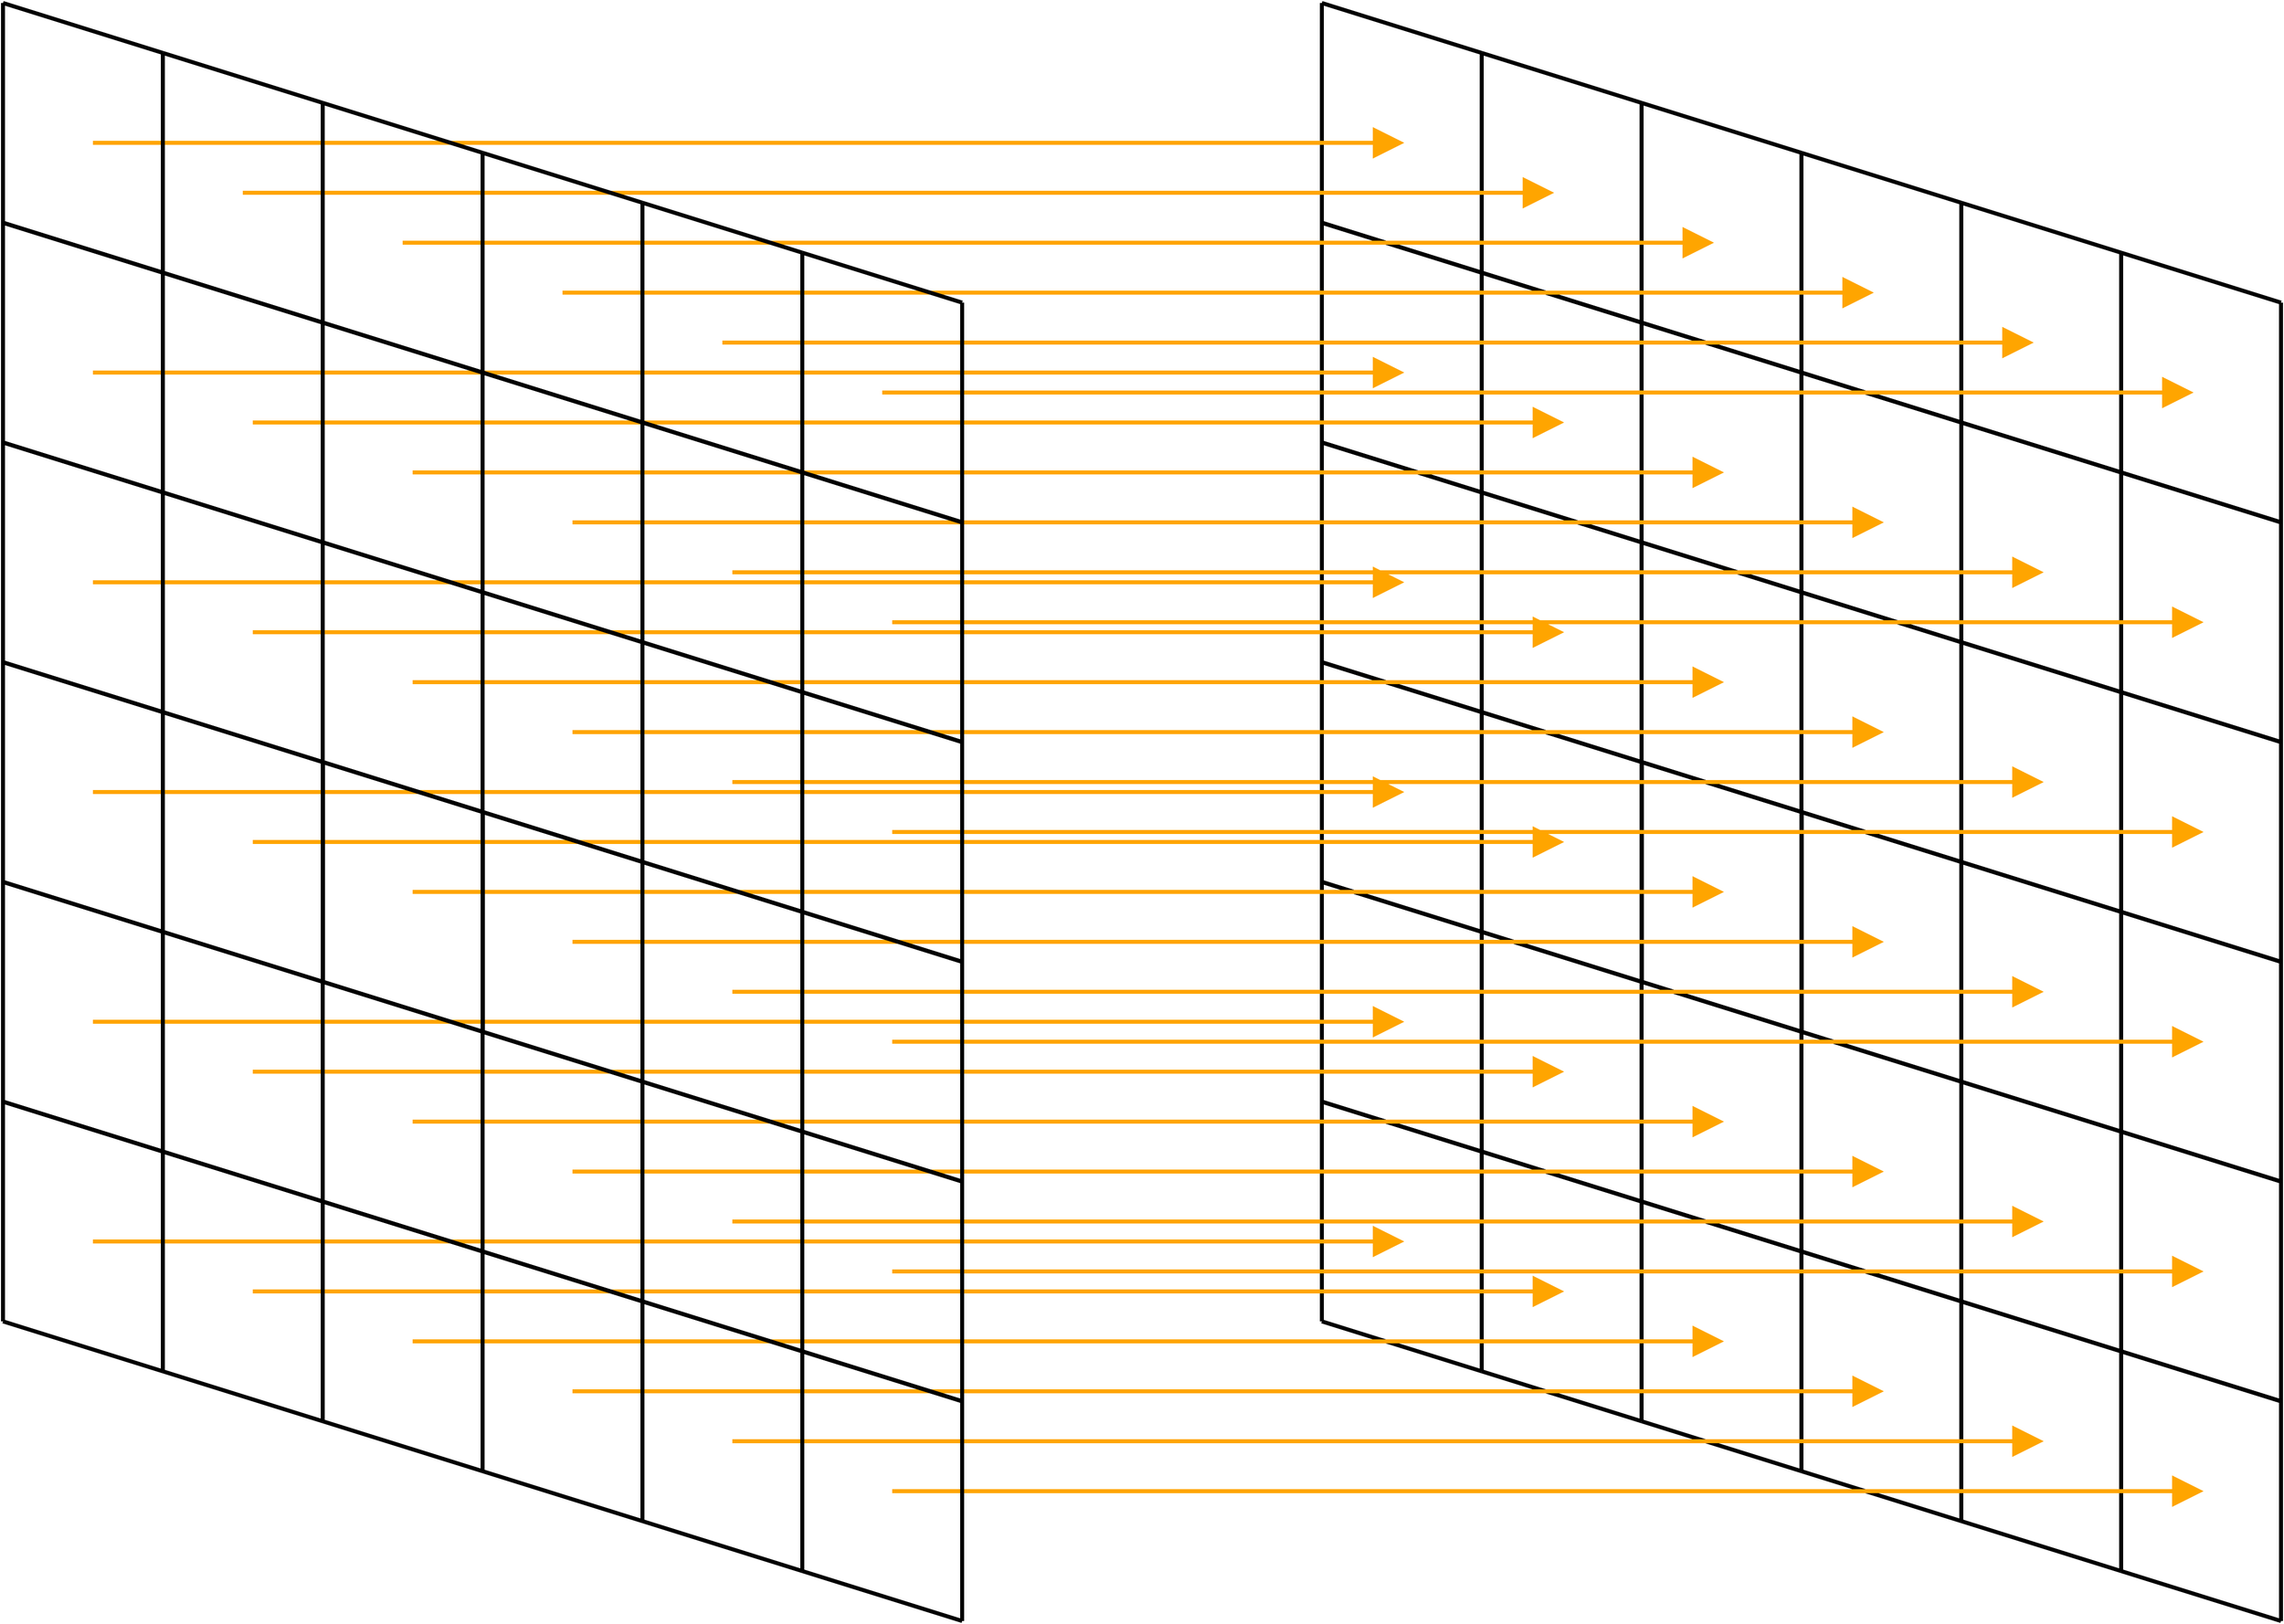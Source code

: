 <?xml version="1.0" encoding="UTF-8"?>
<dia:diagram xmlns:dia="http://www.lysator.liu.se/~alla/dia/">
  <dia:layer name="Background" visible="true" active="true">
    <dia:group>
      <dia:group>
        <dia:object type="Standard - Line" version="0" id="O0">
          <dia:attribute name="obj_pos">
            <dia:point val="118,88"/>
          </dia:attribute>
          <dia:attribute name="obj_bb">
            <dia:rectangle val="117.8,87.8;118.2,110.2"/>
          </dia:attribute>
          <dia:attribute name="conn_endpoints">
            <dia:point val="118,88"/>
            <dia:point val="118,110"/>
          </dia:attribute>
          <dia:attribute name="numcp">
            <dia:int val="1"/>
          </dia:attribute>
          <dia:attribute name="line_width">
            <dia:real val="0.4"/>
          </dia:attribute>
        </dia:object>
        <dia:object type="Standard - Line" version="0" id="O1">
          <dia:attribute name="obj_pos">
            <dia:point val="118,88"/>
          </dia:attribute>
          <dia:attribute name="obj_bb">
            <dia:rectangle val="117.749,87.749;134.251,93.251"/>
          </dia:attribute>
          <dia:attribute name="conn_endpoints">
            <dia:point val="118,88"/>
            <dia:point val="134,93"/>
          </dia:attribute>
          <dia:attribute name="numcp">
            <dia:int val="1"/>
          </dia:attribute>
          <dia:attribute name="line_width">
            <dia:real val="0.4"/>
          </dia:attribute>
        </dia:object>
        <dia:object type="Standard - Line" version="0" id="O2">
          <dia:attribute name="obj_pos">
            <dia:point val="134,93"/>
          </dia:attribute>
          <dia:attribute name="obj_bb">
            <dia:rectangle val="133.8,92.8;134.2,115.2"/>
          </dia:attribute>
          <dia:attribute name="conn_endpoints">
            <dia:point val="134,93"/>
            <dia:point val="134,115"/>
          </dia:attribute>
          <dia:attribute name="numcp">
            <dia:int val="1"/>
          </dia:attribute>
          <dia:attribute name="line_width">
            <dia:real val="0.4"/>
          </dia:attribute>
        </dia:object>
        <dia:object type="Standard - Line" version="0" id="O3">
          <dia:attribute name="obj_pos">
            <dia:point val="118,110"/>
          </dia:attribute>
          <dia:attribute name="obj_bb">
            <dia:rectangle val="117.749,109.749;134.251,115.251"/>
          </dia:attribute>
          <dia:attribute name="conn_endpoints">
            <dia:point val="118,110"/>
            <dia:point val="134,115"/>
          </dia:attribute>
          <dia:attribute name="numcp">
            <dia:int val="1"/>
          </dia:attribute>
          <dia:attribute name="line_width">
            <dia:real val="0.4"/>
          </dia:attribute>
        </dia:object>
      </dia:group>
      <dia:group>
        <dia:object type="Standard - Line" version="0" id="O4">
          <dia:attribute name="obj_pos">
            <dia:point val="134,93"/>
          </dia:attribute>
          <dia:attribute name="obj_bb">
            <dia:rectangle val="133.8,92.8;134.2,115.2"/>
          </dia:attribute>
          <dia:attribute name="conn_endpoints">
            <dia:point val="134,93"/>
            <dia:point val="134,115"/>
          </dia:attribute>
          <dia:attribute name="numcp">
            <dia:int val="1"/>
          </dia:attribute>
          <dia:attribute name="line_width">
            <dia:real val="0.4"/>
          </dia:attribute>
        </dia:object>
        <dia:object type="Standard - Line" version="0" id="O5">
          <dia:attribute name="obj_pos">
            <dia:point val="134,93"/>
          </dia:attribute>
          <dia:attribute name="obj_bb">
            <dia:rectangle val="133.749,92.749;150.251,98.251"/>
          </dia:attribute>
          <dia:attribute name="conn_endpoints">
            <dia:point val="134,93"/>
            <dia:point val="150,98"/>
          </dia:attribute>
          <dia:attribute name="numcp">
            <dia:int val="1"/>
          </dia:attribute>
          <dia:attribute name="line_width">
            <dia:real val="0.4"/>
          </dia:attribute>
        </dia:object>
        <dia:object type="Standard - Line" version="0" id="O6">
          <dia:attribute name="obj_pos">
            <dia:point val="150,98"/>
          </dia:attribute>
          <dia:attribute name="obj_bb">
            <dia:rectangle val="149.8,97.8;150.2,120.2"/>
          </dia:attribute>
          <dia:attribute name="conn_endpoints">
            <dia:point val="150,98"/>
            <dia:point val="150,120"/>
          </dia:attribute>
          <dia:attribute name="numcp">
            <dia:int val="1"/>
          </dia:attribute>
          <dia:attribute name="line_width">
            <dia:real val="0.4"/>
          </dia:attribute>
        </dia:object>
        <dia:object type="Standard - Line" version="0" id="O7">
          <dia:attribute name="obj_pos">
            <dia:point val="134,115"/>
          </dia:attribute>
          <dia:attribute name="obj_bb">
            <dia:rectangle val="133.749,114.749;150.251,120.251"/>
          </dia:attribute>
          <dia:attribute name="conn_endpoints">
            <dia:point val="134,115"/>
            <dia:point val="150,120"/>
          </dia:attribute>
          <dia:attribute name="numcp">
            <dia:int val="1"/>
          </dia:attribute>
          <dia:attribute name="line_width">
            <dia:real val="0.4"/>
          </dia:attribute>
        </dia:object>
      </dia:group>
      <dia:group>
        <dia:object type="Standard - Line" version="0" id="O8">
          <dia:attribute name="obj_pos">
            <dia:point val="118,110"/>
          </dia:attribute>
          <dia:attribute name="obj_bb">
            <dia:rectangle val="117.8,109.8;118.2,132.2"/>
          </dia:attribute>
          <dia:attribute name="conn_endpoints">
            <dia:point val="118,110"/>
            <dia:point val="118,132"/>
          </dia:attribute>
          <dia:attribute name="numcp">
            <dia:int val="1"/>
          </dia:attribute>
          <dia:attribute name="line_width">
            <dia:real val="0.4"/>
          </dia:attribute>
        </dia:object>
        <dia:object type="Standard - Line" version="0" id="O9">
          <dia:attribute name="obj_pos">
            <dia:point val="118,110"/>
          </dia:attribute>
          <dia:attribute name="obj_bb">
            <dia:rectangle val="117.749,109.749;134.251,115.251"/>
          </dia:attribute>
          <dia:attribute name="conn_endpoints">
            <dia:point val="118,110"/>
            <dia:point val="134,115"/>
          </dia:attribute>
          <dia:attribute name="numcp">
            <dia:int val="1"/>
          </dia:attribute>
          <dia:attribute name="line_width">
            <dia:real val="0.4"/>
          </dia:attribute>
        </dia:object>
        <dia:object type="Standard - Line" version="0" id="O10">
          <dia:attribute name="obj_pos">
            <dia:point val="134,115"/>
          </dia:attribute>
          <dia:attribute name="obj_bb">
            <dia:rectangle val="133.8,114.8;134.2,137.2"/>
          </dia:attribute>
          <dia:attribute name="conn_endpoints">
            <dia:point val="134,115"/>
            <dia:point val="134,137"/>
          </dia:attribute>
          <dia:attribute name="numcp">
            <dia:int val="1"/>
          </dia:attribute>
          <dia:attribute name="line_width">
            <dia:real val="0.4"/>
          </dia:attribute>
        </dia:object>
        <dia:object type="Standard - Line" version="0" id="O11">
          <dia:attribute name="obj_pos">
            <dia:point val="118,132"/>
          </dia:attribute>
          <dia:attribute name="obj_bb">
            <dia:rectangle val="117.749,131.749;134.251,137.251"/>
          </dia:attribute>
          <dia:attribute name="conn_endpoints">
            <dia:point val="118,132"/>
            <dia:point val="134,137"/>
          </dia:attribute>
          <dia:attribute name="numcp">
            <dia:int val="1"/>
          </dia:attribute>
          <dia:attribute name="line_width">
            <dia:real val="0.4"/>
          </dia:attribute>
        </dia:object>
      </dia:group>
      <dia:group>
        <dia:object type="Standard - Line" version="0" id="O12">
          <dia:attribute name="obj_pos">
            <dia:point val="134,115"/>
          </dia:attribute>
          <dia:attribute name="obj_bb">
            <dia:rectangle val="133.8,114.8;134.2,137.2"/>
          </dia:attribute>
          <dia:attribute name="conn_endpoints">
            <dia:point val="134,115"/>
            <dia:point val="134,137"/>
          </dia:attribute>
          <dia:attribute name="numcp">
            <dia:int val="1"/>
          </dia:attribute>
          <dia:attribute name="line_width">
            <dia:real val="0.4"/>
          </dia:attribute>
        </dia:object>
        <dia:object type="Standard - Line" version="0" id="O13">
          <dia:attribute name="obj_pos">
            <dia:point val="134,115"/>
          </dia:attribute>
          <dia:attribute name="obj_bb">
            <dia:rectangle val="133.749,114.749;150.251,120.251"/>
          </dia:attribute>
          <dia:attribute name="conn_endpoints">
            <dia:point val="134,115"/>
            <dia:point val="150,120"/>
          </dia:attribute>
          <dia:attribute name="numcp">
            <dia:int val="1"/>
          </dia:attribute>
          <dia:attribute name="line_width">
            <dia:real val="0.4"/>
          </dia:attribute>
        </dia:object>
        <dia:object type="Standard - Line" version="0" id="O14">
          <dia:attribute name="obj_pos">
            <dia:point val="150,120"/>
          </dia:attribute>
          <dia:attribute name="obj_bb">
            <dia:rectangle val="149.8,119.8;150.2,142.2"/>
          </dia:attribute>
          <dia:attribute name="conn_endpoints">
            <dia:point val="150,120"/>
            <dia:point val="150,142"/>
          </dia:attribute>
          <dia:attribute name="numcp">
            <dia:int val="1"/>
          </dia:attribute>
          <dia:attribute name="line_width">
            <dia:real val="0.4"/>
          </dia:attribute>
        </dia:object>
        <dia:object type="Standard - Line" version="0" id="O15">
          <dia:attribute name="obj_pos">
            <dia:point val="134,137"/>
          </dia:attribute>
          <dia:attribute name="obj_bb">
            <dia:rectangle val="133.749,136.749;150.251,142.251"/>
          </dia:attribute>
          <dia:attribute name="conn_endpoints">
            <dia:point val="134,137"/>
            <dia:point val="150,142"/>
          </dia:attribute>
          <dia:attribute name="numcp">
            <dia:int val="1"/>
          </dia:attribute>
          <dia:attribute name="line_width">
            <dia:real val="0.4"/>
          </dia:attribute>
        </dia:object>
      </dia:group>
    </dia:group>
    <dia:group>
      <dia:group>
        <dia:object type="Standard - Line" version="0" id="O16">
          <dia:attribute name="obj_pos">
            <dia:point val="118,-1.421e-14"/>
          </dia:attribute>
          <dia:attribute name="obj_bb">
            <dia:rectangle val="117.8,-0.2;118.2,22.2"/>
          </dia:attribute>
          <dia:attribute name="conn_endpoints">
            <dia:point val="118,-1.421e-14"/>
            <dia:point val="118,22"/>
          </dia:attribute>
          <dia:attribute name="numcp">
            <dia:int val="1"/>
          </dia:attribute>
          <dia:attribute name="line_width">
            <dia:real val="0.4"/>
          </dia:attribute>
        </dia:object>
        <dia:object type="Standard - Line" version="0" id="O17">
          <dia:attribute name="obj_pos">
            <dia:point val="118,-1.421e-14"/>
          </dia:attribute>
          <dia:attribute name="obj_bb">
            <dia:rectangle val="117.749,-0.251;134.251,5.251"/>
          </dia:attribute>
          <dia:attribute name="conn_endpoints">
            <dia:point val="118,-1.421e-14"/>
            <dia:point val="134,5"/>
          </dia:attribute>
          <dia:attribute name="numcp">
            <dia:int val="1"/>
          </dia:attribute>
          <dia:attribute name="line_width">
            <dia:real val="0.4"/>
          </dia:attribute>
        </dia:object>
        <dia:object type="Standard - Line" version="0" id="O18">
          <dia:attribute name="obj_pos">
            <dia:point val="134,5"/>
          </dia:attribute>
          <dia:attribute name="obj_bb">
            <dia:rectangle val="133.8,4.8;134.2,27.2"/>
          </dia:attribute>
          <dia:attribute name="conn_endpoints">
            <dia:point val="134,5"/>
            <dia:point val="134,27"/>
          </dia:attribute>
          <dia:attribute name="numcp">
            <dia:int val="1"/>
          </dia:attribute>
          <dia:attribute name="line_width">
            <dia:real val="0.4"/>
          </dia:attribute>
        </dia:object>
        <dia:object type="Standard - Line" version="0" id="O19">
          <dia:attribute name="obj_pos">
            <dia:point val="118,22"/>
          </dia:attribute>
          <dia:attribute name="obj_bb">
            <dia:rectangle val="117.749,21.749;134.251,27.251"/>
          </dia:attribute>
          <dia:attribute name="conn_endpoints">
            <dia:point val="118,22"/>
            <dia:point val="134,27"/>
          </dia:attribute>
          <dia:attribute name="numcp">
            <dia:int val="1"/>
          </dia:attribute>
          <dia:attribute name="line_width">
            <dia:real val="0.4"/>
          </dia:attribute>
        </dia:object>
      </dia:group>
      <dia:group>
        <dia:object type="Standard - Line" version="0" id="O20">
          <dia:attribute name="obj_pos">
            <dia:point val="134,5"/>
          </dia:attribute>
          <dia:attribute name="obj_bb">
            <dia:rectangle val="133.8,4.8;134.2,27.2"/>
          </dia:attribute>
          <dia:attribute name="conn_endpoints">
            <dia:point val="134,5"/>
            <dia:point val="134,27"/>
          </dia:attribute>
          <dia:attribute name="numcp">
            <dia:int val="1"/>
          </dia:attribute>
          <dia:attribute name="line_width">
            <dia:real val="0.4"/>
          </dia:attribute>
        </dia:object>
        <dia:object type="Standard - Line" version="0" id="O21">
          <dia:attribute name="obj_pos">
            <dia:point val="134,5"/>
          </dia:attribute>
          <dia:attribute name="obj_bb">
            <dia:rectangle val="133.749,4.749;150.251,10.251"/>
          </dia:attribute>
          <dia:attribute name="conn_endpoints">
            <dia:point val="134,5"/>
            <dia:point val="150,10"/>
          </dia:attribute>
          <dia:attribute name="numcp">
            <dia:int val="1"/>
          </dia:attribute>
          <dia:attribute name="line_width">
            <dia:real val="0.4"/>
          </dia:attribute>
        </dia:object>
        <dia:object type="Standard - Line" version="0" id="O22">
          <dia:attribute name="obj_pos">
            <dia:point val="150,10"/>
          </dia:attribute>
          <dia:attribute name="obj_bb">
            <dia:rectangle val="149.8,9.8;150.2,32.2"/>
          </dia:attribute>
          <dia:attribute name="conn_endpoints">
            <dia:point val="150,10"/>
            <dia:point val="150,32"/>
          </dia:attribute>
          <dia:attribute name="numcp">
            <dia:int val="1"/>
          </dia:attribute>
          <dia:attribute name="line_width">
            <dia:real val="0.4"/>
          </dia:attribute>
        </dia:object>
        <dia:object type="Standard - Line" version="0" id="O23">
          <dia:attribute name="obj_pos">
            <dia:point val="134,27"/>
          </dia:attribute>
          <dia:attribute name="obj_bb">
            <dia:rectangle val="133.749,26.749;150.251,32.251"/>
          </dia:attribute>
          <dia:attribute name="conn_endpoints">
            <dia:point val="134,27"/>
            <dia:point val="150,32"/>
          </dia:attribute>
          <dia:attribute name="numcp">
            <dia:int val="1"/>
          </dia:attribute>
          <dia:attribute name="line_width">
            <dia:real val="0.4"/>
          </dia:attribute>
        </dia:object>
      </dia:group>
      <dia:group>
        <dia:object type="Standard - Line" version="0" id="O24">
          <dia:attribute name="obj_pos">
            <dia:point val="118,22"/>
          </dia:attribute>
          <dia:attribute name="obj_bb">
            <dia:rectangle val="117.8,21.8;118.2,44.2"/>
          </dia:attribute>
          <dia:attribute name="conn_endpoints">
            <dia:point val="118,22"/>
            <dia:point val="118,44"/>
          </dia:attribute>
          <dia:attribute name="numcp">
            <dia:int val="1"/>
          </dia:attribute>
          <dia:attribute name="line_width">
            <dia:real val="0.4"/>
          </dia:attribute>
        </dia:object>
        <dia:object type="Standard - Line" version="0" id="O25">
          <dia:attribute name="obj_pos">
            <dia:point val="118,22"/>
          </dia:attribute>
          <dia:attribute name="obj_bb">
            <dia:rectangle val="117.749,21.749;134.251,27.251"/>
          </dia:attribute>
          <dia:attribute name="conn_endpoints">
            <dia:point val="118,22"/>
            <dia:point val="134,27"/>
          </dia:attribute>
          <dia:attribute name="numcp">
            <dia:int val="1"/>
          </dia:attribute>
          <dia:attribute name="line_width">
            <dia:real val="0.4"/>
          </dia:attribute>
        </dia:object>
        <dia:object type="Standard - Line" version="0" id="O26">
          <dia:attribute name="obj_pos">
            <dia:point val="134,27"/>
          </dia:attribute>
          <dia:attribute name="obj_bb">
            <dia:rectangle val="133.8,26.8;134.2,49.2"/>
          </dia:attribute>
          <dia:attribute name="conn_endpoints">
            <dia:point val="134,27"/>
            <dia:point val="134,49"/>
          </dia:attribute>
          <dia:attribute name="numcp">
            <dia:int val="1"/>
          </dia:attribute>
          <dia:attribute name="line_width">
            <dia:real val="0.4"/>
          </dia:attribute>
        </dia:object>
        <dia:object type="Standard - Line" version="0" id="O27">
          <dia:attribute name="obj_pos">
            <dia:point val="118,44"/>
          </dia:attribute>
          <dia:attribute name="obj_bb">
            <dia:rectangle val="117.749,43.749;134.251,49.251"/>
          </dia:attribute>
          <dia:attribute name="conn_endpoints">
            <dia:point val="118,44"/>
            <dia:point val="134,49"/>
          </dia:attribute>
          <dia:attribute name="numcp">
            <dia:int val="1"/>
          </dia:attribute>
          <dia:attribute name="line_width">
            <dia:real val="0.4"/>
          </dia:attribute>
        </dia:object>
      </dia:group>
      <dia:group>
        <dia:object type="Standard - Line" version="0" id="O28">
          <dia:attribute name="obj_pos">
            <dia:point val="134,27"/>
          </dia:attribute>
          <dia:attribute name="obj_bb">
            <dia:rectangle val="133.8,26.8;134.2,49.2"/>
          </dia:attribute>
          <dia:attribute name="conn_endpoints">
            <dia:point val="134,27"/>
            <dia:point val="134,49"/>
          </dia:attribute>
          <dia:attribute name="numcp">
            <dia:int val="1"/>
          </dia:attribute>
          <dia:attribute name="line_width">
            <dia:real val="0.4"/>
          </dia:attribute>
        </dia:object>
        <dia:object type="Standard - Line" version="0" id="O29">
          <dia:attribute name="obj_pos">
            <dia:point val="134,27"/>
          </dia:attribute>
          <dia:attribute name="obj_bb">
            <dia:rectangle val="133.749,26.749;150.251,32.251"/>
          </dia:attribute>
          <dia:attribute name="conn_endpoints">
            <dia:point val="134,27"/>
            <dia:point val="150,32"/>
          </dia:attribute>
          <dia:attribute name="numcp">
            <dia:int val="1"/>
          </dia:attribute>
          <dia:attribute name="line_width">
            <dia:real val="0.4"/>
          </dia:attribute>
        </dia:object>
        <dia:object type="Standard - Line" version="0" id="O30">
          <dia:attribute name="obj_pos">
            <dia:point val="150,32"/>
          </dia:attribute>
          <dia:attribute name="obj_bb">
            <dia:rectangle val="149.8,31.8;150.2,54.2"/>
          </dia:attribute>
          <dia:attribute name="conn_endpoints">
            <dia:point val="150,32"/>
            <dia:point val="150,54"/>
          </dia:attribute>
          <dia:attribute name="numcp">
            <dia:int val="1"/>
          </dia:attribute>
          <dia:attribute name="line_width">
            <dia:real val="0.4"/>
          </dia:attribute>
        </dia:object>
        <dia:object type="Standard - Line" version="0" id="O31">
          <dia:attribute name="obj_pos">
            <dia:point val="134,49"/>
          </dia:attribute>
          <dia:attribute name="obj_bb">
            <dia:rectangle val="133.749,48.749;150.251,54.251"/>
          </dia:attribute>
          <dia:attribute name="conn_endpoints">
            <dia:point val="134,49"/>
            <dia:point val="150,54"/>
          </dia:attribute>
          <dia:attribute name="numcp">
            <dia:int val="1"/>
          </dia:attribute>
          <dia:attribute name="line_width">
            <dia:real val="0.4"/>
          </dia:attribute>
        </dia:object>
      </dia:group>
    </dia:group>
    <dia:group>
      <dia:group>
        <dia:object type="Standard - Line" version="0" id="O32">
          <dia:attribute name="obj_pos">
            <dia:point val="150,10"/>
          </dia:attribute>
          <dia:attribute name="obj_bb">
            <dia:rectangle val="149.8,9.8;150.2,32.2"/>
          </dia:attribute>
          <dia:attribute name="conn_endpoints">
            <dia:point val="150,10"/>
            <dia:point val="150,32"/>
          </dia:attribute>
          <dia:attribute name="numcp">
            <dia:int val="1"/>
          </dia:attribute>
          <dia:attribute name="line_width">
            <dia:real val="0.4"/>
          </dia:attribute>
        </dia:object>
        <dia:object type="Standard - Line" version="0" id="O33">
          <dia:attribute name="obj_pos">
            <dia:point val="150,10"/>
          </dia:attribute>
          <dia:attribute name="obj_bb">
            <dia:rectangle val="149.749,9.749;166.251,15.251"/>
          </dia:attribute>
          <dia:attribute name="conn_endpoints">
            <dia:point val="150,10"/>
            <dia:point val="166,15"/>
          </dia:attribute>
          <dia:attribute name="numcp">
            <dia:int val="1"/>
          </dia:attribute>
          <dia:attribute name="line_width">
            <dia:real val="0.4"/>
          </dia:attribute>
        </dia:object>
        <dia:object type="Standard - Line" version="0" id="O34">
          <dia:attribute name="obj_pos">
            <dia:point val="166,15"/>
          </dia:attribute>
          <dia:attribute name="obj_bb">
            <dia:rectangle val="165.8,14.8;166.2,37.2"/>
          </dia:attribute>
          <dia:attribute name="conn_endpoints">
            <dia:point val="166,15"/>
            <dia:point val="166,37"/>
          </dia:attribute>
          <dia:attribute name="numcp">
            <dia:int val="1"/>
          </dia:attribute>
          <dia:attribute name="line_width">
            <dia:real val="0.4"/>
          </dia:attribute>
        </dia:object>
        <dia:object type="Standard - Line" version="0" id="O35">
          <dia:attribute name="obj_pos">
            <dia:point val="150,32"/>
          </dia:attribute>
          <dia:attribute name="obj_bb">
            <dia:rectangle val="149.749,31.749;166.251,37.251"/>
          </dia:attribute>
          <dia:attribute name="conn_endpoints">
            <dia:point val="150,32"/>
            <dia:point val="166,37"/>
          </dia:attribute>
          <dia:attribute name="numcp">
            <dia:int val="1"/>
          </dia:attribute>
          <dia:attribute name="line_width">
            <dia:real val="0.4"/>
          </dia:attribute>
        </dia:object>
      </dia:group>
      <dia:group>
        <dia:object type="Standard - Line" version="0" id="O36">
          <dia:attribute name="obj_pos">
            <dia:point val="166,15"/>
          </dia:attribute>
          <dia:attribute name="obj_bb">
            <dia:rectangle val="165.8,14.8;166.2,37.2"/>
          </dia:attribute>
          <dia:attribute name="conn_endpoints">
            <dia:point val="166,15"/>
            <dia:point val="166,37"/>
          </dia:attribute>
          <dia:attribute name="numcp">
            <dia:int val="1"/>
          </dia:attribute>
          <dia:attribute name="line_width">
            <dia:real val="0.4"/>
          </dia:attribute>
        </dia:object>
        <dia:object type="Standard - Line" version="0" id="O37">
          <dia:attribute name="obj_pos">
            <dia:point val="166,15"/>
          </dia:attribute>
          <dia:attribute name="obj_bb">
            <dia:rectangle val="165.749,14.749;182.251,20.251"/>
          </dia:attribute>
          <dia:attribute name="conn_endpoints">
            <dia:point val="166,15"/>
            <dia:point val="182,20"/>
          </dia:attribute>
          <dia:attribute name="numcp">
            <dia:int val="1"/>
          </dia:attribute>
          <dia:attribute name="line_width">
            <dia:real val="0.4"/>
          </dia:attribute>
        </dia:object>
        <dia:object type="Standard - Line" version="0" id="O38">
          <dia:attribute name="obj_pos">
            <dia:point val="182,20"/>
          </dia:attribute>
          <dia:attribute name="obj_bb">
            <dia:rectangle val="181.8,19.8;182.2,42.2"/>
          </dia:attribute>
          <dia:attribute name="conn_endpoints">
            <dia:point val="182,20"/>
            <dia:point val="182,42"/>
          </dia:attribute>
          <dia:attribute name="numcp">
            <dia:int val="1"/>
          </dia:attribute>
          <dia:attribute name="line_width">
            <dia:real val="0.4"/>
          </dia:attribute>
        </dia:object>
        <dia:object type="Standard - Line" version="0" id="O39">
          <dia:attribute name="obj_pos">
            <dia:point val="166,37"/>
          </dia:attribute>
          <dia:attribute name="obj_bb">
            <dia:rectangle val="165.749,36.749;182.251,42.251"/>
          </dia:attribute>
          <dia:attribute name="conn_endpoints">
            <dia:point val="166,37"/>
            <dia:point val="182,42"/>
          </dia:attribute>
          <dia:attribute name="numcp">
            <dia:int val="1"/>
          </dia:attribute>
          <dia:attribute name="line_width">
            <dia:real val="0.4"/>
          </dia:attribute>
        </dia:object>
      </dia:group>
      <dia:group>
        <dia:object type="Standard - Line" version="0" id="O40">
          <dia:attribute name="obj_pos">
            <dia:point val="150,32"/>
          </dia:attribute>
          <dia:attribute name="obj_bb">
            <dia:rectangle val="149.8,31.8;150.2,54.2"/>
          </dia:attribute>
          <dia:attribute name="conn_endpoints">
            <dia:point val="150,32"/>
            <dia:point val="150,54"/>
          </dia:attribute>
          <dia:attribute name="numcp">
            <dia:int val="1"/>
          </dia:attribute>
          <dia:attribute name="line_width">
            <dia:real val="0.4"/>
          </dia:attribute>
        </dia:object>
        <dia:object type="Standard - Line" version="0" id="O41">
          <dia:attribute name="obj_pos">
            <dia:point val="150,32"/>
          </dia:attribute>
          <dia:attribute name="obj_bb">
            <dia:rectangle val="149.749,31.749;166.251,37.251"/>
          </dia:attribute>
          <dia:attribute name="conn_endpoints">
            <dia:point val="150,32"/>
            <dia:point val="166,37"/>
          </dia:attribute>
          <dia:attribute name="numcp">
            <dia:int val="1"/>
          </dia:attribute>
          <dia:attribute name="line_width">
            <dia:real val="0.4"/>
          </dia:attribute>
        </dia:object>
        <dia:object type="Standard - Line" version="0" id="O42">
          <dia:attribute name="obj_pos">
            <dia:point val="166,37"/>
          </dia:attribute>
          <dia:attribute name="obj_bb">
            <dia:rectangle val="165.8,36.8;166.2,59.2"/>
          </dia:attribute>
          <dia:attribute name="conn_endpoints">
            <dia:point val="166,37"/>
            <dia:point val="166,59"/>
          </dia:attribute>
          <dia:attribute name="numcp">
            <dia:int val="1"/>
          </dia:attribute>
          <dia:attribute name="line_width">
            <dia:real val="0.4"/>
          </dia:attribute>
        </dia:object>
        <dia:object type="Standard - Line" version="0" id="O43">
          <dia:attribute name="obj_pos">
            <dia:point val="150,54"/>
          </dia:attribute>
          <dia:attribute name="obj_bb">
            <dia:rectangle val="149.749,53.749;166.251,59.251"/>
          </dia:attribute>
          <dia:attribute name="conn_endpoints">
            <dia:point val="150,54"/>
            <dia:point val="166,59"/>
          </dia:attribute>
          <dia:attribute name="numcp">
            <dia:int val="1"/>
          </dia:attribute>
          <dia:attribute name="line_width">
            <dia:real val="0.4"/>
          </dia:attribute>
        </dia:object>
      </dia:group>
      <dia:group>
        <dia:object type="Standard - Line" version="0" id="O44">
          <dia:attribute name="obj_pos">
            <dia:point val="166,37"/>
          </dia:attribute>
          <dia:attribute name="obj_bb">
            <dia:rectangle val="165.8,36.8;166.2,59.2"/>
          </dia:attribute>
          <dia:attribute name="conn_endpoints">
            <dia:point val="166,37"/>
            <dia:point val="166,59"/>
          </dia:attribute>
          <dia:attribute name="numcp">
            <dia:int val="1"/>
          </dia:attribute>
          <dia:attribute name="line_width">
            <dia:real val="0.4"/>
          </dia:attribute>
        </dia:object>
        <dia:object type="Standard - Line" version="0" id="O45">
          <dia:attribute name="obj_pos">
            <dia:point val="166,37"/>
          </dia:attribute>
          <dia:attribute name="obj_bb">
            <dia:rectangle val="165.749,36.749;182.251,42.251"/>
          </dia:attribute>
          <dia:attribute name="conn_endpoints">
            <dia:point val="166,37"/>
            <dia:point val="182,42"/>
          </dia:attribute>
          <dia:attribute name="numcp">
            <dia:int val="1"/>
          </dia:attribute>
          <dia:attribute name="line_width">
            <dia:real val="0.4"/>
          </dia:attribute>
        </dia:object>
        <dia:object type="Standard - Line" version="0" id="O46">
          <dia:attribute name="obj_pos">
            <dia:point val="182,42"/>
          </dia:attribute>
          <dia:attribute name="obj_bb">
            <dia:rectangle val="181.8,41.8;182.2,64.2"/>
          </dia:attribute>
          <dia:attribute name="conn_endpoints">
            <dia:point val="182,42"/>
            <dia:point val="182,64"/>
          </dia:attribute>
          <dia:attribute name="numcp">
            <dia:int val="1"/>
          </dia:attribute>
          <dia:attribute name="line_width">
            <dia:real val="0.4"/>
          </dia:attribute>
        </dia:object>
        <dia:object type="Standard - Line" version="0" id="O47">
          <dia:attribute name="obj_pos">
            <dia:point val="166,59"/>
          </dia:attribute>
          <dia:attribute name="obj_bb">
            <dia:rectangle val="165.749,58.749;182.251,64.251"/>
          </dia:attribute>
          <dia:attribute name="conn_endpoints">
            <dia:point val="166,59"/>
            <dia:point val="182,64"/>
          </dia:attribute>
          <dia:attribute name="numcp">
            <dia:int val="1"/>
          </dia:attribute>
          <dia:attribute name="line_width">
            <dia:real val="0.4"/>
          </dia:attribute>
        </dia:object>
      </dia:group>
    </dia:group>
    <dia:group>
      <dia:group>
        <dia:object type="Standard - Line" version="0" id="O48">
          <dia:attribute name="obj_pos">
            <dia:point val="182,20"/>
          </dia:attribute>
          <dia:attribute name="obj_bb">
            <dia:rectangle val="181.8,19.8;182.2,42.2"/>
          </dia:attribute>
          <dia:attribute name="conn_endpoints">
            <dia:point val="182,20"/>
            <dia:point val="182,42"/>
          </dia:attribute>
          <dia:attribute name="numcp">
            <dia:int val="1"/>
          </dia:attribute>
          <dia:attribute name="line_width">
            <dia:real val="0.4"/>
          </dia:attribute>
        </dia:object>
        <dia:object type="Standard - Line" version="0" id="O49">
          <dia:attribute name="obj_pos">
            <dia:point val="182,20"/>
          </dia:attribute>
          <dia:attribute name="obj_bb">
            <dia:rectangle val="181.749,19.749;198.251,25.251"/>
          </dia:attribute>
          <dia:attribute name="conn_endpoints">
            <dia:point val="182,20"/>
            <dia:point val="198,25"/>
          </dia:attribute>
          <dia:attribute name="numcp">
            <dia:int val="1"/>
          </dia:attribute>
          <dia:attribute name="line_width">
            <dia:real val="0.4"/>
          </dia:attribute>
        </dia:object>
        <dia:object type="Standard - Line" version="0" id="O50">
          <dia:attribute name="obj_pos">
            <dia:point val="198,25"/>
          </dia:attribute>
          <dia:attribute name="obj_bb">
            <dia:rectangle val="197.8,24.8;198.2,47.2"/>
          </dia:attribute>
          <dia:attribute name="conn_endpoints">
            <dia:point val="198,25"/>
            <dia:point val="198,47"/>
          </dia:attribute>
          <dia:attribute name="numcp">
            <dia:int val="1"/>
          </dia:attribute>
          <dia:attribute name="line_width">
            <dia:real val="0.4"/>
          </dia:attribute>
        </dia:object>
        <dia:object type="Standard - Line" version="0" id="O51">
          <dia:attribute name="obj_pos">
            <dia:point val="182,42"/>
          </dia:attribute>
          <dia:attribute name="obj_bb">
            <dia:rectangle val="181.749,41.749;198.251,47.251"/>
          </dia:attribute>
          <dia:attribute name="conn_endpoints">
            <dia:point val="182,42"/>
            <dia:point val="198,47"/>
          </dia:attribute>
          <dia:attribute name="numcp">
            <dia:int val="1"/>
          </dia:attribute>
          <dia:attribute name="line_width">
            <dia:real val="0.4"/>
          </dia:attribute>
        </dia:object>
      </dia:group>
      <dia:group>
        <dia:object type="Standard - Line" version="0" id="O52">
          <dia:attribute name="obj_pos">
            <dia:point val="198,25"/>
          </dia:attribute>
          <dia:attribute name="obj_bb">
            <dia:rectangle val="197.8,24.8;198.2,47.2"/>
          </dia:attribute>
          <dia:attribute name="conn_endpoints">
            <dia:point val="198,25"/>
            <dia:point val="198,47"/>
          </dia:attribute>
          <dia:attribute name="numcp">
            <dia:int val="1"/>
          </dia:attribute>
          <dia:attribute name="line_width">
            <dia:real val="0.4"/>
          </dia:attribute>
        </dia:object>
        <dia:object type="Standard - Line" version="0" id="O53">
          <dia:attribute name="obj_pos">
            <dia:point val="198,25"/>
          </dia:attribute>
          <dia:attribute name="obj_bb">
            <dia:rectangle val="197.749,24.749;214.251,30.251"/>
          </dia:attribute>
          <dia:attribute name="conn_endpoints">
            <dia:point val="198,25"/>
            <dia:point val="214,30"/>
          </dia:attribute>
          <dia:attribute name="numcp">
            <dia:int val="1"/>
          </dia:attribute>
          <dia:attribute name="line_width">
            <dia:real val="0.4"/>
          </dia:attribute>
        </dia:object>
        <dia:object type="Standard - Line" version="0" id="O54">
          <dia:attribute name="obj_pos">
            <dia:point val="214,30"/>
          </dia:attribute>
          <dia:attribute name="obj_bb">
            <dia:rectangle val="213.8,29.8;214.2,52.2"/>
          </dia:attribute>
          <dia:attribute name="conn_endpoints">
            <dia:point val="214,30"/>
            <dia:point val="214,52"/>
          </dia:attribute>
          <dia:attribute name="numcp">
            <dia:int val="1"/>
          </dia:attribute>
          <dia:attribute name="line_width">
            <dia:real val="0.4"/>
          </dia:attribute>
        </dia:object>
        <dia:object type="Standard - Line" version="0" id="O55">
          <dia:attribute name="obj_pos">
            <dia:point val="198,47"/>
          </dia:attribute>
          <dia:attribute name="obj_bb">
            <dia:rectangle val="197.749,46.749;214.251,52.251"/>
          </dia:attribute>
          <dia:attribute name="conn_endpoints">
            <dia:point val="198,47"/>
            <dia:point val="214,52"/>
          </dia:attribute>
          <dia:attribute name="numcp">
            <dia:int val="1"/>
          </dia:attribute>
          <dia:attribute name="line_width">
            <dia:real val="0.4"/>
          </dia:attribute>
        </dia:object>
      </dia:group>
      <dia:group>
        <dia:object type="Standard - Line" version="0" id="O56">
          <dia:attribute name="obj_pos">
            <dia:point val="182,42"/>
          </dia:attribute>
          <dia:attribute name="obj_bb">
            <dia:rectangle val="181.8,41.8;182.2,64.2"/>
          </dia:attribute>
          <dia:attribute name="conn_endpoints">
            <dia:point val="182,42"/>
            <dia:point val="182,64"/>
          </dia:attribute>
          <dia:attribute name="numcp">
            <dia:int val="1"/>
          </dia:attribute>
          <dia:attribute name="line_width">
            <dia:real val="0.4"/>
          </dia:attribute>
        </dia:object>
        <dia:object type="Standard - Line" version="0" id="O57">
          <dia:attribute name="obj_pos">
            <dia:point val="182,42"/>
          </dia:attribute>
          <dia:attribute name="obj_bb">
            <dia:rectangle val="181.749,41.749;198.251,47.251"/>
          </dia:attribute>
          <dia:attribute name="conn_endpoints">
            <dia:point val="182,42"/>
            <dia:point val="198,47"/>
          </dia:attribute>
          <dia:attribute name="numcp">
            <dia:int val="1"/>
          </dia:attribute>
          <dia:attribute name="line_width">
            <dia:real val="0.4"/>
          </dia:attribute>
        </dia:object>
        <dia:object type="Standard - Line" version="0" id="O58">
          <dia:attribute name="obj_pos">
            <dia:point val="198,47"/>
          </dia:attribute>
          <dia:attribute name="obj_bb">
            <dia:rectangle val="197.8,46.8;198.2,69.2"/>
          </dia:attribute>
          <dia:attribute name="conn_endpoints">
            <dia:point val="198,47"/>
            <dia:point val="198,69"/>
          </dia:attribute>
          <dia:attribute name="numcp">
            <dia:int val="1"/>
          </dia:attribute>
          <dia:attribute name="line_width">
            <dia:real val="0.4"/>
          </dia:attribute>
        </dia:object>
        <dia:object type="Standard - Line" version="0" id="O59">
          <dia:attribute name="obj_pos">
            <dia:point val="182,64"/>
          </dia:attribute>
          <dia:attribute name="obj_bb">
            <dia:rectangle val="181.749,63.749;198.251,69.251"/>
          </dia:attribute>
          <dia:attribute name="conn_endpoints">
            <dia:point val="182,64"/>
            <dia:point val="198,69"/>
          </dia:attribute>
          <dia:attribute name="numcp">
            <dia:int val="1"/>
          </dia:attribute>
          <dia:attribute name="line_width">
            <dia:real val="0.4"/>
          </dia:attribute>
        </dia:object>
      </dia:group>
      <dia:group>
        <dia:object type="Standard - Line" version="0" id="O60">
          <dia:attribute name="obj_pos">
            <dia:point val="198,47"/>
          </dia:attribute>
          <dia:attribute name="obj_bb">
            <dia:rectangle val="197.8,46.8;198.2,69.2"/>
          </dia:attribute>
          <dia:attribute name="conn_endpoints">
            <dia:point val="198,47"/>
            <dia:point val="198,69"/>
          </dia:attribute>
          <dia:attribute name="numcp">
            <dia:int val="1"/>
          </dia:attribute>
          <dia:attribute name="line_width">
            <dia:real val="0.4"/>
          </dia:attribute>
        </dia:object>
        <dia:object type="Standard - Line" version="0" id="O61">
          <dia:attribute name="obj_pos">
            <dia:point val="198,47"/>
          </dia:attribute>
          <dia:attribute name="obj_bb">
            <dia:rectangle val="197.749,46.749;214.251,52.251"/>
          </dia:attribute>
          <dia:attribute name="conn_endpoints">
            <dia:point val="198,47"/>
            <dia:point val="214,52"/>
          </dia:attribute>
          <dia:attribute name="numcp">
            <dia:int val="1"/>
          </dia:attribute>
          <dia:attribute name="line_width">
            <dia:real val="0.4"/>
          </dia:attribute>
        </dia:object>
        <dia:object type="Standard - Line" version="0" id="O62">
          <dia:attribute name="obj_pos">
            <dia:point val="214,52"/>
          </dia:attribute>
          <dia:attribute name="obj_bb">
            <dia:rectangle val="213.8,51.8;214.2,74.2"/>
          </dia:attribute>
          <dia:attribute name="conn_endpoints">
            <dia:point val="214,52"/>
            <dia:point val="214,74"/>
          </dia:attribute>
          <dia:attribute name="numcp">
            <dia:int val="1"/>
          </dia:attribute>
          <dia:attribute name="line_width">
            <dia:real val="0.4"/>
          </dia:attribute>
        </dia:object>
        <dia:object type="Standard - Line" version="0" id="O63">
          <dia:attribute name="obj_pos">
            <dia:point val="198,69"/>
          </dia:attribute>
          <dia:attribute name="obj_bb">
            <dia:rectangle val="197.749,68.749;214.251,74.251"/>
          </dia:attribute>
          <dia:attribute name="conn_endpoints">
            <dia:point val="198,69"/>
            <dia:point val="214,74"/>
          </dia:attribute>
          <dia:attribute name="numcp">
            <dia:int val="1"/>
          </dia:attribute>
          <dia:attribute name="line_width">
            <dia:real val="0.4"/>
          </dia:attribute>
        </dia:object>
      </dia:group>
    </dia:group>
    <dia:group>
      <dia:group>
        <dia:object type="Standard - Line" version="0" id="O64">
          <dia:attribute name="obj_pos">
            <dia:point val="182,64"/>
          </dia:attribute>
          <dia:attribute name="obj_bb">
            <dia:rectangle val="181.8,63.8;182.2,86.2"/>
          </dia:attribute>
          <dia:attribute name="conn_endpoints">
            <dia:point val="182,64"/>
            <dia:point val="182,86"/>
          </dia:attribute>
          <dia:attribute name="numcp">
            <dia:int val="1"/>
          </dia:attribute>
          <dia:attribute name="line_width">
            <dia:real val="0.4"/>
          </dia:attribute>
        </dia:object>
        <dia:object type="Standard - Line" version="0" id="O65">
          <dia:attribute name="obj_pos">
            <dia:point val="182,64"/>
          </dia:attribute>
          <dia:attribute name="obj_bb">
            <dia:rectangle val="181.749,63.749;198.251,69.251"/>
          </dia:attribute>
          <dia:attribute name="conn_endpoints">
            <dia:point val="182,64"/>
            <dia:point val="198,69"/>
          </dia:attribute>
          <dia:attribute name="numcp">
            <dia:int val="1"/>
          </dia:attribute>
          <dia:attribute name="line_width">
            <dia:real val="0.4"/>
          </dia:attribute>
        </dia:object>
        <dia:object type="Standard - Line" version="0" id="O66">
          <dia:attribute name="obj_pos">
            <dia:point val="198,69"/>
          </dia:attribute>
          <dia:attribute name="obj_bb">
            <dia:rectangle val="197.8,68.8;198.2,91.2"/>
          </dia:attribute>
          <dia:attribute name="conn_endpoints">
            <dia:point val="198,69"/>
            <dia:point val="198,91"/>
          </dia:attribute>
          <dia:attribute name="numcp">
            <dia:int val="1"/>
          </dia:attribute>
          <dia:attribute name="line_width">
            <dia:real val="0.4"/>
          </dia:attribute>
        </dia:object>
        <dia:object type="Standard - Line" version="0" id="O67">
          <dia:attribute name="obj_pos">
            <dia:point val="182,86"/>
          </dia:attribute>
          <dia:attribute name="obj_bb">
            <dia:rectangle val="181.749,85.749;198.251,91.251"/>
          </dia:attribute>
          <dia:attribute name="conn_endpoints">
            <dia:point val="182,86"/>
            <dia:point val="198,91"/>
          </dia:attribute>
          <dia:attribute name="numcp">
            <dia:int val="1"/>
          </dia:attribute>
          <dia:attribute name="line_width">
            <dia:real val="0.4"/>
          </dia:attribute>
        </dia:object>
      </dia:group>
      <dia:group>
        <dia:object type="Standard - Line" version="0" id="O68">
          <dia:attribute name="obj_pos">
            <dia:point val="198,69"/>
          </dia:attribute>
          <dia:attribute name="obj_bb">
            <dia:rectangle val="197.8,68.8;198.2,91.2"/>
          </dia:attribute>
          <dia:attribute name="conn_endpoints">
            <dia:point val="198,69"/>
            <dia:point val="198,91"/>
          </dia:attribute>
          <dia:attribute name="numcp">
            <dia:int val="1"/>
          </dia:attribute>
          <dia:attribute name="line_width">
            <dia:real val="0.4"/>
          </dia:attribute>
        </dia:object>
        <dia:object type="Standard - Line" version="0" id="O69">
          <dia:attribute name="obj_pos">
            <dia:point val="198,69"/>
          </dia:attribute>
          <dia:attribute name="obj_bb">
            <dia:rectangle val="197.749,68.749;214.251,74.251"/>
          </dia:attribute>
          <dia:attribute name="conn_endpoints">
            <dia:point val="198,69"/>
            <dia:point val="214,74"/>
          </dia:attribute>
          <dia:attribute name="numcp">
            <dia:int val="1"/>
          </dia:attribute>
          <dia:attribute name="line_width">
            <dia:real val="0.4"/>
          </dia:attribute>
        </dia:object>
        <dia:object type="Standard - Line" version="0" id="O70">
          <dia:attribute name="obj_pos">
            <dia:point val="214,74"/>
          </dia:attribute>
          <dia:attribute name="obj_bb">
            <dia:rectangle val="213.8,73.8;214.2,96.2"/>
          </dia:attribute>
          <dia:attribute name="conn_endpoints">
            <dia:point val="214,74"/>
            <dia:point val="214,96"/>
          </dia:attribute>
          <dia:attribute name="numcp">
            <dia:int val="1"/>
          </dia:attribute>
          <dia:attribute name="line_width">
            <dia:real val="0.4"/>
          </dia:attribute>
        </dia:object>
        <dia:object type="Standard - Line" version="0" id="O71">
          <dia:attribute name="obj_pos">
            <dia:point val="198,91"/>
          </dia:attribute>
          <dia:attribute name="obj_bb">
            <dia:rectangle val="197.749,90.749;214.251,96.251"/>
          </dia:attribute>
          <dia:attribute name="conn_endpoints">
            <dia:point val="198,91"/>
            <dia:point val="214,96"/>
          </dia:attribute>
          <dia:attribute name="numcp">
            <dia:int val="1"/>
          </dia:attribute>
          <dia:attribute name="line_width">
            <dia:real val="0.4"/>
          </dia:attribute>
        </dia:object>
      </dia:group>
      <dia:group>
        <dia:object type="Standard - Line" version="0" id="O72">
          <dia:attribute name="obj_pos">
            <dia:point val="182,86"/>
          </dia:attribute>
          <dia:attribute name="obj_bb">
            <dia:rectangle val="181.8,85.8;182.2,108.2"/>
          </dia:attribute>
          <dia:attribute name="conn_endpoints">
            <dia:point val="182,86"/>
            <dia:point val="182,108"/>
          </dia:attribute>
          <dia:attribute name="numcp">
            <dia:int val="1"/>
          </dia:attribute>
          <dia:attribute name="line_width">
            <dia:real val="0.4"/>
          </dia:attribute>
        </dia:object>
        <dia:object type="Standard - Line" version="0" id="O73">
          <dia:attribute name="obj_pos">
            <dia:point val="182,86"/>
          </dia:attribute>
          <dia:attribute name="obj_bb">
            <dia:rectangle val="181.749,85.749;198.251,91.251"/>
          </dia:attribute>
          <dia:attribute name="conn_endpoints">
            <dia:point val="182,86"/>
            <dia:point val="198,91"/>
          </dia:attribute>
          <dia:attribute name="numcp">
            <dia:int val="1"/>
          </dia:attribute>
          <dia:attribute name="line_width">
            <dia:real val="0.4"/>
          </dia:attribute>
        </dia:object>
        <dia:object type="Standard - Line" version="0" id="O74">
          <dia:attribute name="obj_pos">
            <dia:point val="198,91"/>
          </dia:attribute>
          <dia:attribute name="obj_bb">
            <dia:rectangle val="197.8,90.8;198.2,113.2"/>
          </dia:attribute>
          <dia:attribute name="conn_endpoints">
            <dia:point val="198,91"/>
            <dia:point val="198,113"/>
          </dia:attribute>
          <dia:attribute name="numcp">
            <dia:int val="1"/>
          </dia:attribute>
          <dia:attribute name="line_width">
            <dia:real val="0.4"/>
          </dia:attribute>
        </dia:object>
        <dia:object type="Standard - Line" version="0" id="O75">
          <dia:attribute name="obj_pos">
            <dia:point val="182,108"/>
          </dia:attribute>
          <dia:attribute name="obj_bb">
            <dia:rectangle val="181.749,107.749;198.251,113.251"/>
          </dia:attribute>
          <dia:attribute name="conn_endpoints">
            <dia:point val="182,108"/>
            <dia:point val="198,113"/>
          </dia:attribute>
          <dia:attribute name="numcp">
            <dia:int val="1"/>
          </dia:attribute>
          <dia:attribute name="line_width">
            <dia:real val="0.4"/>
          </dia:attribute>
        </dia:object>
      </dia:group>
      <dia:group>
        <dia:object type="Standard - Line" version="0" id="O76">
          <dia:attribute name="obj_pos">
            <dia:point val="198,91"/>
          </dia:attribute>
          <dia:attribute name="obj_bb">
            <dia:rectangle val="197.8,90.8;198.2,113.2"/>
          </dia:attribute>
          <dia:attribute name="conn_endpoints">
            <dia:point val="198,91"/>
            <dia:point val="198,113"/>
          </dia:attribute>
          <dia:attribute name="numcp">
            <dia:int val="1"/>
          </dia:attribute>
          <dia:attribute name="line_width">
            <dia:real val="0.4"/>
          </dia:attribute>
        </dia:object>
        <dia:object type="Standard - Line" version="0" id="O77">
          <dia:attribute name="obj_pos">
            <dia:point val="198,91"/>
          </dia:attribute>
          <dia:attribute name="obj_bb">
            <dia:rectangle val="197.749,90.749;214.251,96.251"/>
          </dia:attribute>
          <dia:attribute name="conn_endpoints">
            <dia:point val="198,91"/>
            <dia:point val="214,96"/>
          </dia:attribute>
          <dia:attribute name="numcp">
            <dia:int val="1"/>
          </dia:attribute>
          <dia:attribute name="line_width">
            <dia:real val="0.4"/>
          </dia:attribute>
        </dia:object>
        <dia:object type="Standard - Line" version="0" id="O78">
          <dia:attribute name="obj_pos">
            <dia:point val="214,96"/>
          </dia:attribute>
          <dia:attribute name="obj_bb">
            <dia:rectangle val="213.8,95.8;214.2,118.2"/>
          </dia:attribute>
          <dia:attribute name="conn_endpoints">
            <dia:point val="214,96"/>
            <dia:point val="214,118"/>
          </dia:attribute>
          <dia:attribute name="numcp">
            <dia:int val="1"/>
          </dia:attribute>
          <dia:attribute name="line_width">
            <dia:real val="0.4"/>
          </dia:attribute>
        </dia:object>
        <dia:object type="Standard - Line" version="0" id="O79">
          <dia:attribute name="obj_pos">
            <dia:point val="198,113"/>
          </dia:attribute>
          <dia:attribute name="obj_bb">
            <dia:rectangle val="197.749,112.749;214.251,118.251"/>
          </dia:attribute>
          <dia:attribute name="conn_endpoints">
            <dia:point val="198,113"/>
            <dia:point val="214,118"/>
          </dia:attribute>
          <dia:attribute name="numcp">
            <dia:int val="1"/>
          </dia:attribute>
          <dia:attribute name="line_width">
            <dia:real val="0.4"/>
          </dia:attribute>
        </dia:object>
      </dia:group>
    </dia:group>
    <dia:group>
      <dia:group>
        <dia:object type="Standard - Line" version="0" id="O80">
          <dia:attribute name="obj_pos">
            <dia:point val="118,44"/>
          </dia:attribute>
          <dia:attribute name="obj_bb">
            <dia:rectangle val="117.8,43.8;118.2,66.2"/>
          </dia:attribute>
          <dia:attribute name="conn_endpoints">
            <dia:point val="118,44"/>
            <dia:point val="118,66"/>
          </dia:attribute>
          <dia:attribute name="numcp">
            <dia:int val="1"/>
          </dia:attribute>
          <dia:attribute name="line_width">
            <dia:real val="0.4"/>
          </dia:attribute>
        </dia:object>
        <dia:object type="Standard - Line" version="0" id="O81">
          <dia:attribute name="obj_pos">
            <dia:point val="118,44"/>
          </dia:attribute>
          <dia:attribute name="obj_bb">
            <dia:rectangle val="117.749,43.749;134.251,49.251"/>
          </dia:attribute>
          <dia:attribute name="conn_endpoints">
            <dia:point val="118,44"/>
            <dia:point val="134,49"/>
          </dia:attribute>
          <dia:attribute name="numcp">
            <dia:int val="1"/>
          </dia:attribute>
          <dia:attribute name="line_width">
            <dia:real val="0.4"/>
          </dia:attribute>
        </dia:object>
        <dia:object type="Standard - Line" version="0" id="O82">
          <dia:attribute name="obj_pos">
            <dia:point val="134,49"/>
          </dia:attribute>
          <dia:attribute name="obj_bb">
            <dia:rectangle val="133.8,48.8;134.2,71.2"/>
          </dia:attribute>
          <dia:attribute name="conn_endpoints">
            <dia:point val="134,49"/>
            <dia:point val="134,71"/>
          </dia:attribute>
          <dia:attribute name="numcp">
            <dia:int val="1"/>
          </dia:attribute>
          <dia:attribute name="line_width">
            <dia:real val="0.4"/>
          </dia:attribute>
        </dia:object>
        <dia:object type="Standard - Line" version="0" id="O83">
          <dia:attribute name="obj_pos">
            <dia:point val="118,66"/>
          </dia:attribute>
          <dia:attribute name="obj_bb">
            <dia:rectangle val="117.749,65.749;134.251,71.251"/>
          </dia:attribute>
          <dia:attribute name="conn_endpoints">
            <dia:point val="118,66"/>
            <dia:point val="134,71"/>
          </dia:attribute>
          <dia:attribute name="numcp">
            <dia:int val="1"/>
          </dia:attribute>
          <dia:attribute name="line_width">
            <dia:real val="0.4"/>
          </dia:attribute>
        </dia:object>
      </dia:group>
      <dia:group>
        <dia:object type="Standard - Line" version="0" id="O84">
          <dia:attribute name="obj_pos">
            <dia:point val="134,49"/>
          </dia:attribute>
          <dia:attribute name="obj_bb">
            <dia:rectangle val="133.8,48.8;134.2,71.2"/>
          </dia:attribute>
          <dia:attribute name="conn_endpoints">
            <dia:point val="134,49"/>
            <dia:point val="134,71"/>
          </dia:attribute>
          <dia:attribute name="numcp">
            <dia:int val="1"/>
          </dia:attribute>
          <dia:attribute name="line_width">
            <dia:real val="0.4"/>
          </dia:attribute>
        </dia:object>
        <dia:object type="Standard - Line" version="0" id="O85">
          <dia:attribute name="obj_pos">
            <dia:point val="134,49"/>
          </dia:attribute>
          <dia:attribute name="obj_bb">
            <dia:rectangle val="133.749,48.749;150.251,54.251"/>
          </dia:attribute>
          <dia:attribute name="conn_endpoints">
            <dia:point val="134,49"/>
            <dia:point val="150,54"/>
          </dia:attribute>
          <dia:attribute name="numcp">
            <dia:int val="1"/>
          </dia:attribute>
          <dia:attribute name="line_width">
            <dia:real val="0.4"/>
          </dia:attribute>
        </dia:object>
        <dia:object type="Standard - Line" version="0" id="O86">
          <dia:attribute name="obj_pos">
            <dia:point val="150,54"/>
          </dia:attribute>
          <dia:attribute name="obj_bb">
            <dia:rectangle val="149.8,53.8;150.2,76.2"/>
          </dia:attribute>
          <dia:attribute name="conn_endpoints">
            <dia:point val="150,54"/>
            <dia:point val="150,76"/>
          </dia:attribute>
          <dia:attribute name="numcp">
            <dia:int val="1"/>
          </dia:attribute>
          <dia:attribute name="line_width">
            <dia:real val="0.4"/>
          </dia:attribute>
        </dia:object>
        <dia:object type="Standard - Line" version="0" id="O87">
          <dia:attribute name="obj_pos">
            <dia:point val="134,71"/>
          </dia:attribute>
          <dia:attribute name="obj_bb">
            <dia:rectangle val="133.749,70.749;150.251,76.251"/>
          </dia:attribute>
          <dia:attribute name="conn_endpoints">
            <dia:point val="134,71"/>
            <dia:point val="150,76"/>
          </dia:attribute>
          <dia:attribute name="numcp">
            <dia:int val="1"/>
          </dia:attribute>
          <dia:attribute name="line_width">
            <dia:real val="0.4"/>
          </dia:attribute>
        </dia:object>
      </dia:group>
      <dia:group>
        <dia:object type="Standard - Line" version="0" id="O88">
          <dia:attribute name="obj_pos">
            <dia:point val="118,66"/>
          </dia:attribute>
          <dia:attribute name="obj_bb">
            <dia:rectangle val="117.8,65.8;118.2,88.2"/>
          </dia:attribute>
          <dia:attribute name="conn_endpoints">
            <dia:point val="118,66"/>
            <dia:point val="118,88"/>
          </dia:attribute>
          <dia:attribute name="numcp">
            <dia:int val="1"/>
          </dia:attribute>
          <dia:attribute name="line_width">
            <dia:real val="0.4"/>
          </dia:attribute>
        </dia:object>
        <dia:object type="Standard - Line" version="0" id="O89">
          <dia:attribute name="obj_pos">
            <dia:point val="118,66"/>
          </dia:attribute>
          <dia:attribute name="obj_bb">
            <dia:rectangle val="117.749,65.749;134.251,71.251"/>
          </dia:attribute>
          <dia:attribute name="conn_endpoints">
            <dia:point val="118,66"/>
            <dia:point val="134,71"/>
          </dia:attribute>
          <dia:attribute name="numcp">
            <dia:int val="1"/>
          </dia:attribute>
          <dia:attribute name="line_width">
            <dia:real val="0.4"/>
          </dia:attribute>
        </dia:object>
        <dia:object type="Standard - Line" version="0" id="O90">
          <dia:attribute name="obj_pos">
            <dia:point val="134,71"/>
          </dia:attribute>
          <dia:attribute name="obj_bb">
            <dia:rectangle val="133.8,70.8;134.2,93.2"/>
          </dia:attribute>
          <dia:attribute name="conn_endpoints">
            <dia:point val="134,71"/>
            <dia:point val="134,93"/>
          </dia:attribute>
          <dia:attribute name="numcp">
            <dia:int val="1"/>
          </dia:attribute>
          <dia:attribute name="line_width">
            <dia:real val="0.4"/>
          </dia:attribute>
        </dia:object>
        <dia:object type="Standard - Line" version="0" id="O91">
          <dia:attribute name="obj_pos">
            <dia:point val="118,88"/>
          </dia:attribute>
          <dia:attribute name="obj_bb">
            <dia:rectangle val="117.749,87.749;134.251,93.251"/>
          </dia:attribute>
          <dia:attribute name="conn_endpoints">
            <dia:point val="118,88"/>
            <dia:point val="134,93"/>
          </dia:attribute>
          <dia:attribute name="numcp">
            <dia:int val="1"/>
          </dia:attribute>
          <dia:attribute name="line_width">
            <dia:real val="0.4"/>
          </dia:attribute>
        </dia:object>
      </dia:group>
      <dia:group>
        <dia:object type="Standard - Line" version="0" id="O92">
          <dia:attribute name="obj_pos">
            <dia:point val="134,71"/>
          </dia:attribute>
          <dia:attribute name="obj_bb">
            <dia:rectangle val="133.8,70.8;134.2,93.2"/>
          </dia:attribute>
          <dia:attribute name="conn_endpoints">
            <dia:point val="134,71"/>
            <dia:point val="134,93"/>
          </dia:attribute>
          <dia:attribute name="numcp">
            <dia:int val="1"/>
          </dia:attribute>
          <dia:attribute name="line_width">
            <dia:real val="0.4"/>
          </dia:attribute>
        </dia:object>
        <dia:object type="Standard - Line" version="0" id="O93">
          <dia:attribute name="obj_pos">
            <dia:point val="134,71"/>
          </dia:attribute>
          <dia:attribute name="obj_bb">
            <dia:rectangle val="133.749,70.749;150.251,76.251"/>
          </dia:attribute>
          <dia:attribute name="conn_endpoints">
            <dia:point val="134,71"/>
            <dia:point val="150,76"/>
          </dia:attribute>
          <dia:attribute name="numcp">
            <dia:int val="1"/>
          </dia:attribute>
          <dia:attribute name="line_width">
            <dia:real val="0.4"/>
          </dia:attribute>
        </dia:object>
        <dia:object type="Standard - Line" version="0" id="O94">
          <dia:attribute name="obj_pos">
            <dia:point val="150,76"/>
          </dia:attribute>
          <dia:attribute name="obj_bb">
            <dia:rectangle val="149.8,75.8;150.2,98.2"/>
          </dia:attribute>
          <dia:attribute name="conn_endpoints">
            <dia:point val="150,76"/>
            <dia:point val="150,98"/>
          </dia:attribute>
          <dia:attribute name="numcp">
            <dia:int val="1"/>
          </dia:attribute>
          <dia:attribute name="line_width">
            <dia:real val="0.4"/>
          </dia:attribute>
        </dia:object>
        <dia:object type="Standard - Line" version="0" id="O95">
          <dia:attribute name="obj_pos">
            <dia:point val="134,93"/>
          </dia:attribute>
          <dia:attribute name="obj_bb">
            <dia:rectangle val="133.749,92.749;150.251,98.251"/>
          </dia:attribute>
          <dia:attribute name="conn_endpoints">
            <dia:point val="134,93"/>
            <dia:point val="150,98"/>
          </dia:attribute>
          <dia:attribute name="numcp">
            <dia:int val="1"/>
          </dia:attribute>
          <dia:attribute name="line_width">
            <dia:real val="0.4"/>
          </dia:attribute>
        </dia:object>
      </dia:group>
    </dia:group>
    <dia:group>
      <dia:group>
        <dia:object type="Standard - Line" version="0" id="O96">
          <dia:attribute name="obj_pos">
            <dia:point val="182,108"/>
          </dia:attribute>
          <dia:attribute name="obj_bb">
            <dia:rectangle val="181.8,107.8;182.2,130.2"/>
          </dia:attribute>
          <dia:attribute name="conn_endpoints">
            <dia:point val="182,108"/>
            <dia:point val="182,130"/>
          </dia:attribute>
          <dia:attribute name="numcp">
            <dia:int val="1"/>
          </dia:attribute>
          <dia:attribute name="line_width">
            <dia:real val="0.4"/>
          </dia:attribute>
        </dia:object>
        <dia:object type="Standard - Line" version="0" id="O97">
          <dia:attribute name="obj_pos">
            <dia:point val="182,108"/>
          </dia:attribute>
          <dia:attribute name="obj_bb">
            <dia:rectangle val="181.749,107.749;198.251,113.251"/>
          </dia:attribute>
          <dia:attribute name="conn_endpoints">
            <dia:point val="182,108"/>
            <dia:point val="198,113"/>
          </dia:attribute>
          <dia:attribute name="numcp">
            <dia:int val="1"/>
          </dia:attribute>
          <dia:attribute name="line_width">
            <dia:real val="0.4"/>
          </dia:attribute>
        </dia:object>
        <dia:object type="Standard - Line" version="0" id="O98">
          <dia:attribute name="obj_pos">
            <dia:point val="198,113"/>
          </dia:attribute>
          <dia:attribute name="obj_bb">
            <dia:rectangle val="197.8,112.8;198.2,135.2"/>
          </dia:attribute>
          <dia:attribute name="conn_endpoints">
            <dia:point val="198,113"/>
            <dia:point val="198,135"/>
          </dia:attribute>
          <dia:attribute name="numcp">
            <dia:int val="1"/>
          </dia:attribute>
          <dia:attribute name="line_width">
            <dia:real val="0.4"/>
          </dia:attribute>
        </dia:object>
        <dia:object type="Standard - Line" version="0" id="O99">
          <dia:attribute name="obj_pos">
            <dia:point val="182,130"/>
          </dia:attribute>
          <dia:attribute name="obj_bb">
            <dia:rectangle val="181.749,129.749;198.251,135.251"/>
          </dia:attribute>
          <dia:attribute name="conn_endpoints">
            <dia:point val="182,130"/>
            <dia:point val="198,135"/>
          </dia:attribute>
          <dia:attribute name="numcp">
            <dia:int val="1"/>
          </dia:attribute>
          <dia:attribute name="line_width">
            <dia:real val="0.4"/>
          </dia:attribute>
        </dia:object>
      </dia:group>
      <dia:group>
        <dia:object type="Standard - Line" version="0" id="O100">
          <dia:attribute name="obj_pos">
            <dia:point val="198,113"/>
          </dia:attribute>
          <dia:attribute name="obj_bb">
            <dia:rectangle val="197.8,112.8;198.2,135.2"/>
          </dia:attribute>
          <dia:attribute name="conn_endpoints">
            <dia:point val="198,113"/>
            <dia:point val="198,135"/>
          </dia:attribute>
          <dia:attribute name="numcp">
            <dia:int val="1"/>
          </dia:attribute>
          <dia:attribute name="line_width">
            <dia:real val="0.4"/>
          </dia:attribute>
        </dia:object>
        <dia:object type="Standard - Line" version="0" id="O101">
          <dia:attribute name="obj_pos">
            <dia:point val="198,113"/>
          </dia:attribute>
          <dia:attribute name="obj_bb">
            <dia:rectangle val="197.749,112.749;214.251,118.251"/>
          </dia:attribute>
          <dia:attribute name="conn_endpoints">
            <dia:point val="198,113"/>
            <dia:point val="214,118"/>
          </dia:attribute>
          <dia:attribute name="numcp">
            <dia:int val="1"/>
          </dia:attribute>
          <dia:attribute name="line_width">
            <dia:real val="0.4"/>
          </dia:attribute>
        </dia:object>
        <dia:object type="Standard - Line" version="0" id="O102">
          <dia:attribute name="obj_pos">
            <dia:point val="214,118"/>
          </dia:attribute>
          <dia:attribute name="obj_bb">
            <dia:rectangle val="213.8,117.8;214.2,140.2"/>
          </dia:attribute>
          <dia:attribute name="conn_endpoints">
            <dia:point val="214,118"/>
            <dia:point val="214,140"/>
          </dia:attribute>
          <dia:attribute name="numcp">
            <dia:int val="1"/>
          </dia:attribute>
          <dia:attribute name="line_width">
            <dia:real val="0.4"/>
          </dia:attribute>
        </dia:object>
        <dia:object type="Standard - Line" version="0" id="O103">
          <dia:attribute name="obj_pos">
            <dia:point val="198,135"/>
          </dia:attribute>
          <dia:attribute name="obj_bb">
            <dia:rectangle val="197.749,134.749;214.251,140.251"/>
          </dia:attribute>
          <dia:attribute name="conn_endpoints">
            <dia:point val="198,135"/>
            <dia:point val="214,140"/>
          </dia:attribute>
          <dia:attribute name="numcp">
            <dia:int val="1"/>
          </dia:attribute>
          <dia:attribute name="line_width">
            <dia:real val="0.4"/>
          </dia:attribute>
        </dia:object>
      </dia:group>
      <dia:group>
        <dia:object type="Standard - Line" version="0" id="O104">
          <dia:attribute name="obj_pos">
            <dia:point val="182,130"/>
          </dia:attribute>
          <dia:attribute name="obj_bb">
            <dia:rectangle val="181.8,129.8;182.2,152.2"/>
          </dia:attribute>
          <dia:attribute name="conn_endpoints">
            <dia:point val="182,130"/>
            <dia:point val="182,152"/>
          </dia:attribute>
          <dia:attribute name="numcp">
            <dia:int val="1"/>
          </dia:attribute>
          <dia:attribute name="line_width">
            <dia:real val="0.4"/>
          </dia:attribute>
        </dia:object>
        <dia:object type="Standard - Line" version="0" id="O105">
          <dia:attribute name="obj_pos">
            <dia:point val="182,130"/>
          </dia:attribute>
          <dia:attribute name="obj_bb">
            <dia:rectangle val="181.749,129.749;198.251,135.251"/>
          </dia:attribute>
          <dia:attribute name="conn_endpoints">
            <dia:point val="182,130"/>
            <dia:point val="198,135"/>
          </dia:attribute>
          <dia:attribute name="numcp">
            <dia:int val="1"/>
          </dia:attribute>
          <dia:attribute name="line_width">
            <dia:real val="0.4"/>
          </dia:attribute>
        </dia:object>
        <dia:object type="Standard - Line" version="0" id="O106">
          <dia:attribute name="obj_pos">
            <dia:point val="198,135"/>
          </dia:attribute>
          <dia:attribute name="obj_bb">
            <dia:rectangle val="197.8,134.8;198.2,157.2"/>
          </dia:attribute>
          <dia:attribute name="conn_endpoints">
            <dia:point val="198,135"/>
            <dia:point val="198,157"/>
          </dia:attribute>
          <dia:attribute name="numcp">
            <dia:int val="1"/>
          </dia:attribute>
          <dia:attribute name="line_width">
            <dia:real val="0.4"/>
          </dia:attribute>
        </dia:object>
        <dia:object type="Standard - Line" version="0" id="O107">
          <dia:attribute name="obj_pos">
            <dia:point val="182,152"/>
          </dia:attribute>
          <dia:attribute name="obj_bb">
            <dia:rectangle val="181.749,151.749;198.251,157.251"/>
          </dia:attribute>
          <dia:attribute name="conn_endpoints">
            <dia:point val="182,152"/>
            <dia:point val="198,157"/>
          </dia:attribute>
          <dia:attribute name="numcp">
            <dia:int val="1"/>
          </dia:attribute>
          <dia:attribute name="line_width">
            <dia:real val="0.4"/>
          </dia:attribute>
        </dia:object>
      </dia:group>
      <dia:group>
        <dia:object type="Standard - Line" version="0" id="O108">
          <dia:attribute name="obj_pos">
            <dia:point val="198,135"/>
          </dia:attribute>
          <dia:attribute name="obj_bb">
            <dia:rectangle val="197.8,134.8;198.2,157.2"/>
          </dia:attribute>
          <dia:attribute name="conn_endpoints">
            <dia:point val="198,135"/>
            <dia:point val="198,157"/>
          </dia:attribute>
          <dia:attribute name="numcp">
            <dia:int val="1"/>
          </dia:attribute>
          <dia:attribute name="line_width">
            <dia:real val="0.4"/>
          </dia:attribute>
        </dia:object>
        <dia:object type="Standard - Line" version="0" id="O109">
          <dia:attribute name="obj_pos">
            <dia:point val="198,135"/>
          </dia:attribute>
          <dia:attribute name="obj_bb">
            <dia:rectangle val="197.749,134.749;214.251,140.251"/>
          </dia:attribute>
          <dia:attribute name="conn_endpoints">
            <dia:point val="198,135"/>
            <dia:point val="214,140"/>
          </dia:attribute>
          <dia:attribute name="numcp">
            <dia:int val="1"/>
          </dia:attribute>
          <dia:attribute name="line_width">
            <dia:real val="0.4"/>
          </dia:attribute>
        </dia:object>
        <dia:object type="Standard - Line" version="0" id="O110">
          <dia:attribute name="obj_pos">
            <dia:point val="214,140"/>
          </dia:attribute>
          <dia:attribute name="obj_bb">
            <dia:rectangle val="213.8,139.8;214.2,162.2"/>
          </dia:attribute>
          <dia:attribute name="conn_endpoints">
            <dia:point val="214,140"/>
            <dia:point val="214,162"/>
          </dia:attribute>
          <dia:attribute name="numcp">
            <dia:int val="1"/>
          </dia:attribute>
          <dia:attribute name="line_width">
            <dia:real val="0.4"/>
          </dia:attribute>
        </dia:object>
        <dia:object type="Standard - Line" version="0" id="O111">
          <dia:attribute name="obj_pos">
            <dia:point val="198,157"/>
          </dia:attribute>
          <dia:attribute name="obj_bb">
            <dia:rectangle val="197.749,156.749;214.251,162.251"/>
          </dia:attribute>
          <dia:attribute name="conn_endpoints">
            <dia:point val="198,157"/>
            <dia:point val="214,162"/>
          </dia:attribute>
          <dia:attribute name="numcp">
            <dia:int val="1"/>
          </dia:attribute>
          <dia:attribute name="line_width">
            <dia:real val="0.4"/>
          </dia:attribute>
        </dia:object>
      </dia:group>
    </dia:group>
    <dia:group>
      <dia:group>
        <dia:object type="Standard - Line" version="0" id="O112">
          <dia:attribute name="obj_pos">
            <dia:point val="150,98"/>
          </dia:attribute>
          <dia:attribute name="obj_bb">
            <dia:rectangle val="149.8,97.8;150.2,120.2"/>
          </dia:attribute>
          <dia:attribute name="conn_endpoints">
            <dia:point val="150,98"/>
            <dia:point val="150,120"/>
          </dia:attribute>
          <dia:attribute name="numcp">
            <dia:int val="1"/>
          </dia:attribute>
          <dia:attribute name="line_width">
            <dia:real val="0.4"/>
          </dia:attribute>
        </dia:object>
        <dia:object type="Standard - Line" version="0" id="O113">
          <dia:attribute name="obj_pos">
            <dia:point val="150,98"/>
          </dia:attribute>
          <dia:attribute name="obj_bb">
            <dia:rectangle val="149.749,97.749;166.251,103.251"/>
          </dia:attribute>
          <dia:attribute name="conn_endpoints">
            <dia:point val="150,98"/>
            <dia:point val="166,103"/>
          </dia:attribute>
          <dia:attribute name="numcp">
            <dia:int val="1"/>
          </dia:attribute>
          <dia:attribute name="line_width">
            <dia:real val="0.4"/>
          </dia:attribute>
        </dia:object>
        <dia:object type="Standard - Line" version="0" id="O114">
          <dia:attribute name="obj_pos">
            <dia:point val="166,103"/>
          </dia:attribute>
          <dia:attribute name="obj_bb">
            <dia:rectangle val="165.8,102.8;166.2,125.2"/>
          </dia:attribute>
          <dia:attribute name="conn_endpoints">
            <dia:point val="166,103"/>
            <dia:point val="166,125"/>
          </dia:attribute>
          <dia:attribute name="numcp">
            <dia:int val="1"/>
          </dia:attribute>
          <dia:attribute name="line_width">
            <dia:real val="0.4"/>
          </dia:attribute>
        </dia:object>
        <dia:object type="Standard - Line" version="0" id="O115">
          <dia:attribute name="obj_pos">
            <dia:point val="150,120"/>
          </dia:attribute>
          <dia:attribute name="obj_bb">
            <dia:rectangle val="149.749,119.749;166.251,125.251"/>
          </dia:attribute>
          <dia:attribute name="conn_endpoints">
            <dia:point val="150,120"/>
            <dia:point val="166,125"/>
          </dia:attribute>
          <dia:attribute name="numcp">
            <dia:int val="1"/>
          </dia:attribute>
          <dia:attribute name="line_width">
            <dia:real val="0.4"/>
          </dia:attribute>
        </dia:object>
      </dia:group>
      <dia:group>
        <dia:object type="Standard - Line" version="0" id="O116">
          <dia:attribute name="obj_pos">
            <dia:point val="166,103"/>
          </dia:attribute>
          <dia:attribute name="obj_bb">
            <dia:rectangle val="165.8,102.8;166.2,125.2"/>
          </dia:attribute>
          <dia:attribute name="conn_endpoints">
            <dia:point val="166,103"/>
            <dia:point val="166,125"/>
          </dia:attribute>
          <dia:attribute name="numcp">
            <dia:int val="1"/>
          </dia:attribute>
          <dia:attribute name="line_width">
            <dia:real val="0.4"/>
          </dia:attribute>
        </dia:object>
        <dia:object type="Standard - Line" version="0" id="O117">
          <dia:attribute name="obj_pos">
            <dia:point val="166,103"/>
          </dia:attribute>
          <dia:attribute name="obj_bb">
            <dia:rectangle val="165.749,102.749;182.251,108.251"/>
          </dia:attribute>
          <dia:attribute name="conn_endpoints">
            <dia:point val="166,103"/>
            <dia:point val="182,108"/>
          </dia:attribute>
          <dia:attribute name="numcp">
            <dia:int val="1"/>
          </dia:attribute>
          <dia:attribute name="line_width">
            <dia:real val="0.4"/>
          </dia:attribute>
        </dia:object>
        <dia:object type="Standard - Line" version="0" id="O118">
          <dia:attribute name="obj_pos">
            <dia:point val="182,108"/>
          </dia:attribute>
          <dia:attribute name="obj_bb">
            <dia:rectangle val="181.8,107.8;182.2,130.2"/>
          </dia:attribute>
          <dia:attribute name="conn_endpoints">
            <dia:point val="182,108"/>
            <dia:point val="182,130"/>
          </dia:attribute>
          <dia:attribute name="numcp">
            <dia:int val="1"/>
          </dia:attribute>
          <dia:attribute name="line_width">
            <dia:real val="0.4"/>
          </dia:attribute>
        </dia:object>
        <dia:object type="Standard - Line" version="0" id="O119">
          <dia:attribute name="obj_pos">
            <dia:point val="166,125"/>
          </dia:attribute>
          <dia:attribute name="obj_bb">
            <dia:rectangle val="165.749,124.749;182.251,130.251"/>
          </dia:attribute>
          <dia:attribute name="conn_endpoints">
            <dia:point val="166,125"/>
            <dia:point val="182,130"/>
          </dia:attribute>
          <dia:attribute name="numcp">
            <dia:int val="1"/>
          </dia:attribute>
          <dia:attribute name="line_width">
            <dia:real val="0.4"/>
          </dia:attribute>
        </dia:object>
      </dia:group>
      <dia:group>
        <dia:object type="Standard - Line" version="0" id="O120">
          <dia:attribute name="obj_pos">
            <dia:point val="150,120"/>
          </dia:attribute>
          <dia:attribute name="obj_bb">
            <dia:rectangle val="149.8,119.8;150.2,142.2"/>
          </dia:attribute>
          <dia:attribute name="conn_endpoints">
            <dia:point val="150,120"/>
            <dia:point val="150,142"/>
          </dia:attribute>
          <dia:attribute name="numcp">
            <dia:int val="1"/>
          </dia:attribute>
          <dia:attribute name="line_width">
            <dia:real val="0.4"/>
          </dia:attribute>
        </dia:object>
        <dia:object type="Standard - Line" version="0" id="O121">
          <dia:attribute name="obj_pos">
            <dia:point val="150,120"/>
          </dia:attribute>
          <dia:attribute name="obj_bb">
            <dia:rectangle val="149.749,119.749;166.251,125.251"/>
          </dia:attribute>
          <dia:attribute name="conn_endpoints">
            <dia:point val="150,120"/>
            <dia:point val="166,125"/>
          </dia:attribute>
          <dia:attribute name="numcp">
            <dia:int val="1"/>
          </dia:attribute>
          <dia:attribute name="line_width">
            <dia:real val="0.4"/>
          </dia:attribute>
        </dia:object>
        <dia:object type="Standard - Line" version="0" id="O122">
          <dia:attribute name="obj_pos">
            <dia:point val="166,125"/>
          </dia:attribute>
          <dia:attribute name="obj_bb">
            <dia:rectangle val="165.8,124.8;166.2,147.2"/>
          </dia:attribute>
          <dia:attribute name="conn_endpoints">
            <dia:point val="166,125"/>
            <dia:point val="166,147"/>
          </dia:attribute>
          <dia:attribute name="numcp">
            <dia:int val="1"/>
          </dia:attribute>
          <dia:attribute name="line_width">
            <dia:real val="0.4"/>
          </dia:attribute>
        </dia:object>
        <dia:object type="Standard - Line" version="0" id="O123">
          <dia:attribute name="obj_pos">
            <dia:point val="150,142"/>
          </dia:attribute>
          <dia:attribute name="obj_bb">
            <dia:rectangle val="149.749,141.749;166.251,147.251"/>
          </dia:attribute>
          <dia:attribute name="conn_endpoints">
            <dia:point val="150,142"/>
            <dia:point val="166,147"/>
          </dia:attribute>
          <dia:attribute name="numcp">
            <dia:int val="1"/>
          </dia:attribute>
          <dia:attribute name="line_width">
            <dia:real val="0.4"/>
          </dia:attribute>
        </dia:object>
      </dia:group>
      <dia:group>
        <dia:object type="Standard - Line" version="0" id="O124">
          <dia:attribute name="obj_pos">
            <dia:point val="166,125"/>
          </dia:attribute>
          <dia:attribute name="obj_bb">
            <dia:rectangle val="165.8,124.8;166.2,147.2"/>
          </dia:attribute>
          <dia:attribute name="conn_endpoints">
            <dia:point val="166,125"/>
            <dia:point val="166,147"/>
          </dia:attribute>
          <dia:attribute name="numcp">
            <dia:int val="1"/>
          </dia:attribute>
          <dia:attribute name="line_width">
            <dia:real val="0.4"/>
          </dia:attribute>
        </dia:object>
        <dia:object type="Standard - Line" version="0" id="O125">
          <dia:attribute name="obj_pos">
            <dia:point val="166,125"/>
          </dia:attribute>
          <dia:attribute name="obj_bb">
            <dia:rectangle val="165.749,124.749;182.251,130.251"/>
          </dia:attribute>
          <dia:attribute name="conn_endpoints">
            <dia:point val="166,125"/>
            <dia:point val="182,130"/>
          </dia:attribute>
          <dia:attribute name="numcp">
            <dia:int val="1"/>
          </dia:attribute>
          <dia:attribute name="line_width">
            <dia:real val="0.4"/>
          </dia:attribute>
        </dia:object>
        <dia:object type="Standard - Line" version="0" id="O126">
          <dia:attribute name="obj_pos">
            <dia:point val="182,130"/>
          </dia:attribute>
          <dia:attribute name="obj_bb">
            <dia:rectangle val="181.8,129.8;182.2,152.2"/>
          </dia:attribute>
          <dia:attribute name="conn_endpoints">
            <dia:point val="182,130"/>
            <dia:point val="182,152"/>
          </dia:attribute>
          <dia:attribute name="numcp">
            <dia:int val="1"/>
          </dia:attribute>
          <dia:attribute name="line_width">
            <dia:real val="0.4"/>
          </dia:attribute>
        </dia:object>
        <dia:object type="Standard - Line" version="0" id="O127">
          <dia:attribute name="obj_pos">
            <dia:point val="166,147"/>
          </dia:attribute>
          <dia:attribute name="obj_bb">
            <dia:rectangle val="165.749,146.749;182.251,152.251"/>
          </dia:attribute>
          <dia:attribute name="conn_endpoints">
            <dia:point val="166,147"/>
            <dia:point val="182,152"/>
          </dia:attribute>
          <dia:attribute name="numcp">
            <dia:int val="1"/>
          </dia:attribute>
          <dia:attribute name="line_width">
            <dia:real val="0.4"/>
          </dia:attribute>
        </dia:object>
      </dia:group>
    </dia:group>
    <dia:group>
      <dia:object type="Standard - Line" version="0" id="O128">
        <dia:attribute name="obj_pos">
          <dia:point val="150,54"/>
        </dia:attribute>
        <dia:attribute name="obj_bb">
          <dia:rectangle val="149.8,53.8;150.2,76.2"/>
        </dia:attribute>
        <dia:attribute name="conn_endpoints">
          <dia:point val="150,54"/>
          <dia:point val="150,76"/>
        </dia:attribute>
        <dia:attribute name="numcp">
          <dia:int val="1"/>
        </dia:attribute>
        <dia:attribute name="line_width">
          <dia:real val="0.4"/>
        </dia:attribute>
      </dia:object>
      <dia:object type="Standard - Line" version="0" id="O129">
        <dia:attribute name="obj_pos">
          <dia:point val="150,54"/>
        </dia:attribute>
        <dia:attribute name="obj_bb">
          <dia:rectangle val="149.749,53.749;166.251,59.251"/>
        </dia:attribute>
        <dia:attribute name="conn_endpoints">
          <dia:point val="150,54"/>
          <dia:point val="166,59"/>
        </dia:attribute>
        <dia:attribute name="numcp">
          <dia:int val="1"/>
        </dia:attribute>
        <dia:attribute name="line_width">
          <dia:real val="0.4"/>
        </dia:attribute>
      </dia:object>
      <dia:object type="Standard - Line" version="0" id="O130">
        <dia:attribute name="obj_pos">
          <dia:point val="166,59"/>
        </dia:attribute>
        <dia:attribute name="obj_bb">
          <dia:rectangle val="165.8,58.8;166.2,81.2"/>
        </dia:attribute>
        <dia:attribute name="conn_endpoints">
          <dia:point val="166,59"/>
          <dia:point val="166,81"/>
        </dia:attribute>
        <dia:attribute name="numcp">
          <dia:int val="1"/>
        </dia:attribute>
        <dia:attribute name="line_width">
          <dia:real val="0.4"/>
        </dia:attribute>
      </dia:object>
      <dia:object type="Standard - Line" version="0" id="O131">
        <dia:attribute name="obj_pos">
          <dia:point val="150,76"/>
        </dia:attribute>
        <dia:attribute name="obj_bb">
          <dia:rectangle val="149.749,75.749;166.251,81.251"/>
        </dia:attribute>
        <dia:attribute name="conn_endpoints">
          <dia:point val="150,76"/>
          <dia:point val="166,81"/>
        </dia:attribute>
        <dia:attribute name="numcp">
          <dia:int val="1"/>
        </dia:attribute>
        <dia:attribute name="line_width">
          <dia:real val="0.4"/>
        </dia:attribute>
      </dia:object>
    </dia:group>
    <dia:group>
      <dia:object type="Standard - Line" version="0" id="O132">
        <dia:attribute name="obj_pos">
          <dia:point val="166,59"/>
        </dia:attribute>
        <dia:attribute name="obj_bb">
          <dia:rectangle val="165.8,58.8;166.2,81.2"/>
        </dia:attribute>
        <dia:attribute name="conn_endpoints">
          <dia:point val="166,59"/>
          <dia:point val="166,81"/>
        </dia:attribute>
        <dia:attribute name="numcp">
          <dia:int val="1"/>
        </dia:attribute>
        <dia:attribute name="line_width">
          <dia:real val="0.4"/>
        </dia:attribute>
      </dia:object>
      <dia:object type="Standard - Line" version="0" id="O133">
        <dia:attribute name="obj_pos">
          <dia:point val="166,59"/>
        </dia:attribute>
        <dia:attribute name="obj_bb">
          <dia:rectangle val="165.749,58.749;182.251,64.251"/>
        </dia:attribute>
        <dia:attribute name="conn_endpoints">
          <dia:point val="166,59"/>
          <dia:point val="182,64"/>
        </dia:attribute>
        <dia:attribute name="numcp">
          <dia:int val="1"/>
        </dia:attribute>
        <dia:attribute name="line_width">
          <dia:real val="0.4"/>
        </dia:attribute>
      </dia:object>
      <dia:object type="Standard - Line" version="0" id="O134">
        <dia:attribute name="obj_pos">
          <dia:point val="182,64"/>
        </dia:attribute>
        <dia:attribute name="obj_bb">
          <dia:rectangle val="181.8,63.8;182.2,86.2"/>
        </dia:attribute>
        <dia:attribute name="conn_endpoints">
          <dia:point val="182,64"/>
          <dia:point val="182,86"/>
        </dia:attribute>
        <dia:attribute name="numcp">
          <dia:int val="1"/>
        </dia:attribute>
        <dia:attribute name="line_width">
          <dia:real val="0.4"/>
        </dia:attribute>
      </dia:object>
      <dia:object type="Standard - Line" version="0" id="O135">
        <dia:attribute name="obj_pos">
          <dia:point val="166,81"/>
        </dia:attribute>
        <dia:attribute name="obj_bb">
          <dia:rectangle val="165.749,80.749;182.251,86.251"/>
        </dia:attribute>
        <dia:attribute name="conn_endpoints">
          <dia:point val="166,81"/>
          <dia:point val="182,86"/>
        </dia:attribute>
        <dia:attribute name="numcp">
          <dia:int val="1"/>
        </dia:attribute>
        <dia:attribute name="line_width">
          <dia:real val="0.4"/>
        </dia:attribute>
      </dia:object>
    </dia:group>
    <dia:group>
      <dia:object type="Standard - Line" version="0" id="O136">
        <dia:attribute name="obj_pos">
          <dia:point val="166,81"/>
        </dia:attribute>
        <dia:attribute name="obj_bb">
          <dia:rectangle val="165.8,80.8;166.2,103.2"/>
        </dia:attribute>
        <dia:attribute name="conn_endpoints">
          <dia:point val="166,81"/>
          <dia:point val="166,103"/>
        </dia:attribute>
        <dia:attribute name="numcp">
          <dia:int val="1"/>
        </dia:attribute>
        <dia:attribute name="line_width">
          <dia:real val="0.4"/>
        </dia:attribute>
      </dia:object>
      <dia:object type="Standard - Line" version="0" id="O137">
        <dia:attribute name="obj_pos">
          <dia:point val="166,81"/>
        </dia:attribute>
        <dia:attribute name="obj_bb">
          <dia:rectangle val="165.749,80.749;182.251,86.251"/>
        </dia:attribute>
        <dia:attribute name="conn_endpoints">
          <dia:point val="166,81"/>
          <dia:point val="182,86"/>
        </dia:attribute>
        <dia:attribute name="numcp">
          <dia:int val="1"/>
        </dia:attribute>
        <dia:attribute name="line_width">
          <dia:real val="0.4"/>
        </dia:attribute>
      </dia:object>
      <dia:object type="Standard - Line" version="0" id="O138">
        <dia:attribute name="obj_pos">
          <dia:point val="182,86"/>
        </dia:attribute>
        <dia:attribute name="obj_bb">
          <dia:rectangle val="181.8,85.8;182.2,108.2"/>
        </dia:attribute>
        <dia:attribute name="conn_endpoints">
          <dia:point val="182,86"/>
          <dia:point val="182,108"/>
        </dia:attribute>
        <dia:attribute name="numcp">
          <dia:int val="1"/>
        </dia:attribute>
        <dia:attribute name="line_width">
          <dia:real val="0.4"/>
        </dia:attribute>
      </dia:object>
      <dia:object type="Standard - Line" version="0" id="O139">
        <dia:attribute name="obj_pos">
          <dia:point val="166,103"/>
        </dia:attribute>
        <dia:attribute name="obj_bb">
          <dia:rectangle val="165.749,102.749;182.251,108.251"/>
        </dia:attribute>
        <dia:attribute name="conn_endpoints">
          <dia:point val="166,103"/>
          <dia:point val="182,108"/>
        </dia:attribute>
        <dia:attribute name="numcp">
          <dia:int val="1"/>
        </dia:attribute>
        <dia:attribute name="line_width">
          <dia:real val="0.4"/>
        </dia:attribute>
      </dia:object>
    </dia:group>
    <dia:group>
      <dia:object type="Standard - Line" version="0" id="O140">
        <dia:attribute name="obj_pos">
          <dia:point val="150.03,76.003"/>
        </dia:attribute>
        <dia:attribute name="obj_bb">
          <dia:rectangle val="149.83,75.803;150.23,98.203"/>
        </dia:attribute>
        <dia:attribute name="conn_endpoints">
          <dia:point val="150.03,76.003"/>
          <dia:point val="150.03,98.003"/>
        </dia:attribute>
        <dia:attribute name="numcp">
          <dia:int val="1"/>
        </dia:attribute>
        <dia:attribute name="line_width">
          <dia:real val="0.4"/>
        </dia:attribute>
      </dia:object>
      <dia:object type="Standard - Line" version="0" id="O141">
        <dia:attribute name="obj_pos">
          <dia:point val="150.03,76.003"/>
        </dia:attribute>
        <dia:attribute name="obj_bb">
          <dia:rectangle val="149.78,75.752;166.281,81.253"/>
        </dia:attribute>
        <dia:attribute name="conn_endpoints">
          <dia:point val="150.03,76.003"/>
          <dia:point val="166.03,81.003"/>
        </dia:attribute>
        <dia:attribute name="numcp">
          <dia:int val="1"/>
        </dia:attribute>
        <dia:attribute name="line_width">
          <dia:real val="0.4"/>
        </dia:attribute>
      </dia:object>
      <dia:object type="Standard - Line" version="0" id="O142">
        <dia:attribute name="obj_pos">
          <dia:point val="166.03,81.003"/>
        </dia:attribute>
        <dia:attribute name="obj_bb">
          <dia:rectangle val="165.83,80.803;166.23,103.203"/>
        </dia:attribute>
        <dia:attribute name="conn_endpoints">
          <dia:point val="166.03,81.003"/>
          <dia:point val="166.03,103.003"/>
        </dia:attribute>
        <dia:attribute name="numcp">
          <dia:int val="1"/>
        </dia:attribute>
        <dia:attribute name="line_width">
          <dia:real val="0.4"/>
        </dia:attribute>
      </dia:object>
      <dia:object type="Standard - Line" version="0" id="O143">
        <dia:attribute name="obj_pos">
          <dia:point val="150.03,98.003"/>
        </dia:attribute>
        <dia:attribute name="obj_bb">
          <dia:rectangle val="149.78,97.752;166.281,103.253"/>
        </dia:attribute>
        <dia:attribute name="conn_endpoints">
          <dia:point val="150.03,98.003"/>
          <dia:point val="166.03,103.003"/>
        </dia:attribute>
        <dia:attribute name="numcp">
          <dia:int val="1"/>
        </dia:attribute>
        <dia:attribute name="line_width">
          <dia:real val="0.4"/>
        </dia:attribute>
      </dia:object>
    </dia:group>
    <dia:group>
      <dia:object type="Standard - Line" version="0" id="O144">
        <dia:attribute name="obj_pos">
          <dia:point val="-5,124"/>
        </dia:attribute>
        <dia:attribute name="obj_bb">
          <dia:rectangle val="-5.2,122.426;126.447,125.574"/>
        </dia:attribute>
        <dia:attribute name="conn_endpoints">
          <dia:point val="-5,124"/>
          <dia:point val="126,124"/>
        </dia:attribute>
        <dia:attribute name="numcp">
          <dia:int val="1"/>
        </dia:attribute>
        <dia:attribute name="line_color">
          <dia:color val="#ffa500"/>
        </dia:attribute>
        <dia:attribute name="line_width">
          <dia:real val="0.4"/>
        </dia:attribute>
        <dia:attribute name="end_arrow">
          <dia:enum val="3"/>
        </dia:attribute>
        <dia:attribute name="end_arrow_length">
          <dia:real val="2.5"/>
        </dia:attribute>
        <dia:attribute name="end_arrow_width">
          <dia:real val="2.5"/>
        </dia:attribute>
      </dia:object>
      <dia:object type="Standard - Line" version="0" id="O145">
        <dia:attribute name="obj_pos">
          <dia:point val="11,129"/>
        </dia:attribute>
        <dia:attribute name="obj_bb">
          <dia:rectangle val="10.8,127.426;142.447,130.574"/>
        </dia:attribute>
        <dia:attribute name="conn_endpoints">
          <dia:point val="11,129"/>
          <dia:point val="142,129"/>
        </dia:attribute>
        <dia:attribute name="numcp">
          <dia:int val="1"/>
        </dia:attribute>
        <dia:attribute name="line_color">
          <dia:color val="#ffa500"/>
        </dia:attribute>
        <dia:attribute name="line_width">
          <dia:real val="0.4"/>
        </dia:attribute>
        <dia:attribute name="end_arrow">
          <dia:enum val="3"/>
        </dia:attribute>
        <dia:attribute name="end_arrow_length">
          <dia:real val="2.5"/>
        </dia:attribute>
        <dia:attribute name="end_arrow_width">
          <dia:real val="2.5"/>
        </dia:attribute>
      </dia:object>
      <dia:object type="Standard - Line" version="0" id="O146">
        <dia:attribute name="obj_pos">
          <dia:point val="27,134"/>
        </dia:attribute>
        <dia:attribute name="obj_bb">
          <dia:rectangle val="26.8,132.426;158.447,135.574"/>
        </dia:attribute>
        <dia:attribute name="conn_endpoints">
          <dia:point val="27,134"/>
          <dia:point val="158,134"/>
        </dia:attribute>
        <dia:attribute name="numcp">
          <dia:int val="1"/>
        </dia:attribute>
        <dia:attribute name="line_color">
          <dia:color val="#ffa500"/>
        </dia:attribute>
        <dia:attribute name="line_width">
          <dia:real val="0.4"/>
        </dia:attribute>
        <dia:attribute name="end_arrow">
          <dia:enum val="3"/>
        </dia:attribute>
        <dia:attribute name="end_arrow_length">
          <dia:real val="2.5"/>
        </dia:attribute>
        <dia:attribute name="end_arrow_width">
          <dia:real val="2.5"/>
        </dia:attribute>
      </dia:object>
      <dia:object type="Standard - Line" version="0" id="O147">
        <dia:attribute name="obj_pos">
          <dia:point val="43,139"/>
        </dia:attribute>
        <dia:attribute name="obj_bb">
          <dia:rectangle val="42.8,137.426;174.447,140.574"/>
        </dia:attribute>
        <dia:attribute name="conn_endpoints">
          <dia:point val="43,139"/>
          <dia:point val="174,139"/>
        </dia:attribute>
        <dia:attribute name="numcp">
          <dia:int val="1"/>
        </dia:attribute>
        <dia:attribute name="line_color">
          <dia:color val="#ffa500"/>
        </dia:attribute>
        <dia:attribute name="line_width">
          <dia:real val="0.4"/>
        </dia:attribute>
        <dia:attribute name="end_arrow">
          <dia:enum val="3"/>
        </dia:attribute>
        <dia:attribute name="end_arrow_length">
          <dia:real val="2.5"/>
        </dia:attribute>
        <dia:attribute name="end_arrow_width">
          <dia:real val="2.5"/>
        </dia:attribute>
      </dia:object>
      <dia:object type="Standard - Line" version="0" id="O148">
        <dia:attribute name="obj_pos">
          <dia:point val="59,144"/>
        </dia:attribute>
        <dia:attribute name="obj_bb">
          <dia:rectangle val="58.8,142.426;190.447,145.574"/>
        </dia:attribute>
        <dia:attribute name="conn_endpoints">
          <dia:point val="59,144"/>
          <dia:point val="190,144"/>
        </dia:attribute>
        <dia:attribute name="numcp">
          <dia:int val="1"/>
        </dia:attribute>
        <dia:attribute name="line_color">
          <dia:color val="#ffa500"/>
        </dia:attribute>
        <dia:attribute name="line_width">
          <dia:real val="0.4"/>
        </dia:attribute>
        <dia:attribute name="end_arrow">
          <dia:enum val="3"/>
        </dia:attribute>
        <dia:attribute name="end_arrow_length">
          <dia:real val="2.5"/>
        </dia:attribute>
        <dia:attribute name="end_arrow_width">
          <dia:real val="2.5"/>
        </dia:attribute>
      </dia:object>
      <dia:object type="Standard - Line" version="0" id="O149">
        <dia:attribute name="obj_pos">
          <dia:point val="75,149"/>
        </dia:attribute>
        <dia:attribute name="obj_bb">
          <dia:rectangle val="74.8,147.426;206.447,150.574"/>
        </dia:attribute>
        <dia:attribute name="conn_endpoints">
          <dia:point val="75,149"/>
          <dia:point val="206,149"/>
        </dia:attribute>
        <dia:attribute name="numcp">
          <dia:int val="1"/>
        </dia:attribute>
        <dia:attribute name="line_color">
          <dia:color val="#ffa500"/>
        </dia:attribute>
        <dia:attribute name="line_width">
          <dia:real val="0.4"/>
        </dia:attribute>
        <dia:attribute name="end_arrow">
          <dia:enum val="3"/>
        </dia:attribute>
        <dia:attribute name="end_arrow_length">
          <dia:real val="2.5"/>
        </dia:attribute>
        <dia:attribute name="end_arrow_width">
          <dia:real val="2.5"/>
        </dia:attribute>
      </dia:object>
    </dia:group>
    <dia:group>
      <dia:object type="Standard - Line" version="0" id="O150">
        <dia:attribute name="obj_pos">
          <dia:point val="-5,102"/>
        </dia:attribute>
        <dia:attribute name="obj_bb">
          <dia:rectangle val="-5.2,100.426;126.447,103.574"/>
        </dia:attribute>
        <dia:attribute name="conn_endpoints">
          <dia:point val="-5,102"/>
          <dia:point val="126,102"/>
        </dia:attribute>
        <dia:attribute name="numcp">
          <dia:int val="1"/>
        </dia:attribute>
        <dia:attribute name="line_color">
          <dia:color val="#ffa500"/>
        </dia:attribute>
        <dia:attribute name="line_width">
          <dia:real val="0.4"/>
        </dia:attribute>
        <dia:attribute name="end_arrow">
          <dia:enum val="3"/>
        </dia:attribute>
        <dia:attribute name="end_arrow_length">
          <dia:real val="2.5"/>
        </dia:attribute>
        <dia:attribute name="end_arrow_width">
          <dia:real val="2.5"/>
        </dia:attribute>
      </dia:object>
      <dia:object type="Standard - Line" version="0" id="O151">
        <dia:attribute name="obj_pos">
          <dia:point val="11,107"/>
        </dia:attribute>
        <dia:attribute name="obj_bb">
          <dia:rectangle val="10.8,105.426;142.447,108.574"/>
        </dia:attribute>
        <dia:attribute name="conn_endpoints">
          <dia:point val="11,107"/>
          <dia:point val="142,107"/>
        </dia:attribute>
        <dia:attribute name="numcp">
          <dia:int val="1"/>
        </dia:attribute>
        <dia:attribute name="line_color">
          <dia:color val="#ffa500"/>
        </dia:attribute>
        <dia:attribute name="line_width">
          <dia:real val="0.4"/>
        </dia:attribute>
        <dia:attribute name="end_arrow">
          <dia:enum val="3"/>
        </dia:attribute>
        <dia:attribute name="end_arrow_length">
          <dia:real val="2.5"/>
        </dia:attribute>
        <dia:attribute name="end_arrow_width">
          <dia:real val="2.5"/>
        </dia:attribute>
      </dia:object>
      <dia:object type="Standard - Line" version="0" id="O152">
        <dia:attribute name="obj_pos">
          <dia:point val="27,112"/>
        </dia:attribute>
        <dia:attribute name="obj_bb">
          <dia:rectangle val="26.8,110.426;158.447,113.574"/>
        </dia:attribute>
        <dia:attribute name="conn_endpoints">
          <dia:point val="27,112"/>
          <dia:point val="158,112"/>
        </dia:attribute>
        <dia:attribute name="numcp">
          <dia:int val="1"/>
        </dia:attribute>
        <dia:attribute name="line_color">
          <dia:color val="#ffa500"/>
        </dia:attribute>
        <dia:attribute name="line_width">
          <dia:real val="0.4"/>
        </dia:attribute>
        <dia:attribute name="end_arrow">
          <dia:enum val="3"/>
        </dia:attribute>
        <dia:attribute name="end_arrow_length">
          <dia:real val="2.5"/>
        </dia:attribute>
        <dia:attribute name="end_arrow_width">
          <dia:real val="2.5"/>
        </dia:attribute>
      </dia:object>
      <dia:object type="Standard - Line" version="0" id="O153">
        <dia:attribute name="obj_pos">
          <dia:point val="43,117"/>
        </dia:attribute>
        <dia:attribute name="obj_bb">
          <dia:rectangle val="42.8,115.426;174.447,118.574"/>
        </dia:attribute>
        <dia:attribute name="conn_endpoints">
          <dia:point val="43,117"/>
          <dia:point val="174,117"/>
        </dia:attribute>
        <dia:attribute name="numcp">
          <dia:int val="1"/>
        </dia:attribute>
        <dia:attribute name="line_color">
          <dia:color val="#ffa500"/>
        </dia:attribute>
        <dia:attribute name="line_width">
          <dia:real val="0.4"/>
        </dia:attribute>
        <dia:attribute name="end_arrow">
          <dia:enum val="3"/>
        </dia:attribute>
        <dia:attribute name="end_arrow_length">
          <dia:real val="2.5"/>
        </dia:attribute>
        <dia:attribute name="end_arrow_width">
          <dia:real val="2.5"/>
        </dia:attribute>
      </dia:object>
      <dia:object type="Standard - Line" version="0" id="O154">
        <dia:attribute name="obj_pos">
          <dia:point val="59,122"/>
        </dia:attribute>
        <dia:attribute name="obj_bb">
          <dia:rectangle val="58.8,120.426;190.447,123.574"/>
        </dia:attribute>
        <dia:attribute name="conn_endpoints">
          <dia:point val="59,122"/>
          <dia:point val="190,122"/>
        </dia:attribute>
        <dia:attribute name="numcp">
          <dia:int val="1"/>
        </dia:attribute>
        <dia:attribute name="line_color">
          <dia:color val="#ffa500"/>
        </dia:attribute>
        <dia:attribute name="line_width">
          <dia:real val="0.4"/>
        </dia:attribute>
        <dia:attribute name="end_arrow">
          <dia:enum val="3"/>
        </dia:attribute>
        <dia:attribute name="end_arrow_length">
          <dia:real val="2.5"/>
        </dia:attribute>
        <dia:attribute name="end_arrow_width">
          <dia:real val="2.5"/>
        </dia:attribute>
      </dia:object>
      <dia:object type="Standard - Line" version="0" id="O155">
        <dia:attribute name="obj_pos">
          <dia:point val="75,127"/>
        </dia:attribute>
        <dia:attribute name="obj_bb">
          <dia:rectangle val="74.8,125.426;206.447,128.574"/>
        </dia:attribute>
        <dia:attribute name="conn_endpoints">
          <dia:point val="75,127"/>
          <dia:point val="206,127"/>
        </dia:attribute>
        <dia:attribute name="numcp">
          <dia:int val="1"/>
        </dia:attribute>
        <dia:attribute name="line_color">
          <dia:color val="#ffa500"/>
        </dia:attribute>
        <dia:attribute name="line_width">
          <dia:real val="0.4"/>
        </dia:attribute>
        <dia:attribute name="end_arrow">
          <dia:enum val="3"/>
        </dia:attribute>
        <dia:attribute name="end_arrow_length">
          <dia:real val="2.5"/>
        </dia:attribute>
        <dia:attribute name="end_arrow_width">
          <dia:real val="2.5"/>
        </dia:attribute>
      </dia:object>
    </dia:group>
    <dia:group>
      <dia:object type="Standard - Line" version="0" id="O156">
        <dia:attribute name="obj_pos">
          <dia:point val="-5,79"/>
        </dia:attribute>
        <dia:attribute name="obj_bb">
          <dia:rectangle val="-5.2,77.426;126.447,80.574"/>
        </dia:attribute>
        <dia:attribute name="conn_endpoints">
          <dia:point val="-5,79"/>
          <dia:point val="126,79"/>
        </dia:attribute>
        <dia:attribute name="numcp">
          <dia:int val="1"/>
        </dia:attribute>
        <dia:attribute name="line_color">
          <dia:color val="#ffa500"/>
        </dia:attribute>
        <dia:attribute name="line_width">
          <dia:real val="0.4"/>
        </dia:attribute>
        <dia:attribute name="end_arrow">
          <dia:enum val="3"/>
        </dia:attribute>
        <dia:attribute name="end_arrow_length">
          <dia:real val="2.5"/>
        </dia:attribute>
        <dia:attribute name="end_arrow_width">
          <dia:real val="2.5"/>
        </dia:attribute>
      </dia:object>
      <dia:object type="Standard - Line" version="0" id="O157">
        <dia:attribute name="obj_pos">
          <dia:point val="11,84"/>
        </dia:attribute>
        <dia:attribute name="obj_bb">
          <dia:rectangle val="10.8,82.426;142.447,85.574"/>
        </dia:attribute>
        <dia:attribute name="conn_endpoints">
          <dia:point val="11,84"/>
          <dia:point val="142,84"/>
        </dia:attribute>
        <dia:attribute name="numcp">
          <dia:int val="1"/>
        </dia:attribute>
        <dia:attribute name="line_color">
          <dia:color val="#ffa500"/>
        </dia:attribute>
        <dia:attribute name="line_width">
          <dia:real val="0.4"/>
        </dia:attribute>
        <dia:attribute name="end_arrow">
          <dia:enum val="3"/>
        </dia:attribute>
        <dia:attribute name="end_arrow_length">
          <dia:real val="2.5"/>
        </dia:attribute>
        <dia:attribute name="end_arrow_width">
          <dia:real val="2.5"/>
        </dia:attribute>
      </dia:object>
      <dia:object type="Standard - Line" version="0" id="O158">
        <dia:attribute name="obj_pos">
          <dia:point val="27,89"/>
        </dia:attribute>
        <dia:attribute name="obj_bb">
          <dia:rectangle val="26.8,87.426;158.447,90.574"/>
        </dia:attribute>
        <dia:attribute name="conn_endpoints">
          <dia:point val="27,89"/>
          <dia:point val="158,89"/>
        </dia:attribute>
        <dia:attribute name="numcp">
          <dia:int val="1"/>
        </dia:attribute>
        <dia:attribute name="line_color">
          <dia:color val="#ffa500"/>
        </dia:attribute>
        <dia:attribute name="line_width">
          <dia:real val="0.4"/>
        </dia:attribute>
        <dia:attribute name="end_arrow">
          <dia:enum val="3"/>
        </dia:attribute>
        <dia:attribute name="end_arrow_length">
          <dia:real val="2.5"/>
        </dia:attribute>
        <dia:attribute name="end_arrow_width">
          <dia:real val="2.5"/>
        </dia:attribute>
      </dia:object>
      <dia:object type="Standard - Line" version="0" id="O159">
        <dia:attribute name="obj_pos">
          <dia:point val="43,94"/>
        </dia:attribute>
        <dia:attribute name="obj_bb">
          <dia:rectangle val="42.8,92.426;174.447,95.574"/>
        </dia:attribute>
        <dia:attribute name="conn_endpoints">
          <dia:point val="43,94"/>
          <dia:point val="174,94"/>
        </dia:attribute>
        <dia:attribute name="numcp">
          <dia:int val="1"/>
        </dia:attribute>
        <dia:attribute name="line_color">
          <dia:color val="#ffa500"/>
        </dia:attribute>
        <dia:attribute name="line_width">
          <dia:real val="0.4"/>
        </dia:attribute>
        <dia:attribute name="end_arrow">
          <dia:enum val="3"/>
        </dia:attribute>
        <dia:attribute name="end_arrow_length">
          <dia:real val="2.5"/>
        </dia:attribute>
        <dia:attribute name="end_arrow_width">
          <dia:real val="2.5"/>
        </dia:attribute>
      </dia:object>
      <dia:object type="Standard - Line" version="0" id="O160">
        <dia:attribute name="obj_pos">
          <dia:point val="59,99"/>
        </dia:attribute>
        <dia:attribute name="obj_bb">
          <dia:rectangle val="58.8,97.426;190.447,100.574"/>
        </dia:attribute>
        <dia:attribute name="conn_endpoints">
          <dia:point val="59,99"/>
          <dia:point val="190,99"/>
        </dia:attribute>
        <dia:attribute name="numcp">
          <dia:int val="1"/>
        </dia:attribute>
        <dia:attribute name="line_color">
          <dia:color val="#ffa500"/>
        </dia:attribute>
        <dia:attribute name="line_width">
          <dia:real val="0.4"/>
        </dia:attribute>
        <dia:attribute name="end_arrow">
          <dia:enum val="3"/>
        </dia:attribute>
        <dia:attribute name="end_arrow_length">
          <dia:real val="2.5"/>
        </dia:attribute>
        <dia:attribute name="end_arrow_width">
          <dia:real val="2.5"/>
        </dia:attribute>
      </dia:object>
      <dia:object type="Standard - Line" version="0" id="O161">
        <dia:attribute name="obj_pos">
          <dia:point val="75,104"/>
        </dia:attribute>
        <dia:attribute name="obj_bb">
          <dia:rectangle val="74.8,102.426;206.447,105.574"/>
        </dia:attribute>
        <dia:attribute name="conn_endpoints">
          <dia:point val="75,104"/>
          <dia:point val="206,104"/>
        </dia:attribute>
        <dia:attribute name="numcp">
          <dia:int val="1"/>
        </dia:attribute>
        <dia:attribute name="line_color">
          <dia:color val="#ffa500"/>
        </dia:attribute>
        <dia:attribute name="line_width">
          <dia:real val="0.4"/>
        </dia:attribute>
        <dia:attribute name="end_arrow">
          <dia:enum val="3"/>
        </dia:attribute>
        <dia:attribute name="end_arrow_length">
          <dia:real val="2.5"/>
        </dia:attribute>
        <dia:attribute name="end_arrow_width">
          <dia:real val="2.5"/>
        </dia:attribute>
      </dia:object>
    </dia:group>
    <dia:group>
      <dia:object type="Standard - Line" version="0" id="O162">
        <dia:attribute name="obj_pos">
          <dia:point val="-5,58"/>
        </dia:attribute>
        <dia:attribute name="obj_bb">
          <dia:rectangle val="-5.2,56.426;126.447,59.574"/>
        </dia:attribute>
        <dia:attribute name="conn_endpoints">
          <dia:point val="-5,58"/>
          <dia:point val="126,58"/>
        </dia:attribute>
        <dia:attribute name="numcp">
          <dia:int val="1"/>
        </dia:attribute>
        <dia:attribute name="line_color">
          <dia:color val="#ffa500"/>
        </dia:attribute>
        <dia:attribute name="line_width">
          <dia:real val="0.4"/>
        </dia:attribute>
        <dia:attribute name="end_arrow">
          <dia:enum val="3"/>
        </dia:attribute>
        <dia:attribute name="end_arrow_length">
          <dia:real val="2.5"/>
        </dia:attribute>
        <dia:attribute name="end_arrow_width">
          <dia:real val="2.5"/>
        </dia:attribute>
      </dia:object>
      <dia:object type="Standard - Line" version="0" id="O163">
        <dia:attribute name="obj_pos">
          <dia:point val="11,63"/>
        </dia:attribute>
        <dia:attribute name="obj_bb">
          <dia:rectangle val="10.8,61.426;142.447,64.574"/>
        </dia:attribute>
        <dia:attribute name="conn_endpoints">
          <dia:point val="11,63"/>
          <dia:point val="142,63"/>
        </dia:attribute>
        <dia:attribute name="numcp">
          <dia:int val="1"/>
        </dia:attribute>
        <dia:attribute name="line_color">
          <dia:color val="#ffa500"/>
        </dia:attribute>
        <dia:attribute name="line_width">
          <dia:real val="0.4"/>
        </dia:attribute>
        <dia:attribute name="end_arrow">
          <dia:enum val="3"/>
        </dia:attribute>
        <dia:attribute name="end_arrow_length">
          <dia:real val="2.5"/>
        </dia:attribute>
        <dia:attribute name="end_arrow_width">
          <dia:real val="2.5"/>
        </dia:attribute>
      </dia:object>
      <dia:object type="Standard - Line" version="0" id="O164">
        <dia:attribute name="obj_pos">
          <dia:point val="27,68"/>
        </dia:attribute>
        <dia:attribute name="obj_bb">
          <dia:rectangle val="26.8,66.426;158.447,69.574"/>
        </dia:attribute>
        <dia:attribute name="conn_endpoints">
          <dia:point val="27,68"/>
          <dia:point val="158,68"/>
        </dia:attribute>
        <dia:attribute name="numcp">
          <dia:int val="1"/>
        </dia:attribute>
        <dia:attribute name="line_color">
          <dia:color val="#ffa500"/>
        </dia:attribute>
        <dia:attribute name="line_width">
          <dia:real val="0.4"/>
        </dia:attribute>
        <dia:attribute name="end_arrow">
          <dia:enum val="3"/>
        </dia:attribute>
        <dia:attribute name="end_arrow_length">
          <dia:real val="2.5"/>
        </dia:attribute>
        <dia:attribute name="end_arrow_width">
          <dia:real val="2.5"/>
        </dia:attribute>
      </dia:object>
      <dia:object type="Standard - Line" version="0" id="O165">
        <dia:attribute name="obj_pos">
          <dia:point val="43,73"/>
        </dia:attribute>
        <dia:attribute name="obj_bb">
          <dia:rectangle val="42.8,71.426;174.447,74.574"/>
        </dia:attribute>
        <dia:attribute name="conn_endpoints">
          <dia:point val="43,73"/>
          <dia:point val="174,73"/>
        </dia:attribute>
        <dia:attribute name="numcp">
          <dia:int val="1"/>
        </dia:attribute>
        <dia:attribute name="line_color">
          <dia:color val="#ffa500"/>
        </dia:attribute>
        <dia:attribute name="line_width">
          <dia:real val="0.4"/>
        </dia:attribute>
        <dia:attribute name="end_arrow">
          <dia:enum val="3"/>
        </dia:attribute>
        <dia:attribute name="end_arrow_length">
          <dia:real val="2.5"/>
        </dia:attribute>
        <dia:attribute name="end_arrow_width">
          <dia:real val="2.5"/>
        </dia:attribute>
      </dia:object>
      <dia:object type="Standard - Line" version="0" id="O166">
        <dia:attribute name="obj_pos">
          <dia:point val="59,78"/>
        </dia:attribute>
        <dia:attribute name="obj_bb">
          <dia:rectangle val="58.8,76.426;190.447,79.574"/>
        </dia:attribute>
        <dia:attribute name="conn_endpoints">
          <dia:point val="59,78"/>
          <dia:point val="190,78"/>
        </dia:attribute>
        <dia:attribute name="numcp">
          <dia:int val="1"/>
        </dia:attribute>
        <dia:attribute name="line_color">
          <dia:color val="#ffa500"/>
        </dia:attribute>
        <dia:attribute name="line_width">
          <dia:real val="0.4"/>
        </dia:attribute>
        <dia:attribute name="end_arrow">
          <dia:enum val="3"/>
        </dia:attribute>
        <dia:attribute name="end_arrow_length">
          <dia:real val="2.5"/>
        </dia:attribute>
        <dia:attribute name="end_arrow_width">
          <dia:real val="2.5"/>
        </dia:attribute>
      </dia:object>
      <dia:object type="Standard - Line" version="0" id="O167">
        <dia:attribute name="obj_pos">
          <dia:point val="75,83"/>
        </dia:attribute>
        <dia:attribute name="obj_bb">
          <dia:rectangle val="74.8,81.426;206.447,84.574"/>
        </dia:attribute>
        <dia:attribute name="conn_endpoints">
          <dia:point val="75,83"/>
          <dia:point val="206,83"/>
        </dia:attribute>
        <dia:attribute name="numcp">
          <dia:int val="1"/>
        </dia:attribute>
        <dia:attribute name="line_color">
          <dia:color val="#ffa500"/>
        </dia:attribute>
        <dia:attribute name="line_width">
          <dia:real val="0.4"/>
        </dia:attribute>
        <dia:attribute name="end_arrow">
          <dia:enum val="3"/>
        </dia:attribute>
        <dia:attribute name="end_arrow_length">
          <dia:real val="2.5"/>
        </dia:attribute>
        <dia:attribute name="end_arrow_width">
          <dia:real val="2.5"/>
        </dia:attribute>
      </dia:object>
    </dia:group>
    <dia:object type="Standard - Line" version="0" id="O168">
      <dia:attribute name="obj_pos">
        <dia:point val="-5,14"/>
      </dia:attribute>
      <dia:attribute name="obj_bb">
        <dia:rectangle val="-5.2,12.426;126.447,15.574"/>
      </dia:attribute>
      <dia:attribute name="conn_endpoints">
        <dia:point val="-5,14"/>
        <dia:point val="126,14"/>
      </dia:attribute>
      <dia:attribute name="numcp">
        <dia:int val="1"/>
      </dia:attribute>
      <dia:attribute name="line_color">
        <dia:color val="#ffa500"/>
      </dia:attribute>
      <dia:attribute name="line_width">
        <dia:real val="0.4"/>
      </dia:attribute>
      <dia:attribute name="end_arrow">
        <dia:enum val="3"/>
      </dia:attribute>
      <dia:attribute name="end_arrow_length">
        <dia:real val="2.5"/>
      </dia:attribute>
      <dia:attribute name="end_arrow_width">
        <dia:real val="2.5"/>
      </dia:attribute>
    </dia:object>
    <dia:object type="Standard - Line" version="0" id="O169">
      <dia:attribute name="obj_pos">
        <dia:point val="10,19"/>
      </dia:attribute>
      <dia:attribute name="obj_bb">
        <dia:rectangle val="9.8,17.426;141.447,20.574"/>
      </dia:attribute>
      <dia:attribute name="conn_endpoints">
        <dia:point val="10,19"/>
        <dia:point val="141,19"/>
      </dia:attribute>
      <dia:attribute name="numcp">
        <dia:int val="1"/>
      </dia:attribute>
      <dia:attribute name="line_color">
        <dia:color val="#ffa500"/>
      </dia:attribute>
      <dia:attribute name="line_width">
        <dia:real val="0.4"/>
      </dia:attribute>
      <dia:attribute name="end_arrow">
        <dia:enum val="3"/>
      </dia:attribute>
      <dia:attribute name="end_arrow_length">
        <dia:real val="2.5"/>
      </dia:attribute>
      <dia:attribute name="end_arrow_width">
        <dia:real val="2.5"/>
      </dia:attribute>
    </dia:object>
    <dia:object type="Standard - Line" version="0" id="O170">
      <dia:attribute name="obj_pos">
        <dia:point val="26,24"/>
      </dia:attribute>
      <dia:attribute name="obj_bb">
        <dia:rectangle val="25.8,22.426;157.447,25.574"/>
      </dia:attribute>
      <dia:attribute name="conn_endpoints">
        <dia:point val="26,24"/>
        <dia:point val="157,24"/>
      </dia:attribute>
      <dia:attribute name="numcp">
        <dia:int val="1"/>
      </dia:attribute>
      <dia:attribute name="line_color">
        <dia:color val="#ffa500"/>
      </dia:attribute>
      <dia:attribute name="line_width">
        <dia:real val="0.4"/>
      </dia:attribute>
      <dia:attribute name="end_arrow">
        <dia:enum val="3"/>
      </dia:attribute>
      <dia:attribute name="end_arrow_length">
        <dia:real val="2.5"/>
      </dia:attribute>
      <dia:attribute name="end_arrow_width">
        <dia:real val="2.5"/>
      </dia:attribute>
    </dia:object>
    <dia:object type="Standard - Line" version="0" id="O171">
      <dia:attribute name="obj_pos">
        <dia:point val="42,29"/>
      </dia:attribute>
      <dia:attribute name="obj_bb">
        <dia:rectangle val="41.8,27.426;173.447,30.574"/>
      </dia:attribute>
      <dia:attribute name="conn_endpoints">
        <dia:point val="42,29"/>
        <dia:point val="173,29"/>
      </dia:attribute>
      <dia:attribute name="numcp">
        <dia:int val="1"/>
      </dia:attribute>
      <dia:attribute name="line_color">
        <dia:color val="#ffa500"/>
      </dia:attribute>
      <dia:attribute name="line_width">
        <dia:real val="0.4"/>
      </dia:attribute>
      <dia:attribute name="end_arrow">
        <dia:enum val="3"/>
      </dia:attribute>
      <dia:attribute name="end_arrow_length">
        <dia:real val="2.5"/>
      </dia:attribute>
      <dia:attribute name="end_arrow_width">
        <dia:real val="2.5"/>
      </dia:attribute>
    </dia:object>
    <dia:object type="Standard - Line" version="0" id="O172">
      <dia:attribute name="obj_pos">
        <dia:point val="58,34"/>
      </dia:attribute>
      <dia:attribute name="obj_bb">
        <dia:rectangle val="57.8,32.426;189.447,35.574"/>
      </dia:attribute>
      <dia:attribute name="conn_endpoints">
        <dia:point val="58,34"/>
        <dia:point val="189,34"/>
      </dia:attribute>
      <dia:attribute name="numcp">
        <dia:int val="1"/>
      </dia:attribute>
      <dia:attribute name="line_color">
        <dia:color val="#ffa500"/>
      </dia:attribute>
      <dia:attribute name="line_width">
        <dia:real val="0.4"/>
      </dia:attribute>
      <dia:attribute name="end_arrow">
        <dia:enum val="3"/>
      </dia:attribute>
      <dia:attribute name="end_arrow_length">
        <dia:real val="2.5"/>
      </dia:attribute>
      <dia:attribute name="end_arrow_width">
        <dia:real val="2.5"/>
      </dia:attribute>
    </dia:object>
    <dia:object type="Standard - Line" version="0" id="O173">
      <dia:attribute name="obj_pos">
        <dia:point val="74,39"/>
      </dia:attribute>
      <dia:attribute name="obj_bb">
        <dia:rectangle val="73.8,37.426;205.447,40.574"/>
      </dia:attribute>
      <dia:attribute name="conn_endpoints">
        <dia:point val="74,39"/>
        <dia:point val="205,39"/>
      </dia:attribute>
      <dia:attribute name="numcp">
        <dia:int val="1"/>
      </dia:attribute>
      <dia:attribute name="line_color">
        <dia:color val="#ffa500"/>
      </dia:attribute>
      <dia:attribute name="line_width">
        <dia:real val="0.4"/>
      </dia:attribute>
      <dia:attribute name="end_arrow">
        <dia:enum val="3"/>
      </dia:attribute>
      <dia:attribute name="end_arrow_length">
        <dia:real val="2.5"/>
      </dia:attribute>
      <dia:attribute name="end_arrow_width">
        <dia:real val="2.5"/>
      </dia:attribute>
    </dia:object>
    <dia:group>
      <dia:object type="Standard - Line" version="0" id="O174">
        <dia:attribute name="obj_pos">
          <dia:point val="-5,37"/>
        </dia:attribute>
        <dia:attribute name="obj_bb">
          <dia:rectangle val="-5.2,35.426;126.447,38.574"/>
        </dia:attribute>
        <dia:attribute name="conn_endpoints">
          <dia:point val="-5,37"/>
          <dia:point val="126,37"/>
        </dia:attribute>
        <dia:attribute name="numcp">
          <dia:int val="1"/>
        </dia:attribute>
        <dia:attribute name="line_color">
          <dia:color val="#ffa500"/>
        </dia:attribute>
        <dia:attribute name="line_width">
          <dia:real val="0.4"/>
        </dia:attribute>
        <dia:attribute name="end_arrow">
          <dia:enum val="3"/>
        </dia:attribute>
        <dia:attribute name="end_arrow_length">
          <dia:real val="2.5"/>
        </dia:attribute>
        <dia:attribute name="end_arrow_width">
          <dia:real val="2.5"/>
        </dia:attribute>
      </dia:object>
      <dia:object type="Standard - Line" version="0" id="O175">
        <dia:attribute name="obj_pos">
          <dia:point val="11,42"/>
        </dia:attribute>
        <dia:attribute name="obj_bb">
          <dia:rectangle val="10.8,40.426;142.447,43.574"/>
        </dia:attribute>
        <dia:attribute name="conn_endpoints">
          <dia:point val="11,42"/>
          <dia:point val="142,42"/>
        </dia:attribute>
        <dia:attribute name="numcp">
          <dia:int val="1"/>
        </dia:attribute>
        <dia:attribute name="line_color">
          <dia:color val="#ffa500"/>
        </dia:attribute>
        <dia:attribute name="line_width">
          <dia:real val="0.4"/>
        </dia:attribute>
        <dia:attribute name="end_arrow">
          <dia:enum val="3"/>
        </dia:attribute>
        <dia:attribute name="end_arrow_length">
          <dia:real val="2.5"/>
        </dia:attribute>
        <dia:attribute name="end_arrow_width">
          <dia:real val="2.5"/>
        </dia:attribute>
      </dia:object>
      <dia:object type="Standard - Line" version="0" id="O176">
        <dia:attribute name="obj_pos">
          <dia:point val="27,47"/>
        </dia:attribute>
        <dia:attribute name="obj_bb">
          <dia:rectangle val="26.8,45.426;158.447,48.574"/>
        </dia:attribute>
        <dia:attribute name="conn_endpoints">
          <dia:point val="27,47"/>
          <dia:point val="158,47"/>
        </dia:attribute>
        <dia:attribute name="numcp">
          <dia:int val="1"/>
        </dia:attribute>
        <dia:attribute name="line_color">
          <dia:color val="#ffa500"/>
        </dia:attribute>
        <dia:attribute name="line_width">
          <dia:real val="0.4"/>
        </dia:attribute>
        <dia:attribute name="end_arrow">
          <dia:enum val="3"/>
        </dia:attribute>
        <dia:attribute name="end_arrow_length">
          <dia:real val="2.5"/>
        </dia:attribute>
        <dia:attribute name="end_arrow_width">
          <dia:real val="2.5"/>
        </dia:attribute>
      </dia:object>
      <dia:object type="Standard - Line" version="0" id="O177">
        <dia:attribute name="obj_pos">
          <dia:point val="43,52"/>
        </dia:attribute>
        <dia:attribute name="obj_bb">
          <dia:rectangle val="42.8,50.426;174.447,53.574"/>
        </dia:attribute>
        <dia:attribute name="conn_endpoints">
          <dia:point val="43,52"/>
          <dia:point val="174,52"/>
        </dia:attribute>
        <dia:attribute name="numcp">
          <dia:int val="1"/>
        </dia:attribute>
        <dia:attribute name="line_color">
          <dia:color val="#ffa500"/>
        </dia:attribute>
        <dia:attribute name="line_width">
          <dia:real val="0.4"/>
        </dia:attribute>
        <dia:attribute name="end_arrow">
          <dia:enum val="3"/>
        </dia:attribute>
        <dia:attribute name="end_arrow_length">
          <dia:real val="2.5"/>
        </dia:attribute>
        <dia:attribute name="end_arrow_width">
          <dia:real val="2.5"/>
        </dia:attribute>
      </dia:object>
      <dia:object type="Standard - Line" version="0" id="O178">
        <dia:attribute name="obj_pos">
          <dia:point val="59,57"/>
        </dia:attribute>
        <dia:attribute name="obj_bb">
          <dia:rectangle val="58.8,55.426;190.447,58.574"/>
        </dia:attribute>
        <dia:attribute name="conn_endpoints">
          <dia:point val="59,57"/>
          <dia:point val="190,57"/>
        </dia:attribute>
        <dia:attribute name="numcp">
          <dia:int val="1"/>
        </dia:attribute>
        <dia:attribute name="line_color">
          <dia:color val="#ffa500"/>
        </dia:attribute>
        <dia:attribute name="line_width">
          <dia:real val="0.4"/>
        </dia:attribute>
        <dia:attribute name="end_arrow">
          <dia:enum val="3"/>
        </dia:attribute>
        <dia:attribute name="end_arrow_length">
          <dia:real val="2.5"/>
        </dia:attribute>
        <dia:attribute name="end_arrow_width">
          <dia:real val="2.5"/>
        </dia:attribute>
      </dia:object>
      <dia:object type="Standard - Line" version="0" id="O179">
        <dia:attribute name="obj_pos">
          <dia:point val="75,62"/>
        </dia:attribute>
        <dia:attribute name="obj_bb">
          <dia:rectangle val="74.8,60.426;206.447,63.574"/>
        </dia:attribute>
        <dia:attribute name="conn_endpoints">
          <dia:point val="75,62"/>
          <dia:point val="206,62"/>
        </dia:attribute>
        <dia:attribute name="numcp">
          <dia:int val="1"/>
        </dia:attribute>
        <dia:attribute name="line_color">
          <dia:color val="#ffa500"/>
        </dia:attribute>
        <dia:attribute name="line_width">
          <dia:real val="0.4"/>
        </dia:attribute>
        <dia:attribute name="end_arrow">
          <dia:enum val="3"/>
        </dia:attribute>
        <dia:attribute name="end_arrow_length">
          <dia:real val="2.5"/>
        </dia:attribute>
        <dia:attribute name="end_arrow_width">
          <dia:real val="2.5"/>
        </dia:attribute>
      </dia:object>
    </dia:group>
    <dia:group>
      <dia:group>
        <dia:object type="Standard - Line" version="0" id="O180">
          <dia:attribute name="obj_pos">
            <dia:point val="-14,88"/>
          </dia:attribute>
          <dia:attribute name="obj_bb">
            <dia:rectangle val="-14.2,87.8;-13.8,110.2"/>
          </dia:attribute>
          <dia:attribute name="conn_endpoints">
            <dia:point val="-14,88"/>
            <dia:point val="-14,110"/>
          </dia:attribute>
          <dia:attribute name="numcp">
            <dia:int val="1"/>
          </dia:attribute>
          <dia:attribute name="line_width">
            <dia:real val="0.4"/>
          </dia:attribute>
        </dia:object>
        <dia:object type="Standard - Line" version="0" id="O181">
          <dia:attribute name="obj_pos">
            <dia:point val="-14,88"/>
          </dia:attribute>
          <dia:attribute name="obj_bb">
            <dia:rectangle val="-14.251,87.749;2.251,93.251"/>
          </dia:attribute>
          <dia:attribute name="conn_endpoints">
            <dia:point val="-14,88"/>
            <dia:point val="2,93"/>
          </dia:attribute>
          <dia:attribute name="numcp">
            <dia:int val="1"/>
          </dia:attribute>
          <dia:attribute name="line_width">
            <dia:real val="0.4"/>
          </dia:attribute>
        </dia:object>
        <dia:object type="Standard - Line" version="0" id="O182">
          <dia:attribute name="obj_pos">
            <dia:point val="2,93"/>
          </dia:attribute>
          <dia:attribute name="obj_bb">
            <dia:rectangle val="1.8,92.8;2.2,115.2"/>
          </dia:attribute>
          <dia:attribute name="conn_endpoints">
            <dia:point val="2,93"/>
            <dia:point val="2,115"/>
          </dia:attribute>
          <dia:attribute name="numcp">
            <dia:int val="1"/>
          </dia:attribute>
          <dia:attribute name="line_width">
            <dia:real val="0.4"/>
          </dia:attribute>
        </dia:object>
        <dia:object type="Standard - Line" version="0" id="O183">
          <dia:attribute name="obj_pos">
            <dia:point val="-14,110"/>
          </dia:attribute>
          <dia:attribute name="obj_bb">
            <dia:rectangle val="-14.251,109.749;2.251,115.251"/>
          </dia:attribute>
          <dia:attribute name="conn_endpoints">
            <dia:point val="-14,110"/>
            <dia:point val="2,115"/>
          </dia:attribute>
          <dia:attribute name="numcp">
            <dia:int val="1"/>
          </dia:attribute>
          <dia:attribute name="line_width">
            <dia:real val="0.4"/>
          </dia:attribute>
        </dia:object>
      </dia:group>
      <dia:group>
        <dia:object type="Standard - Line" version="0" id="O184">
          <dia:attribute name="obj_pos">
            <dia:point val="2,93"/>
          </dia:attribute>
          <dia:attribute name="obj_bb">
            <dia:rectangle val="1.8,92.8;2.2,115.2"/>
          </dia:attribute>
          <dia:attribute name="conn_endpoints">
            <dia:point val="2,93"/>
            <dia:point val="2,115"/>
          </dia:attribute>
          <dia:attribute name="numcp">
            <dia:int val="1"/>
          </dia:attribute>
          <dia:attribute name="line_width">
            <dia:real val="0.4"/>
          </dia:attribute>
        </dia:object>
        <dia:object type="Standard - Line" version="0" id="O185">
          <dia:attribute name="obj_pos">
            <dia:point val="2,93"/>
          </dia:attribute>
          <dia:attribute name="obj_bb">
            <dia:rectangle val="1.749,92.749;18.251,98.251"/>
          </dia:attribute>
          <dia:attribute name="conn_endpoints">
            <dia:point val="2,93"/>
            <dia:point val="18,98"/>
          </dia:attribute>
          <dia:attribute name="numcp">
            <dia:int val="1"/>
          </dia:attribute>
          <dia:attribute name="line_width">
            <dia:real val="0.4"/>
          </dia:attribute>
        </dia:object>
        <dia:object type="Standard - Line" version="0" id="O186">
          <dia:attribute name="obj_pos">
            <dia:point val="18,98"/>
          </dia:attribute>
          <dia:attribute name="obj_bb">
            <dia:rectangle val="17.8,97.8;18.2,120.2"/>
          </dia:attribute>
          <dia:attribute name="conn_endpoints">
            <dia:point val="18,98"/>
            <dia:point val="18,120"/>
          </dia:attribute>
          <dia:attribute name="numcp">
            <dia:int val="1"/>
          </dia:attribute>
          <dia:attribute name="line_width">
            <dia:real val="0.4"/>
          </dia:attribute>
        </dia:object>
        <dia:object type="Standard - Line" version="0" id="O187">
          <dia:attribute name="obj_pos">
            <dia:point val="2,115"/>
          </dia:attribute>
          <dia:attribute name="obj_bb">
            <dia:rectangle val="1.749,114.749;18.251,120.251"/>
          </dia:attribute>
          <dia:attribute name="conn_endpoints">
            <dia:point val="2,115"/>
            <dia:point val="18,120"/>
          </dia:attribute>
          <dia:attribute name="numcp">
            <dia:int val="1"/>
          </dia:attribute>
          <dia:attribute name="line_width">
            <dia:real val="0.4"/>
          </dia:attribute>
        </dia:object>
      </dia:group>
      <dia:group>
        <dia:object type="Standard - Line" version="0" id="O188">
          <dia:attribute name="obj_pos">
            <dia:point val="-14,110"/>
          </dia:attribute>
          <dia:attribute name="obj_bb">
            <dia:rectangle val="-14.2,109.8;-13.8,132.2"/>
          </dia:attribute>
          <dia:attribute name="conn_endpoints">
            <dia:point val="-14,110"/>
            <dia:point val="-14,132"/>
          </dia:attribute>
          <dia:attribute name="numcp">
            <dia:int val="1"/>
          </dia:attribute>
          <dia:attribute name="line_width">
            <dia:real val="0.4"/>
          </dia:attribute>
        </dia:object>
        <dia:object type="Standard - Line" version="0" id="O189">
          <dia:attribute name="obj_pos">
            <dia:point val="-14,110"/>
          </dia:attribute>
          <dia:attribute name="obj_bb">
            <dia:rectangle val="-14.251,109.749;2.251,115.251"/>
          </dia:attribute>
          <dia:attribute name="conn_endpoints">
            <dia:point val="-14,110"/>
            <dia:point val="2,115"/>
          </dia:attribute>
          <dia:attribute name="numcp">
            <dia:int val="1"/>
          </dia:attribute>
          <dia:attribute name="line_width">
            <dia:real val="0.4"/>
          </dia:attribute>
        </dia:object>
        <dia:object type="Standard - Line" version="0" id="O190">
          <dia:attribute name="obj_pos">
            <dia:point val="2,115"/>
          </dia:attribute>
          <dia:attribute name="obj_bb">
            <dia:rectangle val="1.8,114.8;2.2,137.2"/>
          </dia:attribute>
          <dia:attribute name="conn_endpoints">
            <dia:point val="2,115"/>
            <dia:point val="2,137"/>
          </dia:attribute>
          <dia:attribute name="numcp">
            <dia:int val="1"/>
          </dia:attribute>
          <dia:attribute name="line_width">
            <dia:real val="0.4"/>
          </dia:attribute>
        </dia:object>
        <dia:object type="Standard - Line" version="0" id="O191">
          <dia:attribute name="obj_pos">
            <dia:point val="-14,132"/>
          </dia:attribute>
          <dia:attribute name="obj_bb">
            <dia:rectangle val="-14.251,131.749;2.251,137.251"/>
          </dia:attribute>
          <dia:attribute name="conn_endpoints">
            <dia:point val="-14,132"/>
            <dia:point val="2,137"/>
          </dia:attribute>
          <dia:attribute name="numcp">
            <dia:int val="1"/>
          </dia:attribute>
          <dia:attribute name="line_width">
            <dia:real val="0.4"/>
          </dia:attribute>
        </dia:object>
      </dia:group>
      <dia:group>
        <dia:object type="Standard - Line" version="0" id="O192">
          <dia:attribute name="obj_pos">
            <dia:point val="2,115"/>
          </dia:attribute>
          <dia:attribute name="obj_bb">
            <dia:rectangle val="1.8,114.8;2.2,137.2"/>
          </dia:attribute>
          <dia:attribute name="conn_endpoints">
            <dia:point val="2,115"/>
            <dia:point val="2,137"/>
          </dia:attribute>
          <dia:attribute name="numcp">
            <dia:int val="1"/>
          </dia:attribute>
          <dia:attribute name="line_width">
            <dia:real val="0.4"/>
          </dia:attribute>
        </dia:object>
        <dia:object type="Standard - Line" version="0" id="O193">
          <dia:attribute name="obj_pos">
            <dia:point val="2,115"/>
          </dia:attribute>
          <dia:attribute name="obj_bb">
            <dia:rectangle val="1.749,114.749;18.251,120.251"/>
          </dia:attribute>
          <dia:attribute name="conn_endpoints">
            <dia:point val="2,115"/>
            <dia:point val="18,120"/>
          </dia:attribute>
          <dia:attribute name="numcp">
            <dia:int val="1"/>
          </dia:attribute>
          <dia:attribute name="line_width">
            <dia:real val="0.4"/>
          </dia:attribute>
        </dia:object>
        <dia:object type="Standard - Line" version="0" id="O194">
          <dia:attribute name="obj_pos">
            <dia:point val="18,120"/>
          </dia:attribute>
          <dia:attribute name="obj_bb">
            <dia:rectangle val="17.8,119.8;18.2,142.2"/>
          </dia:attribute>
          <dia:attribute name="conn_endpoints">
            <dia:point val="18,120"/>
            <dia:point val="18,142"/>
          </dia:attribute>
          <dia:attribute name="numcp">
            <dia:int val="1"/>
          </dia:attribute>
          <dia:attribute name="line_width">
            <dia:real val="0.4"/>
          </dia:attribute>
        </dia:object>
        <dia:object type="Standard - Line" version="0" id="O195">
          <dia:attribute name="obj_pos">
            <dia:point val="2,137"/>
          </dia:attribute>
          <dia:attribute name="obj_bb">
            <dia:rectangle val="1.749,136.749;18.251,142.251"/>
          </dia:attribute>
          <dia:attribute name="conn_endpoints">
            <dia:point val="2,137"/>
            <dia:point val="18,142"/>
          </dia:attribute>
          <dia:attribute name="numcp">
            <dia:int val="1"/>
          </dia:attribute>
          <dia:attribute name="line_width">
            <dia:real val="0.4"/>
          </dia:attribute>
        </dia:object>
      </dia:group>
    </dia:group>
    <dia:group>
      <dia:group>
        <dia:object type="Standard - Line" version="0" id="O196">
          <dia:attribute name="obj_pos">
            <dia:point val="-14,0"/>
          </dia:attribute>
          <dia:attribute name="obj_bb">
            <dia:rectangle val="-14.2,-0.2;-13.8,22.2"/>
          </dia:attribute>
          <dia:attribute name="conn_endpoints">
            <dia:point val="-14,0"/>
            <dia:point val="-14,22"/>
          </dia:attribute>
          <dia:attribute name="numcp">
            <dia:int val="1"/>
          </dia:attribute>
          <dia:attribute name="line_width">
            <dia:real val="0.4"/>
          </dia:attribute>
        </dia:object>
        <dia:object type="Standard - Line" version="0" id="O197">
          <dia:attribute name="obj_pos">
            <dia:point val="-14,0"/>
          </dia:attribute>
          <dia:attribute name="obj_bb">
            <dia:rectangle val="-14.251,-0.251;2.251,5.251"/>
          </dia:attribute>
          <dia:attribute name="conn_endpoints">
            <dia:point val="-14,0"/>
            <dia:point val="2,5"/>
          </dia:attribute>
          <dia:attribute name="numcp">
            <dia:int val="1"/>
          </dia:attribute>
          <dia:attribute name="line_width">
            <dia:real val="0.4"/>
          </dia:attribute>
        </dia:object>
        <dia:object type="Standard - Line" version="0" id="O198">
          <dia:attribute name="obj_pos">
            <dia:point val="2,5"/>
          </dia:attribute>
          <dia:attribute name="obj_bb">
            <dia:rectangle val="1.8,4.8;2.2,27.2"/>
          </dia:attribute>
          <dia:attribute name="conn_endpoints">
            <dia:point val="2,5"/>
            <dia:point val="2,27"/>
          </dia:attribute>
          <dia:attribute name="numcp">
            <dia:int val="1"/>
          </dia:attribute>
          <dia:attribute name="line_width">
            <dia:real val="0.4"/>
          </dia:attribute>
        </dia:object>
        <dia:object type="Standard - Line" version="0" id="O199">
          <dia:attribute name="obj_pos">
            <dia:point val="-14,22"/>
          </dia:attribute>
          <dia:attribute name="obj_bb">
            <dia:rectangle val="-14.251,21.749;2.251,27.251"/>
          </dia:attribute>
          <dia:attribute name="conn_endpoints">
            <dia:point val="-14,22"/>
            <dia:point val="2,27"/>
          </dia:attribute>
          <dia:attribute name="numcp">
            <dia:int val="1"/>
          </dia:attribute>
          <dia:attribute name="line_width">
            <dia:real val="0.4"/>
          </dia:attribute>
        </dia:object>
      </dia:group>
      <dia:group>
        <dia:object type="Standard - Line" version="0" id="O200">
          <dia:attribute name="obj_pos">
            <dia:point val="2,5"/>
          </dia:attribute>
          <dia:attribute name="obj_bb">
            <dia:rectangle val="1.8,4.8;2.2,27.2"/>
          </dia:attribute>
          <dia:attribute name="conn_endpoints">
            <dia:point val="2,5"/>
            <dia:point val="2,27"/>
          </dia:attribute>
          <dia:attribute name="numcp">
            <dia:int val="1"/>
          </dia:attribute>
          <dia:attribute name="line_width">
            <dia:real val="0.4"/>
          </dia:attribute>
        </dia:object>
        <dia:object type="Standard - Line" version="0" id="O201">
          <dia:attribute name="obj_pos">
            <dia:point val="2,5"/>
          </dia:attribute>
          <dia:attribute name="obj_bb">
            <dia:rectangle val="1.749,4.749;18.251,10.251"/>
          </dia:attribute>
          <dia:attribute name="conn_endpoints">
            <dia:point val="2,5"/>
            <dia:point val="18,10"/>
          </dia:attribute>
          <dia:attribute name="numcp">
            <dia:int val="1"/>
          </dia:attribute>
          <dia:attribute name="line_width">
            <dia:real val="0.4"/>
          </dia:attribute>
        </dia:object>
        <dia:object type="Standard - Line" version="0" id="O202">
          <dia:attribute name="obj_pos">
            <dia:point val="18,10"/>
          </dia:attribute>
          <dia:attribute name="obj_bb">
            <dia:rectangle val="17.8,9.8;18.2,32.2"/>
          </dia:attribute>
          <dia:attribute name="conn_endpoints">
            <dia:point val="18,10"/>
            <dia:point val="18,32"/>
          </dia:attribute>
          <dia:attribute name="numcp">
            <dia:int val="1"/>
          </dia:attribute>
          <dia:attribute name="line_width">
            <dia:real val="0.4"/>
          </dia:attribute>
        </dia:object>
        <dia:object type="Standard - Line" version="0" id="O203">
          <dia:attribute name="obj_pos">
            <dia:point val="2,27"/>
          </dia:attribute>
          <dia:attribute name="obj_bb">
            <dia:rectangle val="1.749,26.749;18.251,32.251"/>
          </dia:attribute>
          <dia:attribute name="conn_endpoints">
            <dia:point val="2,27"/>
            <dia:point val="18,32"/>
          </dia:attribute>
          <dia:attribute name="numcp">
            <dia:int val="1"/>
          </dia:attribute>
          <dia:attribute name="line_width">
            <dia:real val="0.4"/>
          </dia:attribute>
        </dia:object>
      </dia:group>
      <dia:group>
        <dia:object type="Standard - Line" version="0" id="O204">
          <dia:attribute name="obj_pos">
            <dia:point val="-14,22"/>
          </dia:attribute>
          <dia:attribute name="obj_bb">
            <dia:rectangle val="-14.2,21.8;-13.8,44.2"/>
          </dia:attribute>
          <dia:attribute name="conn_endpoints">
            <dia:point val="-14,22"/>
            <dia:point val="-14,44"/>
          </dia:attribute>
          <dia:attribute name="numcp">
            <dia:int val="1"/>
          </dia:attribute>
          <dia:attribute name="line_width">
            <dia:real val="0.4"/>
          </dia:attribute>
        </dia:object>
        <dia:object type="Standard - Line" version="0" id="O205">
          <dia:attribute name="obj_pos">
            <dia:point val="-14,22"/>
          </dia:attribute>
          <dia:attribute name="obj_bb">
            <dia:rectangle val="-14.251,21.749;2.251,27.251"/>
          </dia:attribute>
          <dia:attribute name="conn_endpoints">
            <dia:point val="-14,22"/>
            <dia:point val="2,27"/>
          </dia:attribute>
          <dia:attribute name="numcp">
            <dia:int val="1"/>
          </dia:attribute>
          <dia:attribute name="line_width">
            <dia:real val="0.4"/>
          </dia:attribute>
        </dia:object>
        <dia:object type="Standard - Line" version="0" id="O206">
          <dia:attribute name="obj_pos">
            <dia:point val="2,27"/>
          </dia:attribute>
          <dia:attribute name="obj_bb">
            <dia:rectangle val="1.8,26.8;2.2,49.2"/>
          </dia:attribute>
          <dia:attribute name="conn_endpoints">
            <dia:point val="2,27"/>
            <dia:point val="2,49"/>
          </dia:attribute>
          <dia:attribute name="numcp">
            <dia:int val="1"/>
          </dia:attribute>
          <dia:attribute name="line_width">
            <dia:real val="0.4"/>
          </dia:attribute>
        </dia:object>
        <dia:object type="Standard - Line" version="0" id="O207">
          <dia:attribute name="obj_pos">
            <dia:point val="-14,44"/>
          </dia:attribute>
          <dia:attribute name="obj_bb">
            <dia:rectangle val="-14.251,43.749;2.251,49.251"/>
          </dia:attribute>
          <dia:attribute name="conn_endpoints">
            <dia:point val="-14,44"/>
            <dia:point val="2,49"/>
          </dia:attribute>
          <dia:attribute name="numcp">
            <dia:int val="1"/>
          </dia:attribute>
          <dia:attribute name="line_width">
            <dia:real val="0.4"/>
          </dia:attribute>
        </dia:object>
      </dia:group>
      <dia:group>
        <dia:object type="Standard - Line" version="0" id="O208">
          <dia:attribute name="obj_pos">
            <dia:point val="2,27"/>
          </dia:attribute>
          <dia:attribute name="obj_bb">
            <dia:rectangle val="1.8,26.8;2.2,49.2"/>
          </dia:attribute>
          <dia:attribute name="conn_endpoints">
            <dia:point val="2,27"/>
            <dia:point val="2,49"/>
          </dia:attribute>
          <dia:attribute name="numcp">
            <dia:int val="1"/>
          </dia:attribute>
          <dia:attribute name="line_width">
            <dia:real val="0.4"/>
          </dia:attribute>
        </dia:object>
        <dia:object type="Standard - Line" version="0" id="O209">
          <dia:attribute name="obj_pos">
            <dia:point val="2,27"/>
          </dia:attribute>
          <dia:attribute name="obj_bb">
            <dia:rectangle val="1.749,26.749;18.251,32.251"/>
          </dia:attribute>
          <dia:attribute name="conn_endpoints">
            <dia:point val="2,27"/>
            <dia:point val="18,32"/>
          </dia:attribute>
          <dia:attribute name="numcp">
            <dia:int val="1"/>
          </dia:attribute>
          <dia:attribute name="line_width">
            <dia:real val="0.4"/>
          </dia:attribute>
        </dia:object>
        <dia:object type="Standard - Line" version="0" id="O210">
          <dia:attribute name="obj_pos">
            <dia:point val="18,32"/>
          </dia:attribute>
          <dia:attribute name="obj_bb">
            <dia:rectangle val="17.8,31.8;18.2,54.2"/>
          </dia:attribute>
          <dia:attribute name="conn_endpoints">
            <dia:point val="18,32"/>
            <dia:point val="18,54"/>
          </dia:attribute>
          <dia:attribute name="numcp">
            <dia:int val="1"/>
          </dia:attribute>
          <dia:attribute name="line_width">
            <dia:real val="0.4"/>
          </dia:attribute>
        </dia:object>
        <dia:object type="Standard - Line" version="0" id="O211">
          <dia:attribute name="obj_pos">
            <dia:point val="2,49"/>
          </dia:attribute>
          <dia:attribute name="obj_bb">
            <dia:rectangle val="1.749,48.749;18.251,54.251"/>
          </dia:attribute>
          <dia:attribute name="conn_endpoints">
            <dia:point val="2,49"/>
            <dia:point val="18,54"/>
          </dia:attribute>
          <dia:attribute name="numcp">
            <dia:int val="1"/>
          </dia:attribute>
          <dia:attribute name="line_width">
            <dia:real val="0.4"/>
          </dia:attribute>
        </dia:object>
      </dia:group>
    </dia:group>
    <dia:group>
      <dia:group>
        <dia:object type="Standard - Line" version="0" id="O212">
          <dia:attribute name="obj_pos">
            <dia:point val="18,10"/>
          </dia:attribute>
          <dia:attribute name="obj_bb">
            <dia:rectangle val="17.8,9.8;18.2,32.2"/>
          </dia:attribute>
          <dia:attribute name="conn_endpoints">
            <dia:point val="18,10"/>
            <dia:point val="18,32"/>
          </dia:attribute>
          <dia:attribute name="numcp">
            <dia:int val="1"/>
          </dia:attribute>
          <dia:attribute name="line_width">
            <dia:real val="0.4"/>
          </dia:attribute>
        </dia:object>
        <dia:object type="Standard - Line" version="0" id="O213">
          <dia:attribute name="obj_pos">
            <dia:point val="18,10"/>
          </dia:attribute>
          <dia:attribute name="obj_bb">
            <dia:rectangle val="17.749,9.749;34.251,15.251"/>
          </dia:attribute>
          <dia:attribute name="conn_endpoints">
            <dia:point val="18,10"/>
            <dia:point val="34,15"/>
          </dia:attribute>
          <dia:attribute name="numcp">
            <dia:int val="1"/>
          </dia:attribute>
          <dia:attribute name="line_width">
            <dia:real val="0.4"/>
          </dia:attribute>
        </dia:object>
        <dia:object type="Standard - Line" version="0" id="O214">
          <dia:attribute name="obj_pos">
            <dia:point val="34,15"/>
          </dia:attribute>
          <dia:attribute name="obj_bb">
            <dia:rectangle val="33.8,14.8;34.2,37.2"/>
          </dia:attribute>
          <dia:attribute name="conn_endpoints">
            <dia:point val="34,15"/>
            <dia:point val="34,37"/>
          </dia:attribute>
          <dia:attribute name="numcp">
            <dia:int val="1"/>
          </dia:attribute>
          <dia:attribute name="line_width">
            <dia:real val="0.4"/>
          </dia:attribute>
        </dia:object>
        <dia:object type="Standard - Line" version="0" id="O215">
          <dia:attribute name="obj_pos">
            <dia:point val="18,32"/>
          </dia:attribute>
          <dia:attribute name="obj_bb">
            <dia:rectangle val="17.749,31.749;34.251,37.251"/>
          </dia:attribute>
          <dia:attribute name="conn_endpoints">
            <dia:point val="18,32"/>
            <dia:point val="34,37"/>
          </dia:attribute>
          <dia:attribute name="numcp">
            <dia:int val="1"/>
          </dia:attribute>
          <dia:attribute name="line_width">
            <dia:real val="0.4"/>
          </dia:attribute>
        </dia:object>
      </dia:group>
      <dia:group>
        <dia:object type="Standard - Line" version="0" id="O216">
          <dia:attribute name="obj_pos">
            <dia:point val="34,15"/>
          </dia:attribute>
          <dia:attribute name="obj_bb">
            <dia:rectangle val="33.8,14.8;34.2,37.2"/>
          </dia:attribute>
          <dia:attribute name="conn_endpoints">
            <dia:point val="34,15"/>
            <dia:point val="34,37"/>
          </dia:attribute>
          <dia:attribute name="numcp">
            <dia:int val="1"/>
          </dia:attribute>
          <dia:attribute name="line_width">
            <dia:real val="0.4"/>
          </dia:attribute>
        </dia:object>
        <dia:object type="Standard - Line" version="0" id="O217">
          <dia:attribute name="obj_pos">
            <dia:point val="34,15"/>
          </dia:attribute>
          <dia:attribute name="obj_bb">
            <dia:rectangle val="33.749,14.749;50.251,20.251"/>
          </dia:attribute>
          <dia:attribute name="conn_endpoints">
            <dia:point val="34,15"/>
            <dia:point val="50,20"/>
          </dia:attribute>
          <dia:attribute name="numcp">
            <dia:int val="1"/>
          </dia:attribute>
          <dia:attribute name="line_width">
            <dia:real val="0.4"/>
          </dia:attribute>
        </dia:object>
        <dia:object type="Standard - Line" version="0" id="O218">
          <dia:attribute name="obj_pos">
            <dia:point val="50,20"/>
          </dia:attribute>
          <dia:attribute name="obj_bb">
            <dia:rectangle val="49.8,19.8;50.2,42.2"/>
          </dia:attribute>
          <dia:attribute name="conn_endpoints">
            <dia:point val="50,20"/>
            <dia:point val="50,42"/>
          </dia:attribute>
          <dia:attribute name="numcp">
            <dia:int val="1"/>
          </dia:attribute>
          <dia:attribute name="line_width">
            <dia:real val="0.4"/>
          </dia:attribute>
        </dia:object>
        <dia:object type="Standard - Line" version="0" id="O219">
          <dia:attribute name="obj_pos">
            <dia:point val="34,37"/>
          </dia:attribute>
          <dia:attribute name="obj_bb">
            <dia:rectangle val="33.749,36.749;50.251,42.251"/>
          </dia:attribute>
          <dia:attribute name="conn_endpoints">
            <dia:point val="34,37"/>
            <dia:point val="50,42"/>
          </dia:attribute>
          <dia:attribute name="numcp">
            <dia:int val="1"/>
          </dia:attribute>
          <dia:attribute name="line_width">
            <dia:real val="0.4"/>
          </dia:attribute>
        </dia:object>
      </dia:group>
      <dia:group>
        <dia:object type="Standard - Line" version="0" id="O220">
          <dia:attribute name="obj_pos">
            <dia:point val="18,32"/>
          </dia:attribute>
          <dia:attribute name="obj_bb">
            <dia:rectangle val="17.8,31.8;18.2,54.2"/>
          </dia:attribute>
          <dia:attribute name="conn_endpoints">
            <dia:point val="18,32"/>
            <dia:point val="18,54"/>
          </dia:attribute>
          <dia:attribute name="numcp">
            <dia:int val="1"/>
          </dia:attribute>
          <dia:attribute name="line_width">
            <dia:real val="0.4"/>
          </dia:attribute>
        </dia:object>
        <dia:object type="Standard - Line" version="0" id="O221">
          <dia:attribute name="obj_pos">
            <dia:point val="18,32"/>
          </dia:attribute>
          <dia:attribute name="obj_bb">
            <dia:rectangle val="17.749,31.749;34.251,37.251"/>
          </dia:attribute>
          <dia:attribute name="conn_endpoints">
            <dia:point val="18,32"/>
            <dia:point val="34,37"/>
          </dia:attribute>
          <dia:attribute name="numcp">
            <dia:int val="1"/>
          </dia:attribute>
          <dia:attribute name="line_width">
            <dia:real val="0.4"/>
          </dia:attribute>
        </dia:object>
        <dia:object type="Standard - Line" version="0" id="O222">
          <dia:attribute name="obj_pos">
            <dia:point val="34,37"/>
          </dia:attribute>
          <dia:attribute name="obj_bb">
            <dia:rectangle val="33.8,36.8;34.2,59.2"/>
          </dia:attribute>
          <dia:attribute name="conn_endpoints">
            <dia:point val="34,37"/>
            <dia:point val="34,59"/>
          </dia:attribute>
          <dia:attribute name="numcp">
            <dia:int val="1"/>
          </dia:attribute>
          <dia:attribute name="line_width">
            <dia:real val="0.4"/>
          </dia:attribute>
        </dia:object>
        <dia:object type="Standard - Line" version="0" id="O223">
          <dia:attribute name="obj_pos">
            <dia:point val="18,54"/>
          </dia:attribute>
          <dia:attribute name="obj_bb">
            <dia:rectangle val="17.749,53.749;34.251,59.251"/>
          </dia:attribute>
          <dia:attribute name="conn_endpoints">
            <dia:point val="18,54"/>
            <dia:point val="34,59"/>
          </dia:attribute>
          <dia:attribute name="numcp">
            <dia:int val="1"/>
          </dia:attribute>
          <dia:attribute name="line_width">
            <dia:real val="0.4"/>
          </dia:attribute>
        </dia:object>
      </dia:group>
      <dia:group>
        <dia:object type="Standard - Line" version="0" id="O224">
          <dia:attribute name="obj_pos">
            <dia:point val="34,37"/>
          </dia:attribute>
          <dia:attribute name="obj_bb">
            <dia:rectangle val="33.8,36.8;34.2,59.2"/>
          </dia:attribute>
          <dia:attribute name="conn_endpoints">
            <dia:point val="34,37"/>
            <dia:point val="34,59"/>
          </dia:attribute>
          <dia:attribute name="numcp">
            <dia:int val="1"/>
          </dia:attribute>
          <dia:attribute name="line_width">
            <dia:real val="0.4"/>
          </dia:attribute>
        </dia:object>
        <dia:object type="Standard - Line" version="0" id="O225">
          <dia:attribute name="obj_pos">
            <dia:point val="34,37"/>
          </dia:attribute>
          <dia:attribute name="obj_bb">
            <dia:rectangle val="33.749,36.749;50.251,42.251"/>
          </dia:attribute>
          <dia:attribute name="conn_endpoints">
            <dia:point val="34,37"/>
            <dia:point val="50,42"/>
          </dia:attribute>
          <dia:attribute name="numcp">
            <dia:int val="1"/>
          </dia:attribute>
          <dia:attribute name="line_width">
            <dia:real val="0.4"/>
          </dia:attribute>
        </dia:object>
        <dia:object type="Standard - Line" version="0" id="O226">
          <dia:attribute name="obj_pos">
            <dia:point val="50,42"/>
          </dia:attribute>
          <dia:attribute name="obj_bb">
            <dia:rectangle val="49.8,41.8;50.2,64.2"/>
          </dia:attribute>
          <dia:attribute name="conn_endpoints">
            <dia:point val="50,42"/>
            <dia:point val="50,64"/>
          </dia:attribute>
          <dia:attribute name="numcp">
            <dia:int val="1"/>
          </dia:attribute>
          <dia:attribute name="line_width">
            <dia:real val="0.4"/>
          </dia:attribute>
        </dia:object>
        <dia:object type="Standard - Line" version="0" id="O227">
          <dia:attribute name="obj_pos">
            <dia:point val="34,59"/>
          </dia:attribute>
          <dia:attribute name="obj_bb">
            <dia:rectangle val="33.749,58.749;50.251,64.251"/>
          </dia:attribute>
          <dia:attribute name="conn_endpoints">
            <dia:point val="34,59"/>
            <dia:point val="50,64"/>
          </dia:attribute>
          <dia:attribute name="numcp">
            <dia:int val="1"/>
          </dia:attribute>
          <dia:attribute name="line_width">
            <dia:real val="0.4"/>
          </dia:attribute>
        </dia:object>
      </dia:group>
    </dia:group>
    <dia:group>
      <dia:group>
        <dia:object type="Standard - Line" version="0" id="O228">
          <dia:attribute name="obj_pos">
            <dia:point val="50,20"/>
          </dia:attribute>
          <dia:attribute name="obj_bb">
            <dia:rectangle val="49.8,19.8;50.2,42.2"/>
          </dia:attribute>
          <dia:attribute name="conn_endpoints">
            <dia:point val="50,20"/>
            <dia:point val="50,42"/>
          </dia:attribute>
          <dia:attribute name="numcp">
            <dia:int val="1"/>
          </dia:attribute>
          <dia:attribute name="line_width">
            <dia:real val="0.4"/>
          </dia:attribute>
        </dia:object>
        <dia:object type="Standard - Line" version="0" id="O229">
          <dia:attribute name="obj_pos">
            <dia:point val="50,20"/>
          </dia:attribute>
          <dia:attribute name="obj_bb">
            <dia:rectangle val="49.749,19.749;66.251,25.251"/>
          </dia:attribute>
          <dia:attribute name="conn_endpoints">
            <dia:point val="50,20"/>
            <dia:point val="66,25"/>
          </dia:attribute>
          <dia:attribute name="numcp">
            <dia:int val="1"/>
          </dia:attribute>
          <dia:attribute name="line_width">
            <dia:real val="0.4"/>
          </dia:attribute>
        </dia:object>
        <dia:object type="Standard - Line" version="0" id="O230">
          <dia:attribute name="obj_pos">
            <dia:point val="66,25"/>
          </dia:attribute>
          <dia:attribute name="obj_bb">
            <dia:rectangle val="65.8,24.8;66.2,47.2"/>
          </dia:attribute>
          <dia:attribute name="conn_endpoints">
            <dia:point val="66,25"/>
            <dia:point val="66,47"/>
          </dia:attribute>
          <dia:attribute name="numcp">
            <dia:int val="1"/>
          </dia:attribute>
          <dia:attribute name="line_width">
            <dia:real val="0.4"/>
          </dia:attribute>
        </dia:object>
        <dia:object type="Standard - Line" version="0" id="O231">
          <dia:attribute name="obj_pos">
            <dia:point val="50,42"/>
          </dia:attribute>
          <dia:attribute name="obj_bb">
            <dia:rectangle val="49.749,41.749;66.251,47.251"/>
          </dia:attribute>
          <dia:attribute name="conn_endpoints">
            <dia:point val="50,42"/>
            <dia:point val="66,47"/>
          </dia:attribute>
          <dia:attribute name="numcp">
            <dia:int val="1"/>
          </dia:attribute>
          <dia:attribute name="line_width">
            <dia:real val="0.4"/>
          </dia:attribute>
        </dia:object>
      </dia:group>
      <dia:group>
        <dia:object type="Standard - Line" version="0" id="O232">
          <dia:attribute name="obj_pos">
            <dia:point val="66,25"/>
          </dia:attribute>
          <dia:attribute name="obj_bb">
            <dia:rectangle val="65.8,24.8;66.2,47.2"/>
          </dia:attribute>
          <dia:attribute name="conn_endpoints">
            <dia:point val="66,25"/>
            <dia:point val="66,47"/>
          </dia:attribute>
          <dia:attribute name="numcp">
            <dia:int val="1"/>
          </dia:attribute>
          <dia:attribute name="line_width">
            <dia:real val="0.4"/>
          </dia:attribute>
        </dia:object>
        <dia:object type="Standard - Line" version="0" id="O233">
          <dia:attribute name="obj_pos">
            <dia:point val="66,25"/>
          </dia:attribute>
          <dia:attribute name="obj_bb">
            <dia:rectangle val="65.749,24.749;82.251,30.251"/>
          </dia:attribute>
          <dia:attribute name="conn_endpoints">
            <dia:point val="66,25"/>
            <dia:point val="82,30"/>
          </dia:attribute>
          <dia:attribute name="numcp">
            <dia:int val="1"/>
          </dia:attribute>
          <dia:attribute name="line_width">
            <dia:real val="0.4"/>
          </dia:attribute>
        </dia:object>
        <dia:object type="Standard - Line" version="0" id="O234">
          <dia:attribute name="obj_pos">
            <dia:point val="82,30"/>
          </dia:attribute>
          <dia:attribute name="obj_bb">
            <dia:rectangle val="81.8,29.8;82.2,52.2"/>
          </dia:attribute>
          <dia:attribute name="conn_endpoints">
            <dia:point val="82,30"/>
            <dia:point val="82,52"/>
          </dia:attribute>
          <dia:attribute name="numcp">
            <dia:int val="1"/>
          </dia:attribute>
          <dia:attribute name="line_width">
            <dia:real val="0.4"/>
          </dia:attribute>
        </dia:object>
        <dia:object type="Standard - Line" version="0" id="O235">
          <dia:attribute name="obj_pos">
            <dia:point val="66,47"/>
          </dia:attribute>
          <dia:attribute name="obj_bb">
            <dia:rectangle val="65.749,46.749;82.251,52.251"/>
          </dia:attribute>
          <dia:attribute name="conn_endpoints">
            <dia:point val="66,47"/>
            <dia:point val="82,52"/>
          </dia:attribute>
          <dia:attribute name="numcp">
            <dia:int val="1"/>
          </dia:attribute>
          <dia:attribute name="line_width">
            <dia:real val="0.4"/>
          </dia:attribute>
        </dia:object>
      </dia:group>
      <dia:group>
        <dia:object type="Standard - Line" version="0" id="O236">
          <dia:attribute name="obj_pos">
            <dia:point val="50,42"/>
          </dia:attribute>
          <dia:attribute name="obj_bb">
            <dia:rectangle val="49.8,41.8;50.2,64.2"/>
          </dia:attribute>
          <dia:attribute name="conn_endpoints">
            <dia:point val="50,42"/>
            <dia:point val="50,64"/>
          </dia:attribute>
          <dia:attribute name="numcp">
            <dia:int val="1"/>
          </dia:attribute>
          <dia:attribute name="line_width">
            <dia:real val="0.4"/>
          </dia:attribute>
        </dia:object>
        <dia:object type="Standard - Line" version="0" id="O237">
          <dia:attribute name="obj_pos">
            <dia:point val="50,42"/>
          </dia:attribute>
          <dia:attribute name="obj_bb">
            <dia:rectangle val="49.749,41.749;66.251,47.251"/>
          </dia:attribute>
          <dia:attribute name="conn_endpoints">
            <dia:point val="50,42"/>
            <dia:point val="66,47"/>
          </dia:attribute>
          <dia:attribute name="numcp">
            <dia:int val="1"/>
          </dia:attribute>
          <dia:attribute name="line_width">
            <dia:real val="0.4"/>
          </dia:attribute>
        </dia:object>
        <dia:object type="Standard - Line" version="0" id="O238">
          <dia:attribute name="obj_pos">
            <dia:point val="66,47"/>
          </dia:attribute>
          <dia:attribute name="obj_bb">
            <dia:rectangle val="65.8,46.8;66.2,69.2"/>
          </dia:attribute>
          <dia:attribute name="conn_endpoints">
            <dia:point val="66,47"/>
            <dia:point val="66,69"/>
          </dia:attribute>
          <dia:attribute name="numcp">
            <dia:int val="1"/>
          </dia:attribute>
          <dia:attribute name="line_width">
            <dia:real val="0.4"/>
          </dia:attribute>
        </dia:object>
        <dia:object type="Standard - Line" version="0" id="O239">
          <dia:attribute name="obj_pos">
            <dia:point val="50,64"/>
          </dia:attribute>
          <dia:attribute name="obj_bb">
            <dia:rectangle val="49.749,63.749;66.251,69.251"/>
          </dia:attribute>
          <dia:attribute name="conn_endpoints">
            <dia:point val="50,64"/>
            <dia:point val="66,69"/>
          </dia:attribute>
          <dia:attribute name="numcp">
            <dia:int val="1"/>
          </dia:attribute>
          <dia:attribute name="line_width">
            <dia:real val="0.4"/>
          </dia:attribute>
        </dia:object>
      </dia:group>
      <dia:group>
        <dia:object type="Standard - Line" version="0" id="O240">
          <dia:attribute name="obj_pos">
            <dia:point val="66,47"/>
          </dia:attribute>
          <dia:attribute name="obj_bb">
            <dia:rectangle val="65.8,46.8;66.2,69.2"/>
          </dia:attribute>
          <dia:attribute name="conn_endpoints">
            <dia:point val="66,47"/>
            <dia:point val="66,69"/>
          </dia:attribute>
          <dia:attribute name="numcp">
            <dia:int val="1"/>
          </dia:attribute>
          <dia:attribute name="line_width">
            <dia:real val="0.4"/>
          </dia:attribute>
        </dia:object>
        <dia:object type="Standard - Line" version="0" id="O241">
          <dia:attribute name="obj_pos">
            <dia:point val="66,47"/>
          </dia:attribute>
          <dia:attribute name="obj_bb">
            <dia:rectangle val="65.749,46.749;82.251,52.251"/>
          </dia:attribute>
          <dia:attribute name="conn_endpoints">
            <dia:point val="66,47"/>
            <dia:point val="82,52"/>
          </dia:attribute>
          <dia:attribute name="numcp">
            <dia:int val="1"/>
          </dia:attribute>
          <dia:attribute name="line_width">
            <dia:real val="0.4"/>
          </dia:attribute>
        </dia:object>
        <dia:object type="Standard - Line" version="0" id="O242">
          <dia:attribute name="obj_pos">
            <dia:point val="82,52"/>
          </dia:attribute>
          <dia:attribute name="obj_bb">
            <dia:rectangle val="81.8,51.8;82.2,74.2"/>
          </dia:attribute>
          <dia:attribute name="conn_endpoints">
            <dia:point val="82,52"/>
            <dia:point val="82,74"/>
          </dia:attribute>
          <dia:attribute name="numcp">
            <dia:int val="1"/>
          </dia:attribute>
          <dia:attribute name="line_width">
            <dia:real val="0.4"/>
          </dia:attribute>
        </dia:object>
        <dia:object type="Standard - Line" version="0" id="O243">
          <dia:attribute name="obj_pos">
            <dia:point val="66,69"/>
          </dia:attribute>
          <dia:attribute name="obj_bb">
            <dia:rectangle val="65.749,68.749;82.251,74.251"/>
          </dia:attribute>
          <dia:attribute name="conn_endpoints">
            <dia:point val="66,69"/>
            <dia:point val="82,74"/>
          </dia:attribute>
          <dia:attribute name="numcp">
            <dia:int val="1"/>
          </dia:attribute>
          <dia:attribute name="line_width">
            <dia:real val="0.4"/>
          </dia:attribute>
        </dia:object>
      </dia:group>
    </dia:group>
    <dia:group>
      <dia:group>
        <dia:object type="Standard - Line" version="0" id="O244">
          <dia:attribute name="obj_pos">
            <dia:point val="50,64"/>
          </dia:attribute>
          <dia:attribute name="obj_bb">
            <dia:rectangle val="49.8,63.8;50.2,86.2"/>
          </dia:attribute>
          <dia:attribute name="conn_endpoints">
            <dia:point val="50,64"/>
            <dia:point val="50,86"/>
          </dia:attribute>
          <dia:attribute name="numcp">
            <dia:int val="1"/>
          </dia:attribute>
          <dia:attribute name="line_width">
            <dia:real val="0.4"/>
          </dia:attribute>
        </dia:object>
        <dia:object type="Standard - Line" version="0" id="O245">
          <dia:attribute name="obj_pos">
            <dia:point val="50,64"/>
          </dia:attribute>
          <dia:attribute name="obj_bb">
            <dia:rectangle val="49.749,63.749;66.251,69.251"/>
          </dia:attribute>
          <dia:attribute name="conn_endpoints">
            <dia:point val="50,64"/>
            <dia:point val="66,69"/>
          </dia:attribute>
          <dia:attribute name="numcp">
            <dia:int val="1"/>
          </dia:attribute>
          <dia:attribute name="line_width">
            <dia:real val="0.4"/>
          </dia:attribute>
        </dia:object>
        <dia:object type="Standard - Line" version="0" id="O246">
          <dia:attribute name="obj_pos">
            <dia:point val="66,69"/>
          </dia:attribute>
          <dia:attribute name="obj_bb">
            <dia:rectangle val="65.8,68.8;66.2,91.2"/>
          </dia:attribute>
          <dia:attribute name="conn_endpoints">
            <dia:point val="66,69"/>
            <dia:point val="66,91"/>
          </dia:attribute>
          <dia:attribute name="numcp">
            <dia:int val="1"/>
          </dia:attribute>
          <dia:attribute name="line_width">
            <dia:real val="0.4"/>
          </dia:attribute>
        </dia:object>
        <dia:object type="Standard - Line" version="0" id="O247">
          <dia:attribute name="obj_pos">
            <dia:point val="50,86"/>
          </dia:attribute>
          <dia:attribute name="obj_bb">
            <dia:rectangle val="49.749,85.749;66.251,91.251"/>
          </dia:attribute>
          <dia:attribute name="conn_endpoints">
            <dia:point val="50,86"/>
            <dia:point val="66,91"/>
          </dia:attribute>
          <dia:attribute name="numcp">
            <dia:int val="1"/>
          </dia:attribute>
          <dia:attribute name="line_width">
            <dia:real val="0.4"/>
          </dia:attribute>
        </dia:object>
      </dia:group>
      <dia:group>
        <dia:object type="Standard - Line" version="0" id="O248">
          <dia:attribute name="obj_pos">
            <dia:point val="66,69"/>
          </dia:attribute>
          <dia:attribute name="obj_bb">
            <dia:rectangle val="65.8,68.8;66.2,91.2"/>
          </dia:attribute>
          <dia:attribute name="conn_endpoints">
            <dia:point val="66,69"/>
            <dia:point val="66,91"/>
          </dia:attribute>
          <dia:attribute name="numcp">
            <dia:int val="1"/>
          </dia:attribute>
          <dia:attribute name="line_width">
            <dia:real val="0.4"/>
          </dia:attribute>
        </dia:object>
        <dia:object type="Standard - Line" version="0" id="O249">
          <dia:attribute name="obj_pos">
            <dia:point val="66,69"/>
          </dia:attribute>
          <dia:attribute name="obj_bb">
            <dia:rectangle val="65.749,68.749;82.251,74.251"/>
          </dia:attribute>
          <dia:attribute name="conn_endpoints">
            <dia:point val="66,69"/>
            <dia:point val="82,74"/>
          </dia:attribute>
          <dia:attribute name="numcp">
            <dia:int val="1"/>
          </dia:attribute>
          <dia:attribute name="line_width">
            <dia:real val="0.4"/>
          </dia:attribute>
        </dia:object>
        <dia:object type="Standard - Line" version="0" id="O250">
          <dia:attribute name="obj_pos">
            <dia:point val="82,74"/>
          </dia:attribute>
          <dia:attribute name="obj_bb">
            <dia:rectangle val="81.8,73.8;82.2,96.2"/>
          </dia:attribute>
          <dia:attribute name="conn_endpoints">
            <dia:point val="82,74"/>
            <dia:point val="82,96"/>
          </dia:attribute>
          <dia:attribute name="numcp">
            <dia:int val="1"/>
          </dia:attribute>
          <dia:attribute name="line_width">
            <dia:real val="0.4"/>
          </dia:attribute>
        </dia:object>
        <dia:object type="Standard - Line" version="0" id="O251">
          <dia:attribute name="obj_pos">
            <dia:point val="66,91"/>
          </dia:attribute>
          <dia:attribute name="obj_bb">
            <dia:rectangle val="65.749,90.749;82.251,96.251"/>
          </dia:attribute>
          <dia:attribute name="conn_endpoints">
            <dia:point val="66,91"/>
            <dia:point val="82,96"/>
          </dia:attribute>
          <dia:attribute name="numcp">
            <dia:int val="1"/>
          </dia:attribute>
          <dia:attribute name="line_width">
            <dia:real val="0.4"/>
          </dia:attribute>
        </dia:object>
      </dia:group>
      <dia:group>
        <dia:object type="Standard - Line" version="0" id="O252">
          <dia:attribute name="obj_pos">
            <dia:point val="50,86"/>
          </dia:attribute>
          <dia:attribute name="obj_bb">
            <dia:rectangle val="49.8,85.8;50.2,108.2"/>
          </dia:attribute>
          <dia:attribute name="conn_endpoints">
            <dia:point val="50,86"/>
            <dia:point val="50,108"/>
          </dia:attribute>
          <dia:attribute name="numcp">
            <dia:int val="1"/>
          </dia:attribute>
          <dia:attribute name="line_width">
            <dia:real val="0.4"/>
          </dia:attribute>
        </dia:object>
        <dia:object type="Standard - Line" version="0" id="O253">
          <dia:attribute name="obj_pos">
            <dia:point val="50,86"/>
          </dia:attribute>
          <dia:attribute name="obj_bb">
            <dia:rectangle val="49.749,85.749;66.251,91.251"/>
          </dia:attribute>
          <dia:attribute name="conn_endpoints">
            <dia:point val="50,86"/>
            <dia:point val="66,91"/>
          </dia:attribute>
          <dia:attribute name="numcp">
            <dia:int val="1"/>
          </dia:attribute>
          <dia:attribute name="line_width">
            <dia:real val="0.4"/>
          </dia:attribute>
        </dia:object>
        <dia:object type="Standard - Line" version="0" id="O254">
          <dia:attribute name="obj_pos">
            <dia:point val="66,91"/>
          </dia:attribute>
          <dia:attribute name="obj_bb">
            <dia:rectangle val="65.8,90.8;66.2,113.2"/>
          </dia:attribute>
          <dia:attribute name="conn_endpoints">
            <dia:point val="66,91"/>
            <dia:point val="66,113"/>
          </dia:attribute>
          <dia:attribute name="numcp">
            <dia:int val="1"/>
          </dia:attribute>
          <dia:attribute name="line_width">
            <dia:real val="0.4"/>
          </dia:attribute>
        </dia:object>
        <dia:object type="Standard - Line" version="0" id="O255">
          <dia:attribute name="obj_pos">
            <dia:point val="50,108"/>
          </dia:attribute>
          <dia:attribute name="obj_bb">
            <dia:rectangle val="49.749,107.749;66.251,113.251"/>
          </dia:attribute>
          <dia:attribute name="conn_endpoints">
            <dia:point val="50,108"/>
            <dia:point val="66,113"/>
          </dia:attribute>
          <dia:attribute name="numcp">
            <dia:int val="1"/>
          </dia:attribute>
          <dia:attribute name="line_width">
            <dia:real val="0.4"/>
          </dia:attribute>
        </dia:object>
      </dia:group>
      <dia:group>
        <dia:object type="Standard - Line" version="0" id="O256">
          <dia:attribute name="obj_pos">
            <dia:point val="66,91"/>
          </dia:attribute>
          <dia:attribute name="obj_bb">
            <dia:rectangle val="65.8,90.8;66.2,113.2"/>
          </dia:attribute>
          <dia:attribute name="conn_endpoints">
            <dia:point val="66,91"/>
            <dia:point val="66,113"/>
          </dia:attribute>
          <dia:attribute name="numcp">
            <dia:int val="1"/>
          </dia:attribute>
          <dia:attribute name="line_width">
            <dia:real val="0.4"/>
          </dia:attribute>
        </dia:object>
        <dia:object type="Standard - Line" version="0" id="O257">
          <dia:attribute name="obj_pos">
            <dia:point val="66,91"/>
          </dia:attribute>
          <dia:attribute name="obj_bb">
            <dia:rectangle val="65.749,90.749;82.251,96.251"/>
          </dia:attribute>
          <dia:attribute name="conn_endpoints">
            <dia:point val="66,91"/>
            <dia:point val="82,96"/>
          </dia:attribute>
          <dia:attribute name="numcp">
            <dia:int val="1"/>
          </dia:attribute>
          <dia:attribute name="line_width">
            <dia:real val="0.4"/>
          </dia:attribute>
        </dia:object>
        <dia:object type="Standard - Line" version="0" id="O258">
          <dia:attribute name="obj_pos">
            <dia:point val="82,96"/>
          </dia:attribute>
          <dia:attribute name="obj_bb">
            <dia:rectangle val="81.8,95.8;82.2,118.2"/>
          </dia:attribute>
          <dia:attribute name="conn_endpoints">
            <dia:point val="82,96"/>
            <dia:point val="82,118"/>
          </dia:attribute>
          <dia:attribute name="numcp">
            <dia:int val="1"/>
          </dia:attribute>
          <dia:attribute name="line_width">
            <dia:real val="0.4"/>
          </dia:attribute>
        </dia:object>
        <dia:object type="Standard - Line" version="0" id="O259">
          <dia:attribute name="obj_pos">
            <dia:point val="66,113"/>
          </dia:attribute>
          <dia:attribute name="obj_bb">
            <dia:rectangle val="65.749,112.749;82.251,118.251"/>
          </dia:attribute>
          <dia:attribute name="conn_endpoints">
            <dia:point val="66,113"/>
            <dia:point val="82,118"/>
          </dia:attribute>
          <dia:attribute name="numcp">
            <dia:int val="1"/>
          </dia:attribute>
          <dia:attribute name="line_width">
            <dia:real val="0.4"/>
          </dia:attribute>
        </dia:object>
      </dia:group>
    </dia:group>
    <dia:group>
      <dia:group>
        <dia:object type="Standard - Line" version="0" id="O260">
          <dia:attribute name="obj_pos">
            <dia:point val="-14,44"/>
          </dia:attribute>
          <dia:attribute name="obj_bb">
            <dia:rectangle val="-14.2,43.8;-13.8,66.2"/>
          </dia:attribute>
          <dia:attribute name="conn_endpoints">
            <dia:point val="-14,44"/>
            <dia:point val="-14,66"/>
          </dia:attribute>
          <dia:attribute name="numcp">
            <dia:int val="1"/>
          </dia:attribute>
          <dia:attribute name="line_width">
            <dia:real val="0.4"/>
          </dia:attribute>
        </dia:object>
        <dia:object type="Standard - Line" version="0" id="O261">
          <dia:attribute name="obj_pos">
            <dia:point val="-14,44"/>
          </dia:attribute>
          <dia:attribute name="obj_bb">
            <dia:rectangle val="-14.251,43.749;2.251,49.251"/>
          </dia:attribute>
          <dia:attribute name="conn_endpoints">
            <dia:point val="-14,44"/>
            <dia:point val="2,49"/>
          </dia:attribute>
          <dia:attribute name="numcp">
            <dia:int val="1"/>
          </dia:attribute>
          <dia:attribute name="line_width">
            <dia:real val="0.4"/>
          </dia:attribute>
        </dia:object>
        <dia:object type="Standard - Line" version="0" id="O262">
          <dia:attribute name="obj_pos">
            <dia:point val="2,49"/>
          </dia:attribute>
          <dia:attribute name="obj_bb">
            <dia:rectangle val="1.8,48.8;2.2,71.2"/>
          </dia:attribute>
          <dia:attribute name="conn_endpoints">
            <dia:point val="2,49"/>
            <dia:point val="2,71"/>
          </dia:attribute>
          <dia:attribute name="numcp">
            <dia:int val="1"/>
          </dia:attribute>
          <dia:attribute name="line_width">
            <dia:real val="0.4"/>
          </dia:attribute>
        </dia:object>
        <dia:object type="Standard - Line" version="0" id="O263">
          <dia:attribute name="obj_pos">
            <dia:point val="-14,66"/>
          </dia:attribute>
          <dia:attribute name="obj_bb">
            <dia:rectangle val="-14.251,65.749;2.251,71.251"/>
          </dia:attribute>
          <dia:attribute name="conn_endpoints">
            <dia:point val="-14,66"/>
            <dia:point val="2,71"/>
          </dia:attribute>
          <dia:attribute name="numcp">
            <dia:int val="1"/>
          </dia:attribute>
          <dia:attribute name="line_width">
            <dia:real val="0.4"/>
          </dia:attribute>
        </dia:object>
      </dia:group>
      <dia:group>
        <dia:object type="Standard - Line" version="0" id="O264">
          <dia:attribute name="obj_pos">
            <dia:point val="2,49"/>
          </dia:attribute>
          <dia:attribute name="obj_bb">
            <dia:rectangle val="1.8,48.8;2.2,71.2"/>
          </dia:attribute>
          <dia:attribute name="conn_endpoints">
            <dia:point val="2,49"/>
            <dia:point val="2,71"/>
          </dia:attribute>
          <dia:attribute name="numcp">
            <dia:int val="1"/>
          </dia:attribute>
          <dia:attribute name="line_width">
            <dia:real val="0.4"/>
          </dia:attribute>
        </dia:object>
        <dia:object type="Standard - Line" version="0" id="O265">
          <dia:attribute name="obj_pos">
            <dia:point val="2,49"/>
          </dia:attribute>
          <dia:attribute name="obj_bb">
            <dia:rectangle val="1.749,48.749;18.251,54.251"/>
          </dia:attribute>
          <dia:attribute name="conn_endpoints">
            <dia:point val="2,49"/>
            <dia:point val="18,54"/>
          </dia:attribute>
          <dia:attribute name="numcp">
            <dia:int val="1"/>
          </dia:attribute>
          <dia:attribute name="line_width">
            <dia:real val="0.4"/>
          </dia:attribute>
        </dia:object>
        <dia:object type="Standard - Line" version="0" id="O266">
          <dia:attribute name="obj_pos">
            <dia:point val="18,54"/>
          </dia:attribute>
          <dia:attribute name="obj_bb">
            <dia:rectangle val="17.8,53.8;18.2,76.2"/>
          </dia:attribute>
          <dia:attribute name="conn_endpoints">
            <dia:point val="18,54"/>
            <dia:point val="18,76"/>
          </dia:attribute>
          <dia:attribute name="numcp">
            <dia:int val="1"/>
          </dia:attribute>
          <dia:attribute name="line_width">
            <dia:real val="0.4"/>
          </dia:attribute>
        </dia:object>
        <dia:object type="Standard - Line" version="0" id="O267">
          <dia:attribute name="obj_pos">
            <dia:point val="2,71"/>
          </dia:attribute>
          <dia:attribute name="obj_bb">
            <dia:rectangle val="1.749,70.749;18.251,76.251"/>
          </dia:attribute>
          <dia:attribute name="conn_endpoints">
            <dia:point val="2,71"/>
            <dia:point val="18,76"/>
          </dia:attribute>
          <dia:attribute name="numcp">
            <dia:int val="1"/>
          </dia:attribute>
          <dia:attribute name="line_width">
            <dia:real val="0.4"/>
          </dia:attribute>
        </dia:object>
      </dia:group>
      <dia:group>
        <dia:object type="Standard - Line" version="0" id="O268">
          <dia:attribute name="obj_pos">
            <dia:point val="-14,66"/>
          </dia:attribute>
          <dia:attribute name="obj_bb">
            <dia:rectangle val="-14.2,65.8;-13.8,88.2"/>
          </dia:attribute>
          <dia:attribute name="conn_endpoints">
            <dia:point val="-14,66"/>
            <dia:point val="-14,88"/>
          </dia:attribute>
          <dia:attribute name="numcp">
            <dia:int val="1"/>
          </dia:attribute>
          <dia:attribute name="line_width">
            <dia:real val="0.4"/>
          </dia:attribute>
        </dia:object>
        <dia:object type="Standard - Line" version="0" id="O269">
          <dia:attribute name="obj_pos">
            <dia:point val="-14,66"/>
          </dia:attribute>
          <dia:attribute name="obj_bb">
            <dia:rectangle val="-14.251,65.749;2.251,71.251"/>
          </dia:attribute>
          <dia:attribute name="conn_endpoints">
            <dia:point val="-14,66"/>
            <dia:point val="2,71"/>
          </dia:attribute>
          <dia:attribute name="numcp">
            <dia:int val="1"/>
          </dia:attribute>
          <dia:attribute name="line_width">
            <dia:real val="0.4"/>
          </dia:attribute>
        </dia:object>
        <dia:object type="Standard - Line" version="0" id="O270">
          <dia:attribute name="obj_pos">
            <dia:point val="2,71"/>
          </dia:attribute>
          <dia:attribute name="obj_bb">
            <dia:rectangle val="1.8,70.8;2.2,93.2"/>
          </dia:attribute>
          <dia:attribute name="conn_endpoints">
            <dia:point val="2,71"/>
            <dia:point val="2,93"/>
          </dia:attribute>
          <dia:attribute name="numcp">
            <dia:int val="1"/>
          </dia:attribute>
          <dia:attribute name="line_width">
            <dia:real val="0.4"/>
          </dia:attribute>
        </dia:object>
        <dia:object type="Standard - Line" version="0" id="O271">
          <dia:attribute name="obj_pos">
            <dia:point val="-14,88"/>
          </dia:attribute>
          <dia:attribute name="obj_bb">
            <dia:rectangle val="-14.251,87.749;2.251,93.251"/>
          </dia:attribute>
          <dia:attribute name="conn_endpoints">
            <dia:point val="-14,88"/>
            <dia:point val="2,93"/>
          </dia:attribute>
          <dia:attribute name="numcp">
            <dia:int val="1"/>
          </dia:attribute>
          <dia:attribute name="line_width">
            <dia:real val="0.4"/>
          </dia:attribute>
        </dia:object>
      </dia:group>
      <dia:group>
        <dia:object type="Standard - Line" version="0" id="O272">
          <dia:attribute name="obj_pos">
            <dia:point val="2,71"/>
          </dia:attribute>
          <dia:attribute name="obj_bb">
            <dia:rectangle val="1.8,70.8;2.2,93.2"/>
          </dia:attribute>
          <dia:attribute name="conn_endpoints">
            <dia:point val="2,71"/>
            <dia:point val="2,93"/>
          </dia:attribute>
          <dia:attribute name="numcp">
            <dia:int val="1"/>
          </dia:attribute>
          <dia:attribute name="line_width">
            <dia:real val="0.4"/>
          </dia:attribute>
        </dia:object>
        <dia:object type="Standard - Line" version="0" id="O273">
          <dia:attribute name="obj_pos">
            <dia:point val="2,71"/>
          </dia:attribute>
          <dia:attribute name="obj_bb">
            <dia:rectangle val="1.749,70.749;18.251,76.251"/>
          </dia:attribute>
          <dia:attribute name="conn_endpoints">
            <dia:point val="2,71"/>
            <dia:point val="18,76"/>
          </dia:attribute>
          <dia:attribute name="numcp">
            <dia:int val="1"/>
          </dia:attribute>
          <dia:attribute name="line_width">
            <dia:real val="0.4"/>
          </dia:attribute>
        </dia:object>
        <dia:object type="Standard - Line" version="0" id="O274">
          <dia:attribute name="obj_pos">
            <dia:point val="18,76"/>
          </dia:attribute>
          <dia:attribute name="obj_bb">
            <dia:rectangle val="17.8,75.8;18.2,98.2"/>
          </dia:attribute>
          <dia:attribute name="conn_endpoints">
            <dia:point val="18,76"/>
            <dia:point val="18,98"/>
          </dia:attribute>
          <dia:attribute name="numcp">
            <dia:int val="1"/>
          </dia:attribute>
          <dia:attribute name="line_width">
            <dia:real val="0.4"/>
          </dia:attribute>
        </dia:object>
        <dia:object type="Standard - Line" version="0" id="O275">
          <dia:attribute name="obj_pos">
            <dia:point val="2,93"/>
          </dia:attribute>
          <dia:attribute name="obj_bb">
            <dia:rectangle val="1.749,92.749;18.251,98.251"/>
          </dia:attribute>
          <dia:attribute name="conn_endpoints">
            <dia:point val="2,93"/>
            <dia:point val="18,98"/>
          </dia:attribute>
          <dia:attribute name="numcp">
            <dia:int val="1"/>
          </dia:attribute>
          <dia:attribute name="line_width">
            <dia:real val="0.4"/>
          </dia:attribute>
        </dia:object>
      </dia:group>
    </dia:group>
    <dia:group>
      <dia:group>
        <dia:object type="Standard - Line" version="0" id="O276">
          <dia:attribute name="obj_pos">
            <dia:point val="50,108"/>
          </dia:attribute>
          <dia:attribute name="obj_bb">
            <dia:rectangle val="49.8,107.8;50.2,130.2"/>
          </dia:attribute>
          <dia:attribute name="conn_endpoints">
            <dia:point val="50,108"/>
            <dia:point val="50,130"/>
          </dia:attribute>
          <dia:attribute name="numcp">
            <dia:int val="1"/>
          </dia:attribute>
          <dia:attribute name="line_width">
            <dia:real val="0.4"/>
          </dia:attribute>
        </dia:object>
        <dia:object type="Standard - Line" version="0" id="O277">
          <dia:attribute name="obj_pos">
            <dia:point val="50,108"/>
          </dia:attribute>
          <dia:attribute name="obj_bb">
            <dia:rectangle val="49.749,107.749;66.251,113.251"/>
          </dia:attribute>
          <dia:attribute name="conn_endpoints">
            <dia:point val="50,108"/>
            <dia:point val="66,113"/>
          </dia:attribute>
          <dia:attribute name="numcp">
            <dia:int val="1"/>
          </dia:attribute>
          <dia:attribute name="line_width">
            <dia:real val="0.4"/>
          </dia:attribute>
        </dia:object>
        <dia:object type="Standard - Line" version="0" id="O278">
          <dia:attribute name="obj_pos">
            <dia:point val="66,113"/>
          </dia:attribute>
          <dia:attribute name="obj_bb">
            <dia:rectangle val="65.8,112.8;66.2,135.2"/>
          </dia:attribute>
          <dia:attribute name="conn_endpoints">
            <dia:point val="66,113"/>
            <dia:point val="66,135"/>
          </dia:attribute>
          <dia:attribute name="numcp">
            <dia:int val="1"/>
          </dia:attribute>
          <dia:attribute name="line_width">
            <dia:real val="0.4"/>
          </dia:attribute>
        </dia:object>
        <dia:object type="Standard - Line" version="0" id="O279">
          <dia:attribute name="obj_pos">
            <dia:point val="50,130"/>
          </dia:attribute>
          <dia:attribute name="obj_bb">
            <dia:rectangle val="49.749,129.749;66.251,135.251"/>
          </dia:attribute>
          <dia:attribute name="conn_endpoints">
            <dia:point val="50,130"/>
            <dia:point val="66,135"/>
          </dia:attribute>
          <dia:attribute name="numcp">
            <dia:int val="1"/>
          </dia:attribute>
          <dia:attribute name="line_width">
            <dia:real val="0.4"/>
          </dia:attribute>
        </dia:object>
      </dia:group>
      <dia:group>
        <dia:object type="Standard - Line" version="0" id="O280">
          <dia:attribute name="obj_pos">
            <dia:point val="66,113"/>
          </dia:attribute>
          <dia:attribute name="obj_bb">
            <dia:rectangle val="65.8,112.8;66.2,135.2"/>
          </dia:attribute>
          <dia:attribute name="conn_endpoints">
            <dia:point val="66,113"/>
            <dia:point val="66,135"/>
          </dia:attribute>
          <dia:attribute name="numcp">
            <dia:int val="1"/>
          </dia:attribute>
          <dia:attribute name="line_width">
            <dia:real val="0.4"/>
          </dia:attribute>
        </dia:object>
        <dia:object type="Standard - Line" version="0" id="O281">
          <dia:attribute name="obj_pos">
            <dia:point val="66,113"/>
          </dia:attribute>
          <dia:attribute name="obj_bb">
            <dia:rectangle val="65.749,112.749;82.251,118.251"/>
          </dia:attribute>
          <dia:attribute name="conn_endpoints">
            <dia:point val="66,113"/>
            <dia:point val="82,118"/>
          </dia:attribute>
          <dia:attribute name="numcp">
            <dia:int val="1"/>
          </dia:attribute>
          <dia:attribute name="line_width">
            <dia:real val="0.4"/>
          </dia:attribute>
        </dia:object>
        <dia:object type="Standard - Line" version="0" id="O282">
          <dia:attribute name="obj_pos">
            <dia:point val="82,118"/>
          </dia:attribute>
          <dia:attribute name="obj_bb">
            <dia:rectangle val="81.8,117.8;82.2,140.2"/>
          </dia:attribute>
          <dia:attribute name="conn_endpoints">
            <dia:point val="82,118"/>
            <dia:point val="82,140"/>
          </dia:attribute>
          <dia:attribute name="numcp">
            <dia:int val="1"/>
          </dia:attribute>
          <dia:attribute name="line_width">
            <dia:real val="0.4"/>
          </dia:attribute>
        </dia:object>
        <dia:object type="Standard - Line" version="0" id="O283">
          <dia:attribute name="obj_pos">
            <dia:point val="66,135"/>
          </dia:attribute>
          <dia:attribute name="obj_bb">
            <dia:rectangle val="65.749,134.749;82.251,140.251"/>
          </dia:attribute>
          <dia:attribute name="conn_endpoints">
            <dia:point val="66,135"/>
            <dia:point val="82,140"/>
          </dia:attribute>
          <dia:attribute name="numcp">
            <dia:int val="1"/>
          </dia:attribute>
          <dia:attribute name="line_width">
            <dia:real val="0.4"/>
          </dia:attribute>
        </dia:object>
      </dia:group>
      <dia:group>
        <dia:object type="Standard - Line" version="0" id="O284">
          <dia:attribute name="obj_pos">
            <dia:point val="50,130"/>
          </dia:attribute>
          <dia:attribute name="obj_bb">
            <dia:rectangle val="49.8,129.8;50.2,152.2"/>
          </dia:attribute>
          <dia:attribute name="conn_endpoints">
            <dia:point val="50,130"/>
            <dia:point val="50,152"/>
          </dia:attribute>
          <dia:attribute name="numcp">
            <dia:int val="1"/>
          </dia:attribute>
          <dia:attribute name="line_width">
            <dia:real val="0.4"/>
          </dia:attribute>
        </dia:object>
        <dia:object type="Standard - Line" version="0" id="O285">
          <dia:attribute name="obj_pos">
            <dia:point val="50,130"/>
          </dia:attribute>
          <dia:attribute name="obj_bb">
            <dia:rectangle val="49.749,129.749;66.251,135.251"/>
          </dia:attribute>
          <dia:attribute name="conn_endpoints">
            <dia:point val="50,130"/>
            <dia:point val="66,135"/>
          </dia:attribute>
          <dia:attribute name="numcp">
            <dia:int val="1"/>
          </dia:attribute>
          <dia:attribute name="line_width">
            <dia:real val="0.4"/>
          </dia:attribute>
        </dia:object>
        <dia:object type="Standard - Line" version="0" id="O286">
          <dia:attribute name="obj_pos">
            <dia:point val="66,135"/>
          </dia:attribute>
          <dia:attribute name="obj_bb">
            <dia:rectangle val="65.8,134.8;66.2,157.2"/>
          </dia:attribute>
          <dia:attribute name="conn_endpoints">
            <dia:point val="66,135"/>
            <dia:point val="66,157"/>
          </dia:attribute>
          <dia:attribute name="numcp">
            <dia:int val="1"/>
          </dia:attribute>
          <dia:attribute name="line_width">
            <dia:real val="0.4"/>
          </dia:attribute>
        </dia:object>
        <dia:object type="Standard - Line" version="0" id="O287">
          <dia:attribute name="obj_pos">
            <dia:point val="50,152"/>
          </dia:attribute>
          <dia:attribute name="obj_bb">
            <dia:rectangle val="49.749,151.749;66.251,157.251"/>
          </dia:attribute>
          <dia:attribute name="conn_endpoints">
            <dia:point val="50,152"/>
            <dia:point val="66,157"/>
          </dia:attribute>
          <dia:attribute name="numcp">
            <dia:int val="1"/>
          </dia:attribute>
          <dia:attribute name="line_width">
            <dia:real val="0.4"/>
          </dia:attribute>
        </dia:object>
      </dia:group>
      <dia:group>
        <dia:object type="Standard - Line" version="0" id="O288">
          <dia:attribute name="obj_pos">
            <dia:point val="66,135"/>
          </dia:attribute>
          <dia:attribute name="obj_bb">
            <dia:rectangle val="65.8,134.8;66.2,157.2"/>
          </dia:attribute>
          <dia:attribute name="conn_endpoints">
            <dia:point val="66,135"/>
            <dia:point val="66,157"/>
          </dia:attribute>
          <dia:attribute name="numcp">
            <dia:int val="1"/>
          </dia:attribute>
          <dia:attribute name="line_width">
            <dia:real val="0.4"/>
          </dia:attribute>
        </dia:object>
        <dia:object type="Standard - Line" version="0" id="O289">
          <dia:attribute name="obj_pos">
            <dia:point val="66,135"/>
          </dia:attribute>
          <dia:attribute name="obj_bb">
            <dia:rectangle val="65.749,134.749;82.251,140.251"/>
          </dia:attribute>
          <dia:attribute name="conn_endpoints">
            <dia:point val="66,135"/>
            <dia:point val="82,140"/>
          </dia:attribute>
          <dia:attribute name="numcp">
            <dia:int val="1"/>
          </dia:attribute>
          <dia:attribute name="line_width">
            <dia:real val="0.4"/>
          </dia:attribute>
        </dia:object>
        <dia:object type="Standard - Line" version="0" id="O290">
          <dia:attribute name="obj_pos">
            <dia:point val="82,140"/>
          </dia:attribute>
          <dia:attribute name="obj_bb">
            <dia:rectangle val="81.8,139.8;82.2,162.2"/>
          </dia:attribute>
          <dia:attribute name="conn_endpoints">
            <dia:point val="82,140"/>
            <dia:point val="82,162"/>
          </dia:attribute>
          <dia:attribute name="numcp">
            <dia:int val="1"/>
          </dia:attribute>
          <dia:attribute name="line_width">
            <dia:real val="0.4"/>
          </dia:attribute>
        </dia:object>
        <dia:object type="Standard - Line" version="0" id="O291">
          <dia:attribute name="obj_pos">
            <dia:point val="66,157"/>
          </dia:attribute>
          <dia:attribute name="obj_bb">
            <dia:rectangle val="65.749,156.749;82.251,162.251"/>
          </dia:attribute>
          <dia:attribute name="conn_endpoints">
            <dia:point val="66,157"/>
            <dia:point val="82,162"/>
          </dia:attribute>
          <dia:attribute name="numcp">
            <dia:int val="1"/>
          </dia:attribute>
          <dia:attribute name="line_width">
            <dia:real val="0.4"/>
          </dia:attribute>
        </dia:object>
      </dia:group>
    </dia:group>
    <dia:group>
      <dia:group>
        <dia:object type="Standard - Line" version="0" id="O292">
          <dia:attribute name="obj_pos">
            <dia:point val="18,98"/>
          </dia:attribute>
          <dia:attribute name="obj_bb">
            <dia:rectangle val="17.8,97.8;18.2,120.2"/>
          </dia:attribute>
          <dia:attribute name="conn_endpoints">
            <dia:point val="18,98"/>
            <dia:point val="18,120"/>
          </dia:attribute>
          <dia:attribute name="numcp">
            <dia:int val="1"/>
          </dia:attribute>
          <dia:attribute name="line_width">
            <dia:real val="0.4"/>
          </dia:attribute>
        </dia:object>
        <dia:object type="Standard - Line" version="0" id="O293">
          <dia:attribute name="obj_pos">
            <dia:point val="18,98"/>
          </dia:attribute>
          <dia:attribute name="obj_bb">
            <dia:rectangle val="17.749,97.749;34.251,103.251"/>
          </dia:attribute>
          <dia:attribute name="conn_endpoints">
            <dia:point val="18,98"/>
            <dia:point val="34,103"/>
          </dia:attribute>
          <dia:attribute name="numcp">
            <dia:int val="1"/>
          </dia:attribute>
          <dia:attribute name="line_width">
            <dia:real val="0.4"/>
          </dia:attribute>
        </dia:object>
        <dia:object type="Standard - Line" version="0" id="O294">
          <dia:attribute name="obj_pos">
            <dia:point val="34,103"/>
          </dia:attribute>
          <dia:attribute name="obj_bb">
            <dia:rectangle val="33.8,102.8;34.2,125.2"/>
          </dia:attribute>
          <dia:attribute name="conn_endpoints">
            <dia:point val="34,103"/>
            <dia:point val="34,125"/>
          </dia:attribute>
          <dia:attribute name="numcp">
            <dia:int val="1"/>
          </dia:attribute>
          <dia:attribute name="line_width">
            <dia:real val="0.4"/>
          </dia:attribute>
        </dia:object>
        <dia:object type="Standard - Line" version="0" id="O295">
          <dia:attribute name="obj_pos">
            <dia:point val="18,120"/>
          </dia:attribute>
          <dia:attribute name="obj_bb">
            <dia:rectangle val="17.749,119.749;34.251,125.251"/>
          </dia:attribute>
          <dia:attribute name="conn_endpoints">
            <dia:point val="18,120"/>
            <dia:point val="34,125"/>
          </dia:attribute>
          <dia:attribute name="numcp">
            <dia:int val="1"/>
          </dia:attribute>
          <dia:attribute name="line_width">
            <dia:real val="0.4"/>
          </dia:attribute>
        </dia:object>
      </dia:group>
      <dia:group>
        <dia:object type="Standard - Line" version="0" id="O296">
          <dia:attribute name="obj_pos">
            <dia:point val="34,103"/>
          </dia:attribute>
          <dia:attribute name="obj_bb">
            <dia:rectangle val="33.8,102.8;34.2,125.2"/>
          </dia:attribute>
          <dia:attribute name="conn_endpoints">
            <dia:point val="34,103"/>
            <dia:point val="34,125"/>
          </dia:attribute>
          <dia:attribute name="numcp">
            <dia:int val="1"/>
          </dia:attribute>
          <dia:attribute name="line_width">
            <dia:real val="0.4"/>
          </dia:attribute>
        </dia:object>
        <dia:object type="Standard - Line" version="0" id="O297">
          <dia:attribute name="obj_pos">
            <dia:point val="34,103"/>
          </dia:attribute>
          <dia:attribute name="obj_bb">
            <dia:rectangle val="33.749,102.749;50.251,108.251"/>
          </dia:attribute>
          <dia:attribute name="conn_endpoints">
            <dia:point val="34,103"/>
            <dia:point val="50,108"/>
          </dia:attribute>
          <dia:attribute name="numcp">
            <dia:int val="1"/>
          </dia:attribute>
          <dia:attribute name="line_width">
            <dia:real val="0.4"/>
          </dia:attribute>
        </dia:object>
        <dia:object type="Standard - Line" version="0" id="O298">
          <dia:attribute name="obj_pos">
            <dia:point val="50,108"/>
          </dia:attribute>
          <dia:attribute name="obj_bb">
            <dia:rectangle val="49.8,107.8;50.2,130.2"/>
          </dia:attribute>
          <dia:attribute name="conn_endpoints">
            <dia:point val="50,108"/>
            <dia:point val="50,130"/>
          </dia:attribute>
          <dia:attribute name="numcp">
            <dia:int val="1"/>
          </dia:attribute>
          <dia:attribute name="line_width">
            <dia:real val="0.4"/>
          </dia:attribute>
        </dia:object>
        <dia:object type="Standard - Line" version="0" id="O299">
          <dia:attribute name="obj_pos">
            <dia:point val="34,125"/>
          </dia:attribute>
          <dia:attribute name="obj_bb">
            <dia:rectangle val="33.749,124.749;50.251,130.251"/>
          </dia:attribute>
          <dia:attribute name="conn_endpoints">
            <dia:point val="34,125"/>
            <dia:point val="50,130"/>
          </dia:attribute>
          <dia:attribute name="numcp">
            <dia:int val="1"/>
          </dia:attribute>
          <dia:attribute name="line_width">
            <dia:real val="0.4"/>
          </dia:attribute>
        </dia:object>
      </dia:group>
      <dia:group>
        <dia:object type="Standard - Line" version="0" id="O300">
          <dia:attribute name="obj_pos">
            <dia:point val="18,120"/>
          </dia:attribute>
          <dia:attribute name="obj_bb">
            <dia:rectangle val="17.8,119.8;18.2,142.2"/>
          </dia:attribute>
          <dia:attribute name="conn_endpoints">
            <dia:point val="18,120"/>
            <dia:point val="18,142"/>
          </dia:attribute>
          <dia:attribute name="numcp">
            <dia:int val="1"/>
          </dia:attribute>
          <dia:attribute name="line_width">
            <dia:real val="0.4"/>
          </dia:attribute>
        </dia:object>
        <dia:object type="Standard - Line" version="0" id="O301">
          <dia:attribute name="obj_pos">
            <dia:point val="18,120"/>
          </dia:attribute>
          <dia:attribute name="obj_bb">
            <dia:rectangle val="17.749,119.749;34.251,125.251"/>
          </dia:attribute>
          <dia:attribute name="conn_endpoints">
            <dia:point val="18,120"/>
            <dia:point val="34,125"/>
          </dia:attribute>
          <dia:attribute name="numcp">
            <dia:int val="1"/>
          </dia:attribute>
          <dia:attribute name="line_width">
            <dia:real val="0.4"/>
          </dia:attribute>
        </dia:object>
        <dia:object type="Standard - Line" version="0" id="O302">
          <dia:attribute name="obj_pos">
            <dia:point val="34,125"/>
          </dia:attribute>
          <dia:attribute name="obj_bb">
            <dia:rectangle val="33.8,124.8;34.2,147.2"/>
          </dia:attribute>
          <dia:attribute name="conn_endpoints">
            <dia:point val="34,125"/>
            <dia:point val="34,147"/>
          </dia:attribute>
          <dia:attribute name="numcp">
            <dia:int val="1"/>
          </dia:attribute>
          <dia:attribute name="line_width">
            <dia:real val="0.4"/>
          </dia:attribute>
        </dia:object>
        <dia:object type="Standard - Line" version="0" id="O303">
          <dia:attribute name="obj_pos">
            <dia:point val="18,142"/>
          </dia:attribute>
          <dia:attribute name="obj_bb">
            <dia:rectangle val="17.749,141.749;34.251,147.251"/>
          </dia:attribute>
          <dia:attribute name="conn_endpoints">
            <dia:point val="18,142"/>
            <dia:point val="34,147"/>
          </dia:attribute>
          <dia:attribute name="numcp">
            <dia:int val="1"/>
          </dia:attribute>
          <dia:attribute name="line_width">
            <dia:real val="0.4"/>
          </dia:attribute>
        </dia:object>
      </dia:group>
      <dia:group>
        <dia:object type="Standard - Line" version="0" id="O304">
          <dia:attribute name="obj_pos">
            <dia:point val="34,125"/>
          </dia:attribute>
          <dia:attribute name="obj_bb">
            <dia:rectangle val="33.8,124.8;34.2,147.2"/>
          </dia:attribute>
          <dia:attribute name="conn_endpoints">
            <dia:point val="34,125"/>
            <dia:point val="34,147"/>
          </dia:attribute>
          <dia:attribute name="numcp">
            <dia:int val="1"/>
          </dia:attribute>
          <dia:attribute name="line_width">
            <dia:real val="0.4"/>
          </dia:attribute>
        </dia:object>
        <dia:object type="Standard - Line" version="0" id="O305">
          <dia:attribute name="obj_pos">
            <dia:point val="34,125"/>
          </dia:attribute>
          <dia:attribute name="obj_bb">
            <dia:rectangle val="33.749,124.749;50.251,130.251"/>
          </dia:attribute>
          <dia:attribute name="conn_endpoints">
            <dia:point val="34,125"/>
            <dia:point val="50,130"/>
          </dia:attribute>
          <dia:attribute name="numcp">
            <dia:int val="1"/>
          </dia:attribute>
          <dia:attribute name="line_width">
            <dia:real val="0.4"/>
          </dia:attribute>
        </dia:object>
        <dia:object type="Standard - Line" version="0" id="O306">
          <dia:attribute name="obj_pos">
            <dia:point val="50,130"/>
          </dia:attribute>
          <dia:attribute name="obj_bb">
            <dia:rectangle val="49.8,129.8;50.2,152.2"/>
          </dia:attribute>
          <dia:attribute name="conn_endpoints">
            <dia:point val="50,130"/>
            <dia:point val="50,152"/>
          </dia:attribute>
          <dia:attribute name="numcp">
            <dia:int val="1"/>
          </dia:attribute>
          <dia:attribute name="line_width">
            <dia:real val="0.4"/>
          </dia:attribute>
        </dia:object>
        <dia:object type="Standard - Line" version="0" id="O307">
          <dia:attribute name="obj_pos">
            <dia:point val="34,147"/>
          </dia:attribute>
          <dia:attribute name="obj_bb">
            <dia:rectangle val="33.749,146.749;50.251,152.251"/>
          </dia:attribute>
          <dia:attribute name="conn_endpoints">
            <dia:point val="34,147"/>
            <dia:point val="50,152"/>
          </dia:attribute>
          <dia:attribute name="numcp">
            <dia:int val="1"/>
          </dia:attribute>
          <dia:attribute name="line_width">
            <dia:real val="0.4"/>
          </dia:attribute>
        </dia:object>
      </dia:group>
    </dia:group>
    <dia:group>
      <dia:object type="Standard - Line" version="0" id="O308">
        <dia:attribute name="obj_pos">
          <dia:point val="18,54"/>
        </dia:attribute>
        <dia:attribute name="obj_bb">
          <dia:rectangle val="17.8,53.8;18.2,76.2"/>
        </dia:attribute>
        <dia:attribute name="conn_endpoints">
          <dia:point val="18,54"/>
          <dia:point val="18,76"/>
        </dia:attribute>
        <dia:attribute name="numcp">
          <dia:int val="1"/>
        </dia:attribute>
        <dia:attribute name="line_width">
          <dia:real val="0.4"/>
        </dia:attribute>
      </dia:object>
      <dia:object type="Standard - Line" version="0" id="O309">
        <dia:attribute name="obj_pos">
          <dia:point val="18,54"/>
        </dia:attribute>
        <dia:attribute name="obj_bb">
          <dia:rectangle val="17.749,53.749;34.251,59.251"/>
        </dia:attribute>
        <dia:attribute name="conn_endpoints">
          <dia:point val="18,54"/>
          <dia:point val="34,59"/>
        </dia:attribute>
        <dia:attribute name="numcp">
          <dia:int val="1"/>
        </dia:attribute>
        <dia:attribute name="line_width">
          <dia:real val="0.4"/>
        </dia:attribute>
      </dia:object>
      <dia:object type="Standard - Line" version="0" id="O310">
        <dia:attribute name="obj_pos">
          <dia:point val="34,59"/>
        </dia:attribute>
        <dia:attribute name="obj_bb">
          <dia:rectangle val="33.8,58.8;34.2,81.2"/>
        </dia:attribute>
        <dia:attribute name="conn_endpoints">
          <dia:point val="34,59"/>
          <dia:point val="34,81"/>
        </dia:attribute>
        <dia:attribute name="numcp">
          <dia:int val="1"/>
        </dia:attribute>
        <dia:attribute name="line_width">
          <dia:real val="0.4"/>
        </dia:attribute>
      </dia:object>
      <dia:object type="Standard - Line" version="0" id="O311">
        <dia:attribute name="obj_pos">
          <dia:point val="18,76"/>
        </dia:attribute>
        <dia:attribute name="obj_bb">
          <dia:rectangle val="17.749,75.749;34.251,81.251"/>
        </dia:attribute>
        <dia:attribute name="conn_endpoints">
          <dia:point val="18,76"/>
          <dia:point val="34,81"/>
        </dia:attribute>
        <dia:attribute name="numcp">
          <dia:int val="1"/>
        </dia:attribute>
        <dia:attribute name="line_width">
          <dia:real val="0.4"/>
        </dia:attribute>
      </dia:object>
    </dia:group>
    <dia:group>
      <dia:object type="Standard - Line" version="0" id="O312">
        <dia:attribute name="obj_pos">
          <dia:point val="34,59"/>
        </dia:attribute>
        <dia:attribute name="obj_bb">
          <dia:rectangle val="33.8,58.8;34.2,81.2"/>
        </dia:attribute>
        <dia:attribute name="conn_endpoints">
          <dia:point val="34,59"/>
          <dia:point val="34,81"/>
        </dia:attribute>
        <dia:attribute name="numcp">
          <dia:int val="1"/>
        </dia:attribute>
        <dia:attribute name="line_width">
          <dia:real val="0.4"/>
        </dia:attribute>
      </dia:object>
      <dia:object type="Standard - Line" version="0" id="O313">
        <dia:attribute name="obj_pos">
          <dia:point val="34,59"/>
        </dia:attribute>
        <dia:attribute name="obj_bb">
          <dia:rectangle val="33.749,58.749;50.251,64.251"/>
        </dia:attribute>
        <dia:attribute name="conn_endpoints">
          <dia:point val="34,59"/>
          <dia:point val="50,64"/>
        </dia:attribute>
        <dia:attribute name="numcp">
          <dia:int val="1"/>
        </dia:attribute>
        <dia:attribute name="line_width">
          <dia:real val="0.4"/>
        </dia:attribute>
      </dia:object>
      <dia:object type="Standard - Line" version="0" id="O314">
        <dia:attribute name="obj_pos">
          <dia:point val="50,64"/>
        </dia:attribute>
        <dia:attribute name="obj_bb">
          <dia:rectangle val="49.8,63.8;50.2,86.2"/>
        </dia:attribute>
        <dia:attribute name="conn_endpoints">
          <dia:point val="50,64"/>
          <dia:point val="50,86"/>
        </dia:attribute>
        <dia:attribute name="numcp">
          <dia:int val="1"/>
        </dia:attribute>
        <dia:attribute name="line_width">
          <dia:real val="0.4"/>
        </dia:attribute>
      </dia:object>
      <dia:object type="Standard - Line" version="0" id="O315">
        <dia:attribute name="obj_pos">
          <dia:point val="34,81"/>
        </dia:attribute>
        <dia:attribute name="obj_bb">
          <dia:rectangle val="33.749,80.749;50.251,86.251"/>
        </dia:attribute>
        <dia:attribute name="conn_endpoints">
          <dia:point val="34,81"/>
          <dia:point val="50,86"/>
        </dia:attribute>
        <dia:attribute name="numcp">
          <dia:int val="1"/>
        </dia:attribute>
        <dia:attribute name="line_width">
          <dia:real val="0.4"/>
        </dia:attribute>
      </dia:object>
    </dia:group>
    <dia:group>
      <dia:object type="Standard - Line" version="0" id="O316">
        <dia:attribute name="obj_pos">
          <dia:point val="34,81"/>
        </dia:attribute>
        <dia:attribute name="obj_bb">
          <dia:rectangle val="33.8,80.8;34.2,103.2"/>
        </dia:attribute>
        <dia:attribute name="conn_endpoints">
          <dia:point val="34,81"/>
          <dia:point val="34,103"/>
        </dia:attribute>
        <dia:attribute name="numcp">
          <dia:int val="1"/>
        </dia:attribute>
        <dia:attribute name="line_width">
          <dia:real val="0.4"/>
        </dia:attribute>
      </dia:object>
      <dia:object type="Standard - Line" version="0" id="O317">
        <dia:attribute name="obj_pos">
          <dia:point val="34,81"/>
        </dia:attribute>
        <dia:attribute name="obj_bb">
          <dia:rectangle val="33.749,80.749;50.251,86.251"/>
        </dia:attribute>
        <dia:attribute name="conn_endpoints">
          <dia:point val="34,81"/>
          <dia:point val="50,86"/>
        </dia:attribute>
        <dia:attribute name="numcp">
          <dia:int val="1"/>
        </dia:attribute>
        <dia:attribute name="line_width">
          <dia:real val="0.4"/>
        </dia:attribute>
      </dia:object>
      <dia:object type="Standard - Line" version="0" id="O318">
        <dia:attribute name="obj_pos">
          <dia:point val="50,86"/>
        </dia:attribute>
        <dia:attribute name="obj_bb">
          <dia:rectangle val="49.8,85.8;50.2,108.2"/>
        </dia:attribute>
        <dia:attribute name="conn_endpoints">
          <dia:point val="50,86"/>
          <dia:point val="50,108"/>
        </dia:attribute>
        <dia:attribute name="numcp">
          <dia:int val="1"/>
        </dia:attribute>
        <dia:attribute name="line_width">
          <dia:real val="0.4"/>
        </dia:attribute>
      </dia:object>
      <dia:object type="Standard - Line" version="0" id="O319">
        <dia:attribute name="obj_pos">
          <dia:point val="34,103"/>
        </dia:attribute>
        <dia:attribute name="obj_bb">
          <dia:rectangle val="33.749,102.749;50.251,108.251"/>
        </dia:attribute>
        <dia:attribute name="conn_endpoints">
          <dia:point val="34,103"/>
          <dia:point val="50,108"/>
        </dia:attribute>
        <dia:attribute name="numcp">
          <dia:int val="1"/>
        </dia:attribute>
        <dia:attribute name="line_width">
          <dia:real val="0.4"/>
        </dia:attribute>
      </dia:object>
    </dia:group>
    <dia:group>
      <dia:object type="Standard - Line" version="0" id="O320">
        <dia:attribute name="obj_pos">
          <dia:point val="18.03,76.003"/>
        </dia:attribute>
        <dia:attribute name="obj_bb">
          <dia:rectangle val="17.83,75.803;18.23,98.203"/>
        </dia:attribute>
        <dia:attribute name="conn_endpoints">
          <dia:point val="18.03,76.003"/>
          <dia:point val="18.03,98.003"/>
        </dia:attribute>
        <dia:attribute name="numcp">
          <dia:int val="1"/>
        </dia:attribute>
        <dia:attribute name="line_width">
          <dia:real val="0.4"/>
        </dia:attribute>
      </dia:object>
      <dia:object type="Standard - Line" version="0" id="O321">
        <dia:attribute name="obj_pos">
          <dia:point val="18.03,76.003"/>
        </dia:attribute>
        <dia:attribute name="obj_bb">
          <dia:rectangle val="17.78,75.752;34.281,81.253"/>
        </dia:attribute>
        <dia:attribute name="conn_endpoints">
          <dia:point val="18.03,76.003"/>
          <dia:point val="34.03,81.003"/>
        </dia:attribute>
        <dia:attribute name="numcp">
          <dia:int val="1"/>
        </dia:attribute>
        <dia:attribute name="line_width">
          <dia:real val="0.4"/>
        </dia:attribute>
      </dia:object>
      <dia:object type="Standard - Line" version="0" id="O322">
        <dia:attribute name="obj_pos">
          <dia:point val="34.03,81.003"/>
        </dia:attribute>
        <dia:attribute name="obj_bb">
          <dia:rectangle val="33.83,80.803;34.23,103.203"/>
        </dia:attribute>
        <dia:attribute name="conn_endpoints">
          <dia:point val="34.03,81.003"/>
          <dia:point val="34.03,103.003"/>
        </dia:attribute>
        <dia:attribute name="numcp">
          <dia:int val="1"/>
        </dia:attribute>
        <dia:attribute name="line_width">
          <dia:real val="0.4"/>
        </dia:attribute>
      </dia:object>
      <dia:object type="Standard - Line" version="0" id="O323">
        <dia:attribute name="obj_pos">
          <dia:point val="18.03,98.003"/>
        </dia:attribute>
        <dia:attribute name="obj_bb">
          <dia:rectangle val="17.78,97.752;34.281,103.253"/>
        </dia:attribute>
        <dia:attribute name="conn_endpoints">
          <dia:point val="18.03,98.003"/>
          <dia:point val="34.03,103.003"/>
        </dia:attribute>
        <dia:attribute name="numcp">
          <dia:int val="1"/>
        </dia:attribute>
        <dia:attribute name="line_width">
          <dia:real val="0.4"/>
        </dia:attribute>
      </dia:object>
    </dia:group>
    <dia:object type="Standard - Text" version="1" id="O324">
      <dia:attribute name="obj_pos">
        <dia:point val="85,5"/>
      </dia:attribute>
      <dia:attribute name="obj_bb">
        <dia:rectangle val="85,4.405;85,5.152"/>
      </dia:attribute>
      <dia:attribute name="text">
        <dia:composite type="text">
          <dia:attribute name="string">
            <dia:string>##</dia:string>
          </dia:attribute>
          <dia:attribute name="font">
            <dia:font family="sans" style="0" name="Helvetica"/>
          </dia:attribute>
          <dia:attribute name="height">
            <dia:real val="0.8"/>
          </dia:attribute>
          <dia:attribute name="pos">
            <dia:point val="85,5"/>
          </dia:attribute>
          <dia:attribute name="color">
            <dia:color val="#000000"/>
          </dia:attribute>
          <dia:attribute name="alignment">
            <dia:enum val="0"/>
          </dia:attribute>
        </dia:composite>
      </dia:attribute>
      <dia:attribute name="valign">
        <dia:enum val="3"/>
      </dia:attribute>
    </dia:object>
  </dia:layer>
</dia:diagram>
